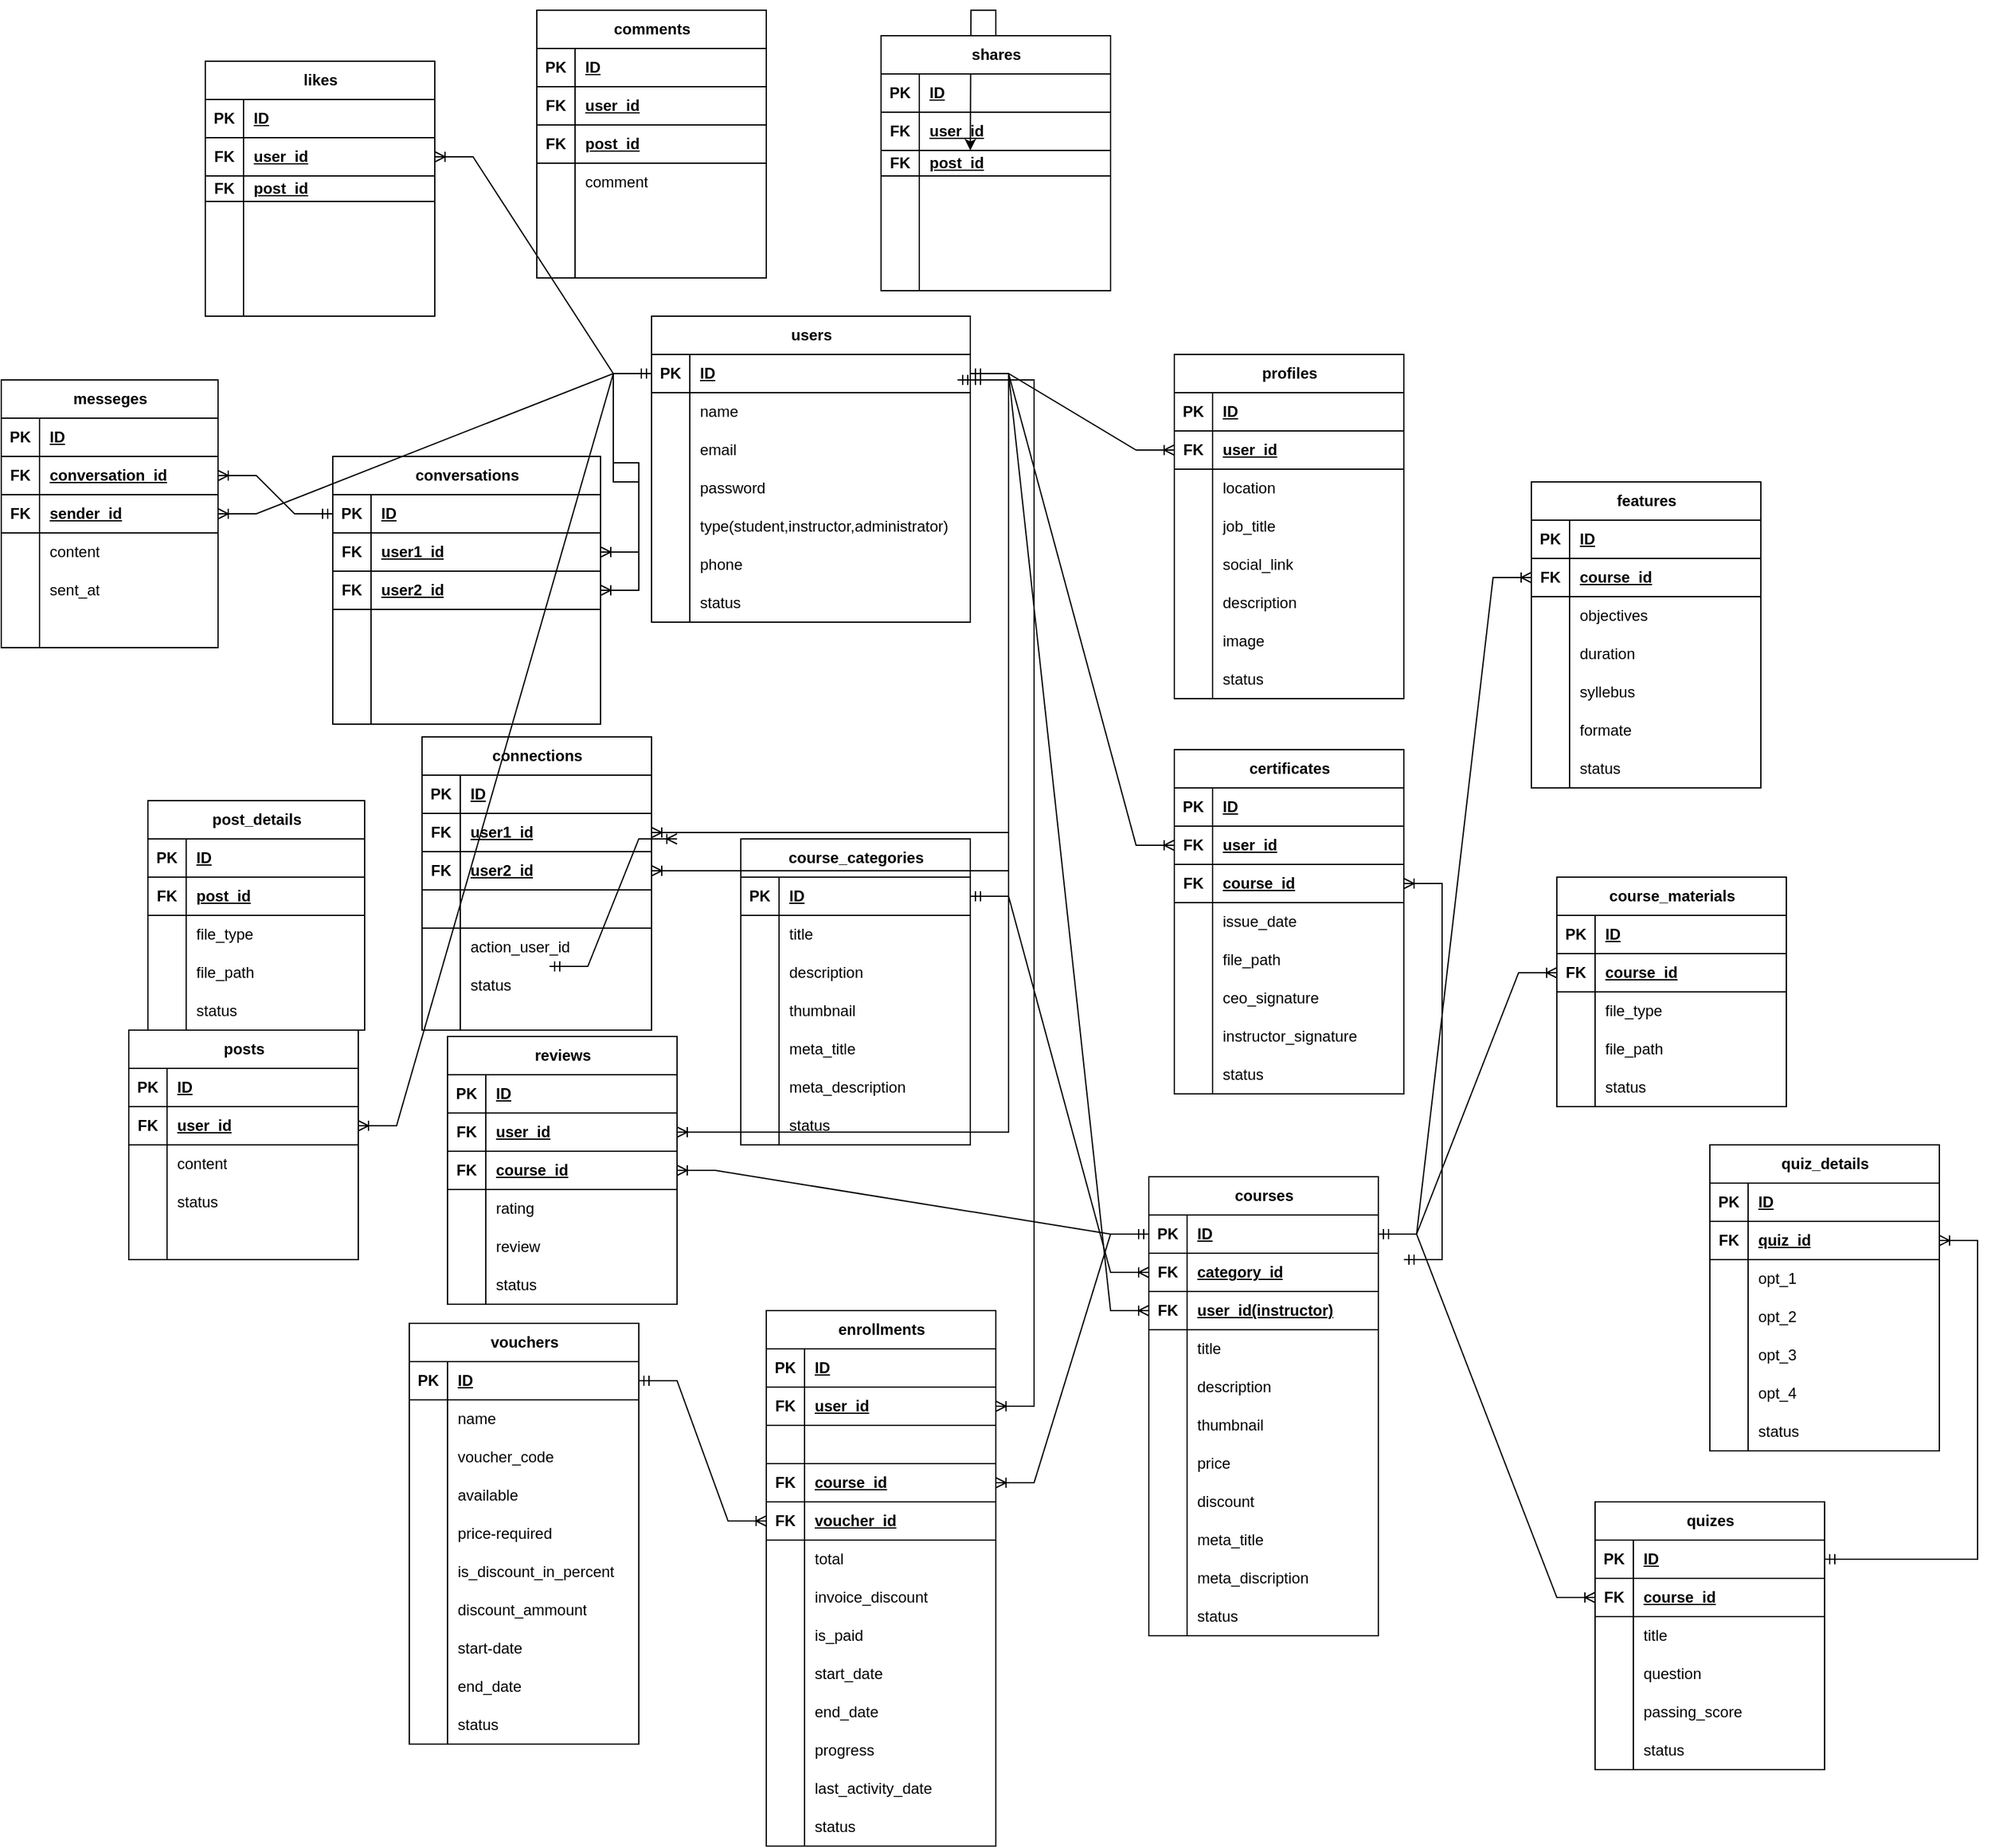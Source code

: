 <mxfile version="24.2.5" type="github">
  <diagram name="Page-1" id="vS62L3CEJA0XUNQdhrgM">
    <mxGraphModel dx="1067" dy="2738" grid="1" gridSize="10" guides="1" tooltips="1" connect="1" arrows="1" fold="1" page="1" pageScale="1" pageWidth="850" pageHeight="1100" math="0" shadow="0">
      <root>
        <mxCell id="0" />
        <mxCell id="1" parent="0" />
        <mxCell id="dLsKnrrrB2efaadgM1YO-115" value="users" style="shape=table;startSize=30;container=1;collapsible=1;childLayout=tableLayout;fixedRows=1;rowLines=0;fontStyle=1;align=center;resizeLast=1;html=1;" vertex="1" parent="1">
          <mxGeometry x="650" y="-1220" width="250" height="240" as="geometry" />
        </mxCell>
        <mxCell id="dLsKnrrrB2efaadgM1YO-116" value="" style="shape=tableRow;horizontal=0;startSize=0;swimlaneHead=0;swimlaneBody=0;fillColor=none;collapsible=0;dropTarget=0;points=[[0,0.5],[1,0.5]];portConstraint=eastwest;top=0;left=0;right=0;bottom=1;" vertex="1" parent="dLsKnrrrB2efaadgM1YO-115">
          <mxGeometry y="30" width="250" height="30" as="geometry" />
        </mxCell>
        <mxCell id="dLsKnrrrB2efaadgM1YO-117" value="PK" style="shape=partialRectangle;connectable=0;fillColor=none;top=0;left=0;bottom=0;right=0;fontStyle=1;overflow=hidden;whiteSpace=wrap;html=1;" vertex="1" parent="dLsKnrrrB2efaadgM1YO-116">
          <mxGeometry width="30" height="30" as="geometry">
            <mxRectangle width="30" height="30" as="alternateBounds" />
          </mxGeometry>
        </mxCell>
        <mxCell id="dLsKnrrrB2efaadgM1YO-118" value="ID" style="shape=partialRectangle;connectable=0;fillColor=none;top=0;left=0;bottom=0;right=0;align=left;spacingLeft=6;fontStyle=5;overflow=hidden;whiteSpace=wrap;html=1;" vertex="1" parent="dLsKnrrrB2efaadgM1YO-116">
          <mxGeometry x="30" width="220" height="30" as="geometry">
            <mxRectangle width="220" height="30" as="alternateBounds" />
          </mxGeometry>
        </mxCell>
        <mxCell id="dLsKnrrrB2efaadgM1YO-119" value="" style="shape=tableRow;horizontal=0;startSize=0;swimlaneHead=0;swimlaneBody=0;fillColor=none;collapsible=0;dropTarget=0;points=[[0,0.5],[1,0.5]];portConstraint=eastwest;top=0;left=0;right=0;bottom=0;" vertex="1" parent="dLsKnrrrB2efaadgM1YO-115">
          <mxGeometry y="60" width="250" height="30" as="geometry" />
        </mxCell>
        <mxCell id="dLsKnrrrB2efaadgM1YO-120" value="" style="shape=partialRectangle;connectable=0;fillColor=none;top=0;left=0;bottom=0;right=0;editable=1;overflow=hidden;whiteSpace=wrap;html=1;" vertex="1" parent="dLsKnrrrB2efaadgM1YO-119">
          <mxGeometry width="30" height="30" as="geometry">
            <mxRectangle width="30" height="30" as="alternateBounds" />
          </mxGeometry>
        </mxCell>
        <mxCell id="dLsKnrrrB2efaadgM1YO-121" value="name" style="shape=partialRectangle;connectable=0;fillColor=none;top=0;left=0;bottom=0;right=0;align=left;spacingLeft=6;overflow=hidden;whiteSpace=wrap;html=1;" vertex="1" parent="dLsKnrrrB2efaadgM1YO-119">
          <mxGeometry x="30" width="220" height="30" as="geometry">
            <mxRectangle width="220" height="30" as="alternateBounds" />
          </mxGeometry>
        </mxCell>
        <mxCell id="dLsKnrrrB2efaadgM1YO-122" value="" style="shape=tableRow;horizontal=0;startSize=0;swimlaneHead=0;swimlaneBody=0;fillColor=none;collapsible=0;dropTarget=0;points=[[0,0.5],[1,0.5]];portConstraint=eastwest;top=0;left=0;right=0;bottom=0;" vertex="1" parent="dLsKnrrrB2efaadgM1YO-115">
          <mxGeometry y="90" width="250" height="30" as="geometry" />
        </mxCell>
        <mxCell id="dLsKnrrrB2efaadgM1YO-123" value="" style="shape=partialRectangle;connectable=0;fillColor=none;top=0;left=0;bottom=0;right=0;editable=1;overflow=hidden;whiteSpace=wrap;html=1;" vertex="1" parent="dLsKnrrrB2efaadgM1YO-122">
          <mxGeometry width="30" height="30" as="geometry">
            <mxRectangle width="30" height="30" as="alternateBounds" />
          </mxGeometry>
        </mxCell>
        <mxCell id="dLsKnrrrB2efaadgM1YO-124" value="email" style="shape=partialRectangle;connectable=0;fillColor=none;top=0;left=0;bottom=0;right=0;align=left;spacingLeft=6;overflow=hidden;whiteSpace=wrap;html=1;" vertex="1" parent="dLsKnrrrB2efaadgM1YO-122">
          <mxGeometry x="30" width="220" height="30" as="geometry">
            <mxRectangle width="220" height="30" as="alternateBounds" />
          </mxGeometry>
        </mxCell>
        <mxCell id="dLsKnrrrB2efaadgM1YO-125" value="" style="shape=tableRow;horizontal=0;startSize=0;swimlaneHead=0;swimlaneBody=0;fillColor=none;collapsible=0;dropTarget=0;points=[[0,0.5],[1,0.5]];portConstraint=eastwest;top=0;left=0;right=0;bottom=0;" vertex="1" parent="dLsKnrrrB2efaadgM1YO-115">
          <mxGeometry y="120" width="250" height="30" as="geometry" />
        </mxCell>
        <mxCell id="dLsKnrrrB2efaadgM1YO-126" value="" style="shape=partialRectangle;connectable=0;fillColor=none;top=0;left=0;bottom=0;right=0;editable=1;overflow=hidden;whiteSpace=wrap;html=1;" vertex="1" parent="dLsKnrrrB2efaadgM1YO-125">
          <mxGeometry width="30" height="30" as="geometry">
            <mxRectangle width="30" height="30" as="alternateBounds" />
          </mxGeometry>
        </mxCell>
        <mxCell id="dLsKnrrrB2efaadgM1YO-127" value="password" style="shape=partialRectangle;connectable=0;fillColor=none;top=0;left=0;bottom=0;right=0;align=left;spacingLeft=6;overflow=hidden;whiteSpace=wrap;html=1;" vertex="1" parent="dLsKnrrrB2efaadgM1YO-125">
          <mxGeometry x="30" width="220" height="30" as="geometry">
            <mxRectangle width="220" height="30" as="alternateBounds" />
          </mxGeometry>
        </mxCell>
        <mxCell id="dLsKnrrrB2efaadgM1YO-128" value="" style="shape=tableRow;horizontal=0;startSize=0;swimlaneHead=0;swimlaneBody=0;fillColor=none;collapsible=0;dropTarget=0;points=[[0,0.5],[1,0.5]];portConstraint=eastwest;top=0;left=0;right=0;bottom=0;" vertex="1" parent="dLsKnrrrB2efaadgM1YO-115">
          <mxGeometry y="150" width="250" height="30" as="geometry" />
        </mxCell>
        <mxCell id="dLsKnrrrB2efaadgM1YO-129" value="" style="shape=partialRectangle;connectable=0;fillColor=none;top=0;left=0;bottom=0;right=0;editable=1;overflow=hidden;whiteSpace=wrap;html=1;" vertex="1" parent="dLsKnrrrB2efaadgM1YO-128">
          <mxGeometry width="30" height="30" as="geometry">
            <mxRectangle width="30" height="30" as="alternateBounds" />
          </mxGeometry>
        </mxCell>
        <mxCell id="dLsKnrrrB2efaadgM1YO-130" value="type(student,instructor,administrator)" style="shape=partialRectangle;connectable=0;fillColor=none;top=0;left=0;bottom=0;right=0;align=left;spacingLeft=6;overflow=hidden;whiteSpace=wrap;html=1;" vertex="1" parent="dLsKnrrrB2efaadgM1YO-128">
          <mxGeometry x="30" width="220" height="30" as="geometry">
            <mxRectangle width="220" height="30" as="alternateBounds" />
          </mxGeometry>
        </mxCell>
        <mxCell id="dLsKnrrrB2efaadgM1YO-131" value="" style="shape=tableRow;horizontal=0;startSize=0;swimlaneHead=0;swimlaneBody=0;fillColor=none;collapsible=0;dropTarget=0;points=[[0,0.5],[1,0.5]];portConstraint=eastwest;top=0;left=0;right=0;bottom=0;" vertex="1" parent="dLsKnrrrB2efaadgM1YO-115">
          <mxGeometry y="180" width="250" height="30" as="geometry" />
        </mxCell>
        <mxCell id="dLsKnrrrB2efaadgM1YO-132" value="" style="shape=partialRectangle;connectable=0;fillColor=none;top=0;left=0;bottom=0;right=0;editable=1;overflow=hidden;whiteSpace=wrap;html=1;" vertex="1" parent="dLsKnrrrB2efaadgM1YO-131">
          <mxGeometry width="30" height="30" as="geometry">
            <mxRectangle width="30" height="30" as="alternateBounds" />
          </mxGeometry>
        </mxCell>
        <mxCell id="dLsKnrrrB2efaadgM1YO-133" value="phone" style="shape=partialRectangle;connectable=0;fillColor=none;top=0;left=0;bottom=0;right=0;align=left;spacingLeft=6;overflow=hidden;whiteSpace=wrap;html=1;" vertex="1" parent="dLsKnrrrB2efaadgM1YO-131">
          <mxGeometry x="30" width="220" height="30" as="geometry">
            <mxRectangle width="220" height="30" as="alternateBounds" />
          </mxGeometry>
        </mxCell>
        <mxCell id="dLsKnrrrB2efaadgM1YO-134" value="" style="shape=tableRow;horizontal=0;startSize=0;swimlaneHead=0;swimlaneBody=0;fillColor=none;collapsible=0;dropTarget=0;points=[[0,0.5],[1,0.5]];portConstraint=eastwest;top=0;left=0;right=0;bottom=0;" vertex="1" parent="dLsKnrrrB2efaadgM1YO-115">
          <mxGeometry y="210" width="250" height="30" as="geometry" />
        </mxCell>
        <mxCell id="dLsKnrrrB2efaadgM1YO-135" value="" style="shape=partialRectangle;connectable=0;fillColor=none;top=0;left=0;bottom=0;right=0;editable=1;overflow=hidden;whiteSpace=wrap;html=1;" vertex="1" parent="dLsKnrrrB2efaadgM1YO-134">
          <mxGeometry width="30" height="30" as="geometry">
            <mxRectangle width="30" height="30" as="alternateBounds" />
          </mxGeometry>
        </mxCell>
        <mxCell id="dLsKnrrrB2efaadgM1YO-136" value="status" style="shape=partialRectangle;connectable=0;fillColor=none;top=0;left=0;bottom=0;right=0;align=left;spacingLeft=6;overflow=hidden;whiteSpace=wrap;html=1;" vertex="1" parent="dLsKnrrrB2efaadgM1YO-134">
          <mxGeometry x="30" width="220" height="30" as="geometry">
            <mxRectangle width="220" height="30" as="alternateBounds" />
          </mxGeometry>
        </mxCell>
        <mxCell id="dLsKnrrrB2efaadgM1YO-137" value="profiles" style="shape=table;startSize=30;container=1;collapsible=1;childLayout=tableLayout;fixedRows=1;rowLines=0;fontStyle=1;align=center;resizeLast=1;html=1;" vertex="1" parent="1">
          <mxGeometry x="1060" y="-1190" width="180" height="270" as="geometry" />
        </mxCell>
        <mxCell id="dLsKnrrrB2efaadgM1YO-138" value="" style="shape=tableRow;horizontal=0;startSize=0;swimlaneHead=0;swimlaneBody=0;fillColor=none;collapsible=0;dropTarget=0;points=[[0,0.5],[1,0.5]];portConstraint=eastwest;top=0;left=0;right=0;bottom=1;" vertex="1" parent="dLsKnrrrB2efaadgM1YO-137">
          <mxGeometry y="30" width="180" height="30" as="geometry" />
        </mxCell>
        <mxCell id="dLsKnrrrB2efaadgM1YO-139" value="PK" style="shape=partialRectangle;connectable=0;fillColor=none;top=0;left=0;bottom=0;right=0;fontStyle=1;overflow=hidden;whiteSpace=wrap;html=1;" vertex="1" parent="dLsKnrrrB2efaadgM1YO-138">
          <mxGeometry width="30" height="30" as="geometry">
            <mxRectangle width="30" height="30" as="alternateBounds" />
          </mxGeometry>
        </mxCell>
        <mxCell id="dLsKnrrrB2efaadgM1YO-140" value="ID" style="shape=partialRectangle;connectable=0;fillColor=none;top=0;left=0;bottom=0;right=0;align=left;spacingLeft=6;fontStyle=5;overflow=hidden;whiteSpace=wrap;html=1;" vertex="1" parent="dLsKnrrrB2efaadgM1YO-138">
          <mxGeometry x="30" width="150" height="30" as="geometry">
            <mxRectangle width="150" height="30" as="alternateBounds" />
          </mxGeometry>
        </mxCell>
        <mxCell id="dLsKnrrrB2efaadgM1YO-191" value="" style="shape=tableRow;horizontal=0;startSize=0;swimlaneHead=0;swimlaneBody=0;fillColor=none;collapsible=0;dropTarget=0;points=[[0,0.5],[1,0.5]];portConstraint=eastwest;top=0;left=0;right=0;bottom=1;" vertex="1" parent="dLsKnrrrB2efaadgM1YO-137">
          <mxGeometry y="60" width="180" height="30" as="geometry" />
        </mxCell>
        <mxCell id="dLsKnrrrB2efaadgM1YO-192" value="FK" style="shape=partialRectangle;connectable=0;fillColor=none;top=0;left=0;bottom=0;right=0;fontStyle=1;overflow=hidden;whiteSpace=wrap;html=1;" vertex="1" parent="dLsKnrrrB2efaadgM1YO-191">
          <mxGeometry width="30" height="30" as="geometry">
            <mxRectangle width="30" height="30" as="alternateBounds" />
          </mxGeometry>
        </mxCell>
        <mxCell id="dLsKnrrrB2efaadgM1YO-193" value="user_id" style="shape=partialRectangle;connectable=0;fillColor=none;top=0;left=0;bottom=0;right=0;align=left;spacingLeft=6;fontStyle=5;overflow=hidden;whiteSpace=wrap;html=1;" vertex="1" parent="dLsKnrrrB2efaadgM1YO-191">
          <mxGeometry x="30" width="150" height="30" as="geometry">
            <mxRectangle width="150" height="30" as="alternateBounds" />
          </mxGeometry>
        </mxCell>
        <mxCell id="dLsKnrrrB2efaadgM1YO-141" value="" style="shape=tableRow;horizontal=0;startSize=0;swimlaneHead=0;swimlaneBody=0;fillColor=none;collapsible=0;dropTarget=0;points=[[0,0.5],[1,0.5]];portConstraint=eastwest;top=0;left=0;right=0;bottom=0;" vertex="1" parent="dLsKnrrrB2efaadgM1YO-137">
          <mxGeometry y="90" width="180" height="30" as="geometry" />
        </mxCell>
        <mxCell id="dLsKnrrrB2efaadgM1YO-142" value="" style="shape=partialRectangle;connectable=0;fillColor=none;top=0;left=0;bottom=0;right=0;editable=1;overflow=hidden;whiteSpace=wrap;html=1;" vertex="1" parent="dLsKnrrrB2efaadgM1YO-141">
          <mxGeometry width="30" height="30" as="geometry">
            <mxRectangle width="30" height="30" as="alternateBounds" />
          </mxGeometry>
        </mxCell>
        <mxCell id="dLsKnrrrB2efaadgM1YO-143" value="location" style="shape=partialRectangle;connectable=0;fillColor=none;top=0;left=0;bottom=0;right=0;align=left;spacingLeft=6;overflow=hidden;whiteSpace=wrap;html=1;" vertex="1" parent="dLsKnrrrB2efaadgM1YO-141">
          <mxGeometry x="30" width="150" height="30" as="geometry">
            <mxRectangle width="150" height="30" as="alternateBounds" />
          </mxGeometry>
        </mxCell>
        <mxCell id="dLsKnrrrB2efaadgM1YO-144" value="" style="shape=tableRow;horizontal=0;startSize=0;swimlaneHead=0;swimlaneBody=0;fillColor=none;collapsible=0;dropTarget=0;points=[[0,0.5],[1,0.5]];portConstraint=eastwest;top=0;left=0;right=0;bottom=0;" vertex="1" parent="dLsKnrrrB2efaadgM1YO-137">
          <mxGeometry y="120" width="180" height="30" as="geometry" />
        </mxCell>
        <mxCell id="dLsKnrrrB2efaadgM1YO-145" value="" style="shape=partialRectangle;connectable=0;fillColor=none;top=0;left=0;bottom=0;right=0;editable=1;overflow=hidden;whiteSpace=wrap;html=1;" vertex="1" parent="dLsKnrrrB2efaadgM1YO-144">
          <mxGeometry width="30" height="30" as="geometry">
            <mxRectangle width="30" height="30" as="alternateBounds" />
          </mxGeometry>
        </mxCell>
        <mxCell id="dLsKnrrrB2efaadgM1YO-146" value="job_title" style="shape=partialRectangle;connectable=0;fillColor=none;top=0;left=0;bottom=0;right=0;align=left;spacingLeft=6;overflow=hidden;whiteSpace=wrap;html=1;" vertex="1" parent="dLsKnrrrB2efaadgM1YO-144">
          <mxGeometry x="30" width="150" height="30" as="geometry">
            <mxRectangle width="150" height="30" as="alternateBounds" />
          </mxGeometry>
        </mxCell>
        <mxCell id="dLsKnrrrB2efaadgM1YO-147" value="" style="shape=tableRow;horizontal=0;startSize=0;swimlaneHead=0;swimlaneBody=0;fillColor=none;collapsible=0;dropTarget=0;points=[[0,0.5],[1,0.5]];portConstraint=eastwest;top=0;left=0;right=0;bottom=0;" vertex="1" parent="dLsKnrrrB2efaadgM1YO-137">
          <mxGeometry y="150" width="180" height="30" as="geometry" />
        </mxCell>
        <mxCell id="dLsKnrrrB2efaadgM1YO-148" value="" style="shape=partialRectangle;connectable=0;fillColor=none;top=0;left=0;bottom=0;right=0;editable=1;overflow=hidden;whiteSpace=wrap;html=1;" vertex="1" parent="dLsKnrrrB2efaadgM1YO-147">
          <mxGeometry width="30" height="30" as="geometry">
            <mxRectangle width="30" height="30" as="alternateBounds" />
          </mxGeometry>
        </mxCell>
        <mxCell id="dLsKnrrrB2efaadgM1YO-149" value="social_link" style="shape=partialRectangle;connectable=0;fillColor=none;top=0;left=0;bottom=0;right=0;align=left;spacingLeft=6;overflow=hidden;whiteSpace=wrap;html=1;" vertex="1" parent="dLsKnrrrB2efaadgM1YO-147">
          <mxGeometry x="30" width="150" height="30" as="geometry">
            <mxRectangle width="150" height="30" as="alternateBounds" />
          </mxGeometry>
        </mxCell>
        <mxCell id="dLsKnrrrB2efaadgM1YO-163" value="" style="shape=tableRow;horizontal=0;startSize=0;swimlaneHead=0;swimlaneBody=0;fillColor=none;collapsible=0;dropTarget=0;points=[[0,0.5],[1,0.5]];portConstraint=eastwest;top=0;left=0;right=0;bottom=0;" vertex="1" parent="dLsKnrrrB2efaadgM1YO-137">
          <mxGeometry y="180" width="180" height="30" as="geometry" />
        </mxCell>
        <mxCell id="dLsKnrrrB2efaadgM1YO-164" value="" style="shape=partialRectangle;connectable=0;fillColor=none;top=0;left=0;bottom=0;right=0;editable=1;overflow=hidden;whiteSpace=wrap;html=1;" vertex="1" parent="dLsKnrrrB2efaadgM1YO-163">
          <mxGeometry width="30" height="30" as="geometry">
            <mxRectangle width="30" height="30" as="alternateBounds" />
          </mxGeometry>
        </mxCell>
        <mxCell id="dLsKnrrrB2efaadgM1YO-165" value="description" style="shape=partialRectangle;connectable=0;fillColor=none;top=0;left=0;bottom=0;right=0;align=left;spacingLeft=6;overflow=hidden;whiteSpace=wrap;html=1;" vertex="1" parent="dLsKnrrrB2efaadgM1YO-163">
          <mxGeometry x="30" width="150" height="30" as="geometry">
            <mxRectangle width="150" height="30" as="alternateBounds" />
          </mxGeometry>
        </mxCell>
        <mxCell id="dLsKnrrrB2efaadgM1YO-166" value="" style="shape=tableRow;horizontal=0;startSize=0;swimlaneHead=0;swimlaneBody=0;fillColor=none;collapsible=0;dropTarget=0;points=[[0,0.5],[1,0.5]];portConstraint=eastwest;top=0;left=0;right=0;bottom=0;" vertex="1" parent="dLsKnrrrB2efaadgM1YO-137">
          <mxGeometry y="210" width="180" height="30" as="geometry" />
        </mxCell>
        <mxCell id="dLsKnrrrB2efaadgM1YO-167" value="" style="shape=partialRectangle;connectable=0;fillColor=none;top=0;left=0;bottom=0;right=0;editable=1;overflow=hidden;whiteSpace=wrap;html=1;" vertex="1" parent="dLsKnrrrB2efaadgM1YO-166">
          <mxGeometry width="30" height="30" as="geometry">
            <mxRectangle width="30" height="30" as="alternateBounds" />
          </mxGeometry>
        </mxCell>
        <mxCell id="dLsKnrrrB2efaadgM1YO-168" value="image" style="shape=partialRectangle;connectable=0;fillColor=none;top=0;left=0;bottom=0;right=0;align=left;spacingLeft=6;overflow=hidden;whiteSpace=wrap;html=1;" vertex="1" parent="dLsKnrrrB2efaadgM1YO-166">
          <mxGeometry x="30" width="150" height="30" as="geometry">
            <mxRectangle width="150" height="30" as="alternateBounds" />
          </mxGeometry>
        </mxCell>
        <mxCell id="dLsKnrrrB2efaadgM1YO-188" value="" style="shape=tableRow;horizontal=0;startSize=0;swimlaneHead=0;swimlaneBody=0;fillColor=none;collapsible=0;dropTarget=0;points=[[0,0.5],[1,0.5]];portConstraint=eastwest;top=0;left=0;right=0;bottom=0;" vertex="1" parent="dLsKnrrrB2efaadgM1YO-137">
          <mxGeometry y="240" width="180" height="30" as="geometry" />
        </mxCell>
        <mxCell id="dLsKnrrrB2efaadgM1YO-189" value="" style="shape=partialRectangle;connectable=0;fillColor=none;top=0;left=0;bottom=0;right=0;editable=1;overflow=hidden;whiteSpace=wrap;html=1;" vertex="1" parent="dLsKnrrrB2efaadgM1YO-188">
          <mxGeometry width="30" height="30" as="geometry">
            <mxRectangle width="30" height="30" as="alternateBounds" />
          </mxGeometry>
        </mxCell>
        <mxCell id="dLsKnrrrB2efaadgM1YO-190" value="status" style="shape=partialRectangle;connectable=0;fillColor=none;top=0;left=0;bottom=0;right=0;align=left;spacingLeft=6;overflow=hidden;whiteSpace=wrap;html=1;" vertex="1" parent="dLsKnrrrB2efaadgM1YO-188">
          <mxGeometry x="30" width="150" height="30" as="geometry">
            <mxRectangle width="150" height="30" as="alternateBounds" />
          </mxGeometry>
        </mxCell>
        <mxCell id="dLsKnrrrB2efaadgM1YO-194" value="course_categories" style="shape=table;startSize=30;container=1;collapsible=1;childLayout=tableLayout;fixedRows=1;rowLines=0;fontStyle=1;align=center;resizeLast=1;html=1;" vertex="1" parent="1">
          <mxGeometry x="720" y="-810" width="180" height="240" as="geometry" />
        </mxCell>
        <mxCell id="dLsKnrrrB2efaadgM1YO-195" value="" style="shape=tableRow;horizontal=0;startSize=0;swimlaneHead=0;swimlaneBody=0;fillColor=none;collapsible=0;dropTarget=0;points=[[0,0.5],[1,0.5]];portConstraint=eastwest;top=0;left=0;right=0;bottom=1;" vertex="1" parent="dLsKnrrrB2efaadgM1YO-194">
          <mxGeometry y="30" width="180" height="30" as="geometry" />
        </mxCell>
        <mxCell id="dLsKnrrrB2efaadgM1YO-196" value="PK" style="shape=partialRectangle;connectable=0;fillColor=none;top=0;left=0;bottom=0;right=0;fontStyle=1;overflow=hidden;whiteSpace=wrap;html=1;" vertex="1" parent="dLsKnrrrB2efaadgM1YO-195">
          <mxGeometry width="30" height="30" as="geometry">
            <mxRectangle width="30" height="30" as="alternateBounds" />
          </mxGeometry>
        </mxCell>
        <mxCell id="dLsKnrrrB2efaadgM1YO-197" value="ID" style="shape=partialRectangle;connectable=0;fillColor=none;top=0;left=0;bottom=0;right=0;align=left;spacingLeft=6;fontStyle=5;overflow=hidden;whiteSpace=wrap;html=1;" vertex="1" parent="dLsKnrrrB2efaadgM1YO-195">
          <mxGeometry x="30" width="150" height="30" as="geometry">
            <mxRectangle width="150" height="30" as="alternateBounds" />
          </mxGeometry>
        </mxCell>
        <mxCell id="dLsKnrrrB2efaadgM1YO-198" value="" style="shape=tableRow;horizontal=0;startSize=0;swimlaneHead=0;swimlaneBody=0;fillColor=none;collapsible=0;dropTarget=0;points=[[0,0.5],[1,0.5]];portConstraint=eastwest;top=0;left=0;right=0;bottom=0;" vertex="1" parent="dLsKnrrrB2efaadgM1YO-194">
          <mxGeometry y="60" width="180" height="30" as="geometry" />
        </mxCell>
        <mxCell id="dLsKnrrrB2efaadgM1YO-199" value="" style="shape=partialRectangle;connectable=0;fillColor=none;top=0;left=0;bottom=0;right=0;editable=1;overflow=hidden;whiteSpace=wrap;html=1;" vertex="1" parent="dLsKnrrrB2efaadgM1YO-198">
          <mxGeometry width="30" height="30" as="geometry">
            <mxRectangle width="30" height="30" as="alternateBounds" />
          </mxGeometry>
        </mxCell>
        <mxCell id="dLsKnrrrB2efaadgM1YO-200" value="title" style="shape=partialRectangle;connectable=0;fillColor=none;top=0;left=0;bottom=0;right=0;align=left;spacingLeft=6;overflow=hidden;whiteSpace=wrap;html=1;" vertex="1" parent="dLsKnrrrB2efaadgM1YO-198">
          <mxGeometry x="30" width="150" height="30" as="geometry">
            <mxRectangle width="150" height="30" as="alternateBounds" />
          </mxGeometry>
        </mxCell>
        <mxCell id="dLsKnrrrB2efaadgM1YO-201" value="" style="shape=tableRow;horizontal=0;startSize=0;swimlaneHead=0;swimlaneBody=0;fillColor=none;collapsible=0;dropTarget=0;points=[[0,0.5],[1,0.5]];portConstraint=eastwest;top=0;left=0;right=0;bottom=0;" vertex="1" parent="dLsKnrrrB2efaadgM1YO-194">
          <mxGeometry y="90" width="180" height="30" as="geometry" />
        </mxCell>
        <mxCell id="dLsKnrrrB2efaadgM1YO-202" value="" style="shape=partialRectangle;connectable=0;fillColor=none;top=0;left=0;bottom=0;right=0;editable=1;overflow=hidden;whiteSpace=wrap;html=1;" vertex="1" parent="dLsKnrrrB2efaadgM1YO-201">
          <mxGeometry width="30" height="30" as="geometry">
            <mxRectangle width="30" height="30" as="alternateBounds" />
          </mxGeometry>
        </mxCell>
        <mxCell id="dLsKnrrrB2efaadgM1YO-203" value="description" style="shape=partialRectangle;connectable=0;fillColor=none;top=0;left=0;bottom=0;right=0;align=left;spacingLeft=6;overflow=hidden;whiteSpace=wrap;html=1;" vertex="1" parent="dLsKnrrrB2efaadgM1YO-201">
          <mxGeometry x="30" width="150" height="30" as="geometry">
            <mxRectangle width="150" height="30" as="alternateBounds" />
          </mxGeometry>
        </mxCell>
        <mxCell id="dLsKnrrrB2efaadgM1YO-204" value="" style="shape=tableRow;horizontal=0;startSize=0;swimlaneHead=0;swimlaneBody=0;fillColor=none;collapsible=0;dropTarget=0;points=[[0,0.5],[1,0.5]];portConstraint=eastwest;top=0;left=0;right=0;bottom=0;" vertex="1" parent="dLsKnrrrB2efaadgM1YO-194">
          <mxGeometry y="120" width="180" height="30" as="geometry" />
        </mxCell>
        <mxCell id="dLsKnrrrB2efaadgM1YO-205" value="" style="shape=partialRectangle;connectable=0;fillColor=none;top=0;left=0;bottom=0;right=0;editable=1;overflow=hidden;whiteSpace=wrap;html=1;" vertex="1" parent="dLsKnrrrB2efaadgM1YO-204">
          <mxGeometry width="30" height="30" as="geometry">
            <mxRectangle width="30" height="30" as="alternateBounds" />
          </mxGeometry>
        </mxCell>
        <mxCell id="dLsKnrrrB2efaadgM1YO-206" value="thumbnail" style="shape=partialRectangle;connectable=0;fillColor=none;top=0;left=0;bottom=0;right=0;align=left;spacingLeft=6;overflow=hidden;whiteSpace=wrap;html=1;" vertex="1" parent="dLsKnrrrB2efaadgM1YO-204">
          <mxGeometry x="30" width="150" height="30" as="geometry">
            <mxRectangle width="150" height="30" as="alternateBounds" />
          </mxGeometry>
        </mxCell>
        <mxCell id="dLsKnrrrB2efaadgM1YO-207" value="" style="shape=tableRow;horizontal=0;startSize=0;swimlaneHead=0;swimlaneBody=0;fillColor=none;collapsible=0;dropTarget=0;points=[[0,0.5],[1,0.5]];portConstraint=eastwest;top=0;left=0;right=0;bottom=0;" vertex="1" parent="dLsKnrrrB2efaadgM1YO-194">
          <mxGeometry y="150" width="180" height="30" as="geometry" />
        </mxCell>
        <mxCell id="dLsKnrrrB2efaadgM1YO-208" value="" style="shape=partialRectangle;connectable=0;fillColor=none;top=0;left=0;bottom=0;right=0;editable=1;overflow=hidden;whiteSpace=wrap;html=1;" vertex="1" parent="dLsKnrrrB2efaadgM1YO-207">
          <mxGeometry width="30" height="30" as="geometry">
            <mxRectangle width="30" height="30" as="alternateBounds" />
          </mxGeometry>
        </mxCell>
        <mxCell id="dLsKnrrrB2efaadgM1YO-209" value="meta_title" style="shape=partialRectangle;connectable=0;fillColor=none;top=0;left=0;bottom=0;right=0;align=left;spacingLeft=6;overflow=hidden;whiteSpace=wrap;html=1;" vertex="1" parent="dLsKnrrrB2efaadgM1YO-207">
          <mxGeometry x="30" width="150" height="30" as="geometry">
            <mxRectangle width="150" height="30" as="alternateBounds" />
          </mxGeometry>
        </mxCell>
        <mxCell id="dLsKnrrrB2efaadgM1YO-210" value="" style="shape=tableRow;horizontal=0;startSize=0;swimlaneHead=0;swimlaneBody=0;fillColor=none;collapsible=0;dropTarget=0;points=[[0,0.5],[1,0.5]];portConstraint=eastwest;top=0;left=0;right=0;bottom=0;" vertex="1" parent="dLsKnrrrB2efaadgM1YO-194">
          <mxGeometry y="180" width="180" height="30" as="geometry" />
        </mxCell>
        <mxCell id="dLsKnrrrB2efaadgM1YO-211" value="" style="shape=partialRectangle;connectable=0;fillColor=none;top=0;left=0;bottom=0;right=0;editable=1;overflow=hidden;whiteSpace=wrap;html=1;" vertex="1" parent="dLsKnrrrB2efaadgM1YO-210">
          <mxGeometry width="30" height="30" as="geometry">
            <mxRectangle width="30" height="30" as="alternateBounds" />
          </mxGeometry>
        </mxCell>
        <mxCell id="dLsKnrrrB2efaadgM1YO-212" value="meta_description" style="shape=partialRectangle;connectable=0;fillColor=none;top=0;left=0;bottom=0;right=0;align=left;spacingLeft=6;overflow=hidden;whiteSpace=wrap;html=1;" vertex="1" parent="dLsKnrrrB2efaadgM1YO-210">
          <mxGeometry x="30" width="150" height="30" as="geometry">
            <mxRectangle width="150" height="30" as="alternateBounds" />
          </mxGeometry>
        </mxCell>
        <mxCell id="dLsKnrrrB2efaadgM1YO-213" value="" style="shape=tableRow;horizontal=0;startSize=0;swimlaneHead=0;swimlaneBody=0;fillColor=none;collapsible=0;dropTarget=0;points=[[0,0.5],[1,0.5]];portConstraint=eastwest;top=0;left=0;right=0;bottom=0;" vertex="1" parent="dLsKnrrrB2efaadgM1YO-194">
          <mxGeometry y="210" width="180" height="30" as="geometry" />
        </mxCell>
        <mxCell id="dLsKnrrrB2efaadgM1YO-214" value="" style="shape=partialRectangle;connectable=0;fillColor=none;top=0;left=0;bottom=0;right=0;editable=1;overflow=hidden;whiteSpace=wrap;html=1;" vertex="1" parent="dLsKnrrrB2efaadgM1YO-213">
          <mxGeometry width="30" height="30" as="geometry">
            <mxRectangle width="30" height="30" as="alternateBounds" />
          </mxGeometry>
        </mxCell>
        <mxCell id="dLsKnrrrB2efaadgM1YO-215" value="status" style="shape=partialRectangle;connectable=0;fillColor=none;top=0;left=0;bottom=0;right=0;align=left;spacingLeft=6;overflow=hidden;whiteSpace=wrap;html=1;" vertex="1" parent="dLsKnrrrB2efaadgM1YO-213">
          <mxGeometry x="30" width="150" height="30" as="geometry">
            <mxRectangle width="150" height="30" as="alternateBounds" />
          </mxGeometry>
        </mxCell>
        <mxCell id="dLsKnrrrB2efaadgM1YO-216" value="course_materials" style="shape=table;startSize=30;container=1;collapsible=1;childLayout=tableLayout;fixedRows=1;rowLines=0;fontStyle=1;align=center;resizeLast=1;html=1;" vertex="1" parent="1">
          <mxGeometry x="1360" y="-780" width="180" height="180" as="geometry" />
        </mxCell>
        <mxCell id="dLsKnrrrB2efaadgM1YO-217" value="" style="shape=tableRow;horizontal=0;startSize=0;swimlaneHead=0;swimlaneBody=0;fillColor=none;collapsible=0;dropTarget=0;points=[[0,0.5],[1,0.5]];portConstraint=eastwest;top=0;left=0;right=0;bottom=1;" vertex="1" parent="dLsKnrrrB2efaadgM1YO-216">
          <mxGeometry y="30" width="180" height="30" as="geometry" />
        </mxCell>
        <mxCell id="dLsKnrrrB2efaadgM1YO-218" value="PK" style="shape=partialRectangle;connectable=0;fillColor=none;top=0;left=0;bottom=0;right=0;fontStyle=1;overflow=hidden;whiteSpace=wrap;html=1;" vertex="1" parent="dLsKnrrrB2efaadgM1YO-217">
          <mxGeometry width="30" height="30" as="geometry">
            <mxRectangle width="30" height="30" as="alternateBounds" />
          </mxGeometry>
        </mxCell>
        <mxCell id="dLsKnrrrB2efaadgM1YO-219" value="ID" style="shape=partialRectangle;connectable=0;fillColor=none;top=0;left=0;bottom=0;right=0;align=left;spacingLeft=6;fontStyle=5;overflow=hidden;whiteSpace=wrap;html=1;" vertex="1" parent="dLsKnrrrB2efaadgM1YO-217">
          <mxGeometry x="30" width="150" height="30" as="geometry">
            <mxRectangle width="150" height="30" as="alternateBounds" />
          </mxGeometry>
        </mxCell>
        <mxCell id="dLsKnrrrB2efaadgM1YO-229" value="" style="shape=tableRow;horizontal=0;startSize=0;swimlaneHead=0;swimlaneBody=0;fillColor=none;collapsible=0;dropTarget=0;points=[[0,0.5],[1,0.5]];portConstraint=eastwest;top=0;left=0;right=0;bottom=1;" vertex="1" parent="dLsKnrrrB2efaadgM1YO-216">
          <mxGeometry y="60" width="180" height="30" as="geometry" />
        </mxCell>
        <mxCell id="dLsKnrrrB2efaadgM1YO-230" value="FK" style="shape=partialRectangle;connectable=0;fillColor=none;top=0;left=0;bottom=0;right=0;fontStyle=1;overflow=hidden;whiteSpace=wrap;html=1;" vertex="1" parent="dLsKnrrrB2efaadgM1YO-229">
          <mxGeometry width="30" height="30" as="geometry">
            <mxRectangle width="30" height="30" as="alternateBounds" />
          </mxGeometry>
        </mxCell>
        <mxCell id="dLsKnrrrB2efaadgM1YO-231" value="course_id" style="shape=partialRectangle;connectable=0;fillColor=none;top=0;left=0;bottom=0;right=0;align=left;spacingLeft=6;fontStyle=5;overflow=hidden;whiteSpace=wrap;html=1;" vertex="1" parent="dLsKnrrrB2efaadgM1YO-229">
          <mxGeometry x="30" width="150" height="30" as="geometry">
            <mxRectangle width="150" height="30" as="alternateBounds" />
          </mxGeometry>
        </mxCell>
        <mxCell id="dLsKnrrrB2efaadgM1YO-220" value="" style="shape=tableRow;horizontal=0;startSize=0;swimlaneHead=0;swimlaneBody=0;fillColor=none;collapsible=0;dropTarget=0;points=[[0,0.5],[1,0.5]];portConstraint=eastwest;top=0;left=0;right=0;bottom=0;" vertex="1" parent="dLsKnrrrB2efaadgM1YO-216">
          <mxGeometry y="90" width="180" height="30" as="geometry" />
        </mxCell>
        <mxCell id="dLsKnrrrB2efaadgM1YO-221" value="" style="shape=partialRectangle;connectable=0;fillColor=none;top=0;left=0;bottom=0;right=0;editable=1;overflow=hidden;whiteSpace=wrap;html=1;" vertex="1" parent="dLsKnrrrB2efaadgM1YO-220">
          <mxGeometry width="30" height="30" as="geometry">
            <mxRectangle width="30" height="30" as="alternateBounds" />
          </mxGeometry>
        </mxCell>
        <mxCell id="dLsKnrrrB2efaadgM1YO-222" value="file_type" style="shape=partialRectangle;connectable=0;fillColor=none;top=0;left=0;bottom=0;right=0;align=left;spacingLeft=6;overflow=hidden;whiteSpace=wrap;html=1;" vertex="1" parent="dLsKnrrrB2efaadgM1YO-220">
          <mxGeometry x="30" width="150" height="30" as="geometry">
            <mxRectangle width="150" height="30" as="alternateBounds" />
          </mxGeometry>
        </mxCell>
        <mxCell id="dLsKnrrrB2efaadgM1YO-223" value="" style="shape=tableRow;horizontal=0;startSize=0;swimlaneHead=0;swimlaneBody=0;fillColor=none;collapsible=0;dropTarget=0;points=[[0,0.5],[1,0.5]];portConstraint=eastwest;top=0;left=0;right=0;bottom=0;" vertex="1" parent="dLsKnrrrB2efaadgM1YO-216">
          <mxGeometry y="120" width="180" height="30" as="geometry" />
        </mxCell>
        <mxCell id="dLsKnrrrB2efaadgM1YO-224" value="" style="shape=partialRectangle;connectable=0;fillColor=none;top=0;left=0;bottom=0;right=0;editable=1;overflow=hidden;whiteSpace=wrap;html=1;" vertex="1" parent="dLsKnrrrB2efaadgM1YO-223">
          <mxGeometry width="30" height="30" as="geometry">
            <mxRectangle width="30" height="30" as="alternateBounds" />
          </mxGeometry>
        </mxCell>
        <mxCell id="dLsKnrrrB2efaadgM1YO-225" value="file_path" style="shape=partialRectangle;connectable=0;fillColor=none;top=0;left=0;bottom=0;right=0;align=left;spacingLeft=6;overflow=hidden;whiteSpace=wrap;html=1;" vertex="1" parent="dLsKnrrrB2efaadgM1YO-223">
          <mxGeometry x="30" width="150" height="30" as="geometry">
            <mxRectangle width="150" height="30" as="alternateBounds" />
          </mxGeometry>
        </mxCell>
        <mxCell id="dLsKnrrrB2efaadgM1YO-226" value="" style="shape=tableRow;horizontal=0;startSize=0;swimlaneHead=0;swimlaneBody=0;fillColor=none;collapsible=0;dropTarget=0;points=[[0,0.5],[1,0.5]];portConstraint=eastwest;top=0;left=0;right=0;bottom=0;" vertex="1" parent="dLsKnrrrB2efaadgM1YO-216">
          <mxGeometry y="150" width="180" height="30" as="geometry" />
        </mxCell>
        <mxCell id="dLsKnrrrB2efaadgM1YO-227" value="" style="shape=partialRectangle;connectable=0;fillColor=none;top=0;left=0;bottom=0;right=0;editable=1;overflow=hidden;whiteSpace=wrap;html=1;" vertex="1" parent="dLsKnrrrB2efaadgM1YO-226">
          <mxGeometry width="30" height="30" as="geometry">
            <mxRectangle width="30" height="30" as="alternateBounds" />
          </mxGeometry>
        </mxCell>
        <mxCell id="dLsKnrrrB2efaadgM1YO-228" value="status" style="shape=partialRectangle;connectable=0;fillColor=none;top=0;left=0;bottom=0;right=0;align=left;spacingLeft=6;overflow=hidden;whiteSpace=wrap;html=1;" vertex="1" parent="dLsKnrrrB2efaadgM1YO-226">
          <mxGeometry x="30" width="150" height="30" as="geometry">
            <mxRectangle width="150" height="30" as="alternateBounds" />
          </mxGeometry>
        </mxCell>
        <mxCell id="dLsKnrrrB2efaadgM1YO-232" value="courses" style="shape=table;startSize=30;container=1;collapsible=1;childLayout=tableLayout;fixedRows=1;rowLines=0;fontStyle=1;align=center;resizeLast=1;html=1;" vertex="1" parent="1">
          <mxGeometry x="1040" y="-545" width="180" height="360" as="geometry" />
        </mxCell>
        <mxCell id="dLsKnrrrB2efaadgM1YO-233" value="" style="shape=tableRow;horizontal=0;startSize=0;swimlaneHead=0;swimlaneBody=0;fillColor=none;collapsible=0;dropTarget=0;points=[[0,0.5],[1,0.5]];portConstraint=eastwest;top=0;left=0;right=0;bottom=1;" vertex="1" parent="dLsKnrrrB2efaadgM1YO-232">
          <mxGeometry y="30" width="180" height="30" as="geometry" />
        </mxCell>
        <mxCell id="dLsKnrrrB2efaadgM1YO-234" value="PK" style="shape=partialRectangle;connectable=0;fillColor=none;top=0;left=0;bottom=0;right=0;fontStyle=1;overflow=hidden;whiteSpace=wrap;html=1;" vertex="1" parent="dLsKnrrrB2efaadgM1YO-233">
          <mxGeometry width="30" height="30" as="geometry">
            <mxRectangle width="30" height="30" as="alternateBounds" />
          </mxGeometry>
        </mxCell>
        <mxCell id="dLsKnrrrB2efaadgM1YO-235" value="ID" style="shape=partialRectangle;connectable=0;fillColor=none;top=0;left=0;bottom=0;right=0;align=left;spacingLeft=6;fontStyle=5;overflow=hidden;whiteSpace=wrap;html=1;" vertex="1" parent="dLsKnrrrB2efaadgM1YO-233">
          <mxGeometry x="30" width="150" height="30" as="geometry">
            <mxRectangle width="150" height="30" as="alternateBounds" />
          </mxGeometry>
        </mxCell>
        <mxCell id="dLsKnrrrB2efaadgM1YO-245" value="" style="shape=tableRow;horizontal=0;startSize=0;swimlaneHead=0;swimlaneBody=0;fillColor=none;collapsible=0;dropTarget=0;points=[[0,0.5],[1,0.5]];portConstraint=eastwest;top=0;left=0;right=0;bottom=1;" vertex="1" parent="dLsKnrrrB2efaadgM1YO-232">
          <mxGeometry y="60" width="180" height="30" as="geometry" />
        </mxCell>
        <mxCell id="dLsKnrrrB2efaadgM1YO-246" value="FK" style="shape=partialRectangle;connectable=0;fillColor=none;top=0;left=0;bottom=0;right=0;fontStyle=1;overflow=hidden;whiteSpace=wrap;html=1;" vertex="1" parent="dLsKnrrrB2efaadgM1YO-245">
          <mxGeometry width="30" height="30" as="geometry">
            <mxRectangle width="30" height="30" as="alternateBounds" />
          </mxGeometry>
        </mxCell>
        <mxCell id="dLsKnrrrB2efaadgM1YO-247" value="category_id" style="shape=partialRectangle;connectable=0;fillColor=none;top=0;left=0;bottom=0;right=0;align=left;spacingLeft=6;fontStyle=5;overflow=hidden;whiteSpace=wrap;html=1;" vertex="1" parent="dLsKnrrrB2efaadgM1YO-245">
          <mxGeometry x="30" width="150" height="30" as="geometry">
            <mxRectangle width="150" height="30" as="alternateBounds" />
          </mxGeometry>
        </mxCell>
        <mxCell id="dLsKnrrrB2efaadgM1YO-248" value="" style="shape=tableRow;horizontal=0;startSize=0;swimlaneHead=0;swimlaneBody=0;fillColor=none;collapsible=0;dropTarget=0;points=[[0,0.5],[1,0.5]];portConstraint=eastwest;top=0;left=0;right=0;bottom=1;" vertex="1" parent="dLsKnrrrB2efaadgM1YO-232">
          <mxGeometry y="90" width="180" height="30" as="geometry" />
        </mxCell>
        <mxCell id="dLsKnrrrB2efaadgM1YO-249" value="FK" style="shape=partialRectangle;connectable=0;fillColor=none;top=0;left=0;bottom=0;right=0;fontStyle=1;overflow=hidden;whiteSpace=wrap;html=1;" vertex="1" parent="dLsKnrrrB2efaadgM1YO-248">
          <mxGeometry width="30" height="30" as="geometry">
            <mxRectangle width="30" height="30" as="alternateBounds" />
          </mxGeometry>
        </mxCell>
        <mxCell id="dLsKnrrrB2efaadgM1YO-250" value="user_id(instructor)" style="shape=partialRectangle;connectable=0;fillColor=none;top=0;left=0;bottom=0;right=0;align=left;spacingLeft=6;fontStyle=5;overflow=hidden;whiteSpace=wrap;html=1;" vertex="1" parent="dLsKnrrrB2efaadgM1YO-248">
          <mxGeometry x="30" width="150" height="30" as="geometry">
            <mxRectangle width="150" height="30" as="alternateBounds" />
          </mxGeometry>
        </mxCell>
        <mxCell id="dLsKnrrrB2efaadgM1YO-236" value="" style="shape=tableRow;horizontal=0;startSize=0;swimlaneHead=0;swimlaneBody=0;fillColor=none;collapsible=0;dropTarget=0;points=[[0,0.5],[1,0.5]];portConstraint=eastwest;top=0;left=0;right=0;bottom=0;" vertex="1" parent="dLsKnrrrB2efaadgM1YO-232">
          <mxGeometry y="120" width="180" height="30" as="geometry" />
        </mxCell>
        <mxCell id="dLsKnrrrB2efaadgM1YO-237" value="" style="shape=partialRectangle;connectable=0;fillColor=none;top=0;left=0;bottom=0;right=0;editable=1;overflow=hidden;whiteSpace=wrap;html=1;" vertex="1" parent="dLsKnrrrB2efaadgM1YO-236">
          <mxGeometry width="30" height="30" as="geometry">
            <mxRectangle width="30" height="30" as="alternateBounds" />
          </mxGeometry>
        </mxCell>
        <mxCell id="dLsKnrrrB2efaadgM1YO-238" value="title" style="shape=partialRectangle;connectable=0;fillColor=none;top=0;left=0;bottom=0;right=0;align=left;spacingLeft=6;overflow=hidden;whiteSpace=wrap;html=1;" vertex="1" parent="dLsKnrrrB2efaadgM1YO-236">
          <mxGeometry x="30" width="150" height="30" as="geometry">
            <mxRectangle width="150" height="30" as="alternateBounds" />
          </mxGeometry>
        </mxCell>
        <mxCell id="dLsKnrrrB2efaadgM1YO-239" value="" style="shape=tableRow;horizontal=0;startSize=0;swimlaneHead=0;swimlaneBody=0;fillColor=none;collapsible=0;dropTarget=0;points=[[0,0.5],[1,0.5]];portConstraint=eastwest;top=0;left=0;right=0;bottom=0;" vertex="1" parent="dLsKnrrrB2efaadgM1YO-232">
          <mxGeometry y="150" width="180" height="30" as="geometry" />
        </mxCell>
        <mxCell id="dLsKnrrrB2efaadgM1YO-240" value="" style="shape=partialRectangle;connectable=0;fillColor=none;top=0;left=0;bottom=0;right=0;editable=1;overflow=hidden;whiteSpace=wrap;html=1;" vertex="1" parent="dLsKnrrrB2efaadgM1YO-239">
          <mxGeometry width="30" height="30" as="geometry">
            <mxRectangle width="30" height="30" as="alternateBounds" />
          </mxGeometry>
        </mxCell>
        <mxCell id="dLsKnrrrB2efaadgM1YO-241" value="description" style="shape=partialRectangle;connectable=0;fillColor=none;top=0;left=0;bottom=0;right=0;align=left;spacingLeft=6;overflow=hidden;whiteSpace=wrap;html=1;" vertex="1" parent="dLsKnrrrB2efaadgM1YO-239">
          <mxGeometry x="30" width="150" height="30" as="geometry">
            <mxRectangle width="150" height="30" as="alternateBounds" />
          </mxGeometry>
        </mxCell>
        <mxCell id="dLsKnrrrB2efaadgM1YO-242" value="" style="shape=tableRow;horizontal=0;startSize=0;swimlaneHead=0;swimlaneBody=0;fillColor=none;collapsible=0;dropTarget=0;points=[[0,0.5],[1,0.5]];portConstraint=eastwest;top=0;left=0;right=0;bottom=0;" vertex="1" parent="dLsKnrrrB2efaadgM1YO-232">
          <mxGeometry y="180" width="180" height="30" as="geometry" />
        </mxCell>
        <mxCell id="dLsKnrrrB2efaadgM1YO-243" value="" style="shape=partialRectangle;connectable=0;fillColor=none;top=0;left=0;bottom=0;right=0;editable=1;overflow=hidden;whiteSpace=wrap;html=1;" vertex="1" parent="dLsKnrrrB2efaadgM1YO-242">
          <mxGeometry width="30" height="30" as="geometry">
            <mxRectangle width="30" height="30" as="alternateBounds" />
          </mxGeometry>
        </mxCell>
        <mxCell id="dLsKnrrrB2efaadgM1YO-244" value="thumbnail" style="shape=partialRectangle;connectable=0;fillColor=none;top=0;left=0;bottom=0;right=0;align=left;spacingLeft=6;overflow=hidden;whiteSpace=wrap;html=1;" vertex="1" parent="dLsKnrrrB2efaadgM1YO-242">
          <mxGeometry x="30" width="150" height="30" as="geometry">
            <mxRectangle width="150" height="30" as="alternateBounds" />
          </mxGeometry>
        </mxCell>
        <mxCell id="dLsKnrrrB2efaadgM1YO-251" value="" style="shape=tableRow;horizontal=0;startSize=0;swimlaneHead=0;swimlaneBody=0;fillColor=none;collapsible=0;dropTarget=0;points=[[0,0.5],[1,0.5]];portConstraint=eastwest;top=0;left=0;right=0;bottom=0;" vertex="1" parent="dLsKnrrrB2efaadgM1YO-232">
          <mxGeometry y="210" width="180" height="30" as="geometry" />
        </mxCell>
        <mxCell id="dLsKnrrrB2efaadgM1YO-252" value="" style="shape=partialRectangle;connectable=0;fillColor=none;top=0;left=0;bottom=0;right=0;editable=1;overflow=hidden;whiteSpace=wrap;html=1;" vertex="1" parent="dLsKnrrrB2efaadgM1YO-251">
          <mxGeometry width="30" height="30" as="geometry">
            <mxRectangle width="30" height="30" as="alternateBounds" />
          </mxGeometry>
        </mxCell>
        <mxCell id="dLsKnrrrB2efaadgM1YO-253" value="price" style="shape=partialRectangle;connectable=0;fillColor=none;top=0;left=0;bottom=0;right=0;align=left;spacingLeft=6;overflow=hidden;whiteSpace=wrap;html=1;" vertex="1" parent="dLsKnrrrB2efaadgM1YO-251">
          <mxGeometry x="30" width="150" height="30" as="geometry">
            <mxRectangle width="150" height="30" as="alternateBounds" />
          </mxGeometry>
        </mxCell>
        <mxCell id="dLsKnrrrB2efaadgM1YO-254" value="" style="shape=tableRow;horizontal=0;startSize=0;swimlaneHead=0;swimlaneBody=0;fillColor=none;collapsible=0;dropTarget=0;points=[[0,0.5],[1,0.5]];portConstraint=eastwest;top=0;left=0;right=0;bottom=0;" vertex="1" parent="dLsKnrrrB2efaadgM1YO-232">
          <mxGeometry y="240" width="180" height="30" as="geometry" />
        </mxCell>
        <mxCell id="dLsKnrrrB2efaadgM1YO-255" value="" style="shape=partialRectangle;connectable=0;fillColor=none;top=0;left=0;bottom=0;right=0;editable=1;overflow=hidden;whiteSpace=wrap;html=1;" vertex="1" parent="dLsKnrrrB2efaadgM1YO-254">
          <mxGeometry width="30" height="30" as="geometry">
            <mxRectangle width="30" height="30" as="alternateBounds" />
          </mxGeometry>
        </mxCell>
        <mxCell id="dLsKnrrrB2efaadgM1YO-256" value="discount" style="shape=partialRectangle;connectable=0;fillColor=none;top=0;left=0;bottom=0;right=0;align=left;spacingLeft=6;overflow=hidden;whiteSpace=wrap;html=1;" vertex="1" parent="dLsKnrrrB2efaadgM1YO-254">
          <mxGeometry x="30" width="150" height="30" as="geometry">
            <mxRectangle width="150" height="30" as="alternateBounds" />
          </mxGeometry>
        </mxCell>
        <mxCell id="dLsKnrrrB2efaadgM1YO-257" value="" style="shape=tableRow;horizontal=0;startSize=0;swimlaneHead=0;swimlaneBody=0;fillColor=none;collapsible=0;dropTarget=0;points=[[0,0.5],[1,0.5]];portConstraint=eastwest;top=0;left=0;right=0;bottom=0;" vertex="1" parent="dLsKnrrrB2efaadgM1YO-232">
          <mxGeometry y="270" width="180" height="30" as="geometry" />
        </mxCell>
        <mxCell id="dLsKnrrrB2efaadgM1YO-258" value="" style="shape=partialRectangle;connectable=0;fillColor=none;top=0;left=0;bottom=0;right=0;editable=1;overflow=hidden;whiteSpace=wrap;html=1;" vertex="1" parent="dLsKnrrrB2efaadgM1YO-257">
          <mxGeometry width="30" height="30" as="geometry">
            <mxRectangle width="30" height="30" as="alternateBounds" />
          </mxGeometry>
        </mxCell>
        <mxCell id="dLsKnrrrB2efaadgM1YO-259" value="meta_title" style="shape=partialRectangle;connectable=0;fillColor=none;top=0;left=0;bottom=0;right=0;align=left;spacingLeft=6;overflow=hidden;whiteSpace=wrap;html=1;" vertex="1" parent="dLsKnrrrB2efaadgM1YO-257">
          <mxGeometry x="30" width="150" height="30" as="geometry">
            <mxRectangle width="150" height="30" as="alternateBounds" />
          </mxGeometry>
        </mxCell>
        <mxCell id="dLsKnrrrB2efaadgM1YO-260" value="" style="shape=tableRow;horizontal=0;startSize=0;swimlaneHead=0;swimlaneBody=0;fillColor=none;collapsible=0;dropTarget=0;points=[[0,0.5],[1,0.5]];portConstraint=eastwest;top=0;left=0;right=0;bottom=0;" vertex="1" parent="dLsKnrrrB2efaadgM1YO-232">
          <mxGeometry y="300" width="180" height="30" as="geometry" />
        </mxCell>
        <mxCell id="dLsKnrrrB2efaadgM1YO-261" value="" style="shape=partialRectangle;connectable=0;fillColor=none;top=0;left=0;bottom=0;right=0;editable=1;overflow=hidden;whiteSpace=wrap;html=1;" vertex="1" parent="dLsKnrrrB2efaadgM1YO-260">
          <mxGeometry width="30" height="30" as="geometry">
            <mxRectangle width="30" height="30" as="alternateBounds" />
          </mxGeometry>
        </mxCell>
        <mxCell id="dLsKnrrrB2efaadgM1YO-262" value="meta_discription" style="shape=partialRectangle;connectable=0;fillColor=none;top=0;left=0;bottom=0;right=0;align=left;spacingLeft=6;overflow=hidden;whiteSpace=wrap;html=1;" vertex="1" parent="dLsKnrrrB2efaadgM1YO-260">
          <mxGeometry x="30" width="150" height="30" as="geometry">
            <mxRectangle width="150" height="30" as="alternateBounds" />
          </mxGeometry>
        </mxCell>
        <mxCell id="dLsKnrrrB2efaadgM1YO-263" value="" style="shape=tableRow;horizontal=0;startSize=0;swimlaneHead=0;swimlaneBody=0;fillColor=none;collapsible=0;dropTarget=0;points=[[0,0.5],[1,0.5]];portConstraint=eastwest;top=0;left=0;right=0;bottom=0;" vertex="1" parent="dLsKnrrrB2efaadgM1YO-232">
          <mxGeometry y="330" width="180" height="30" as="geometry" />
        </mxCell>
        <mxCell id="dLsKnrrrB2efaadgM1YO-264" value="" style="shape=partialRectangle;connectable=0;fillColor=none;top=0;left=0;bottom=0;right=0;editable=1;overflow=hidden;whiteSpace=wrap;html=1;" vertex="1" parent="dLsKnrrrB2efaadgM1YO-263">
          <mxGeometry width="30" height="30" as="geometry">
            <mxRectangle width="30" height="30" as="alternateBounds" />
          </mxGeometry>
        </mxCell>
        <mxCell id="dLsKnrrrB2efaadgM1YO-265" value="status" style="shape=partialRectangle;connectable=0;fillColor=none;top=0;left=0;bottom=0;right=0;align=left;spacingLeft=6;overflow=hidden;whiteSpace=wrap;html=1;" vertex="1" parent="dLsKnrrrB2efaadgM1YO-263">
          <mxGeometry x="30" width="150" height="30" as="geometry">
            <mxRectangle width="150" height="30" as="alternateBounds" />
          </mxGeometry>
        </mxCell>
        <mxCell id="dLsKnrrrB2efaadgM1YO-266" value="enrollments" style="shape=table;startSize=30;container=1;collapsible=1;childLayout=tableLayout;fixedRows=1;rowLines=0;fontStyle=1;align=center;resizeLast=1;html=1;" vertex="1" parent="1">
          <mxGeometry x="740" y="-440" width="180" height="420" as="geometry" />
        </mxCell>
        <mxCell id="dLsKnrrrB2efaadgM1YO-267" value="" style="shape=tableRow;horizontal=0;startSize=0;swimlaneHead=0;swimlaneBody=0;fillColor=none;collapsible=0;dropTarget=0;points=[[0,0.5],[1,0.5]];portConstraint=eastwest;top=0;left=0;right=0;bottom=1;" vertex="1" parent="dLsKnrrrB2efaadgM1YO-266">
          <mxGeometry y="30" width="180" height="30" as="geometry" />
        </mxCell>
        <mxCell id="dLsKnrrrB2efaadgM1YO-268" value="PK" style="shape=partialRectangle;connectable=0;fillColor=none;top=0;left=0;bottom=0;right=0;fontStyle=1;overflow=hidden;whiteSpace=wrap;html=1;" vertex="1" parent="dLsKnrrrB2efaadgM1YO-267">
          <mxGeometry width="30" height="30" as="geometry">
            <mxRectangle width="30" height="30" as="alternateBounds" />
          </mxGeometry>
        </mxCell>
        <mxCell id="dLsKnrrrB2efaadgM1YO-269" value="ID" style="shape=partialRectangle;connectable=0;fillColor=none;top=0;left=0;bottom=0;right=0;align=left;spacingLeft=6;fontStyle=5;overflow=hidden;whiteSpace=wrap;html=1;" vertex="1" parent="dLsKnrrrB2efaadgM1YO-267">
          <mxGeometry x="30" width="150" height="30" as="geometry">
            <mxRectangle width="150" height="30" as="alternateBounds" />
          </mxGeometry>
        </mxCell>
        <mxCell id="dLsKnrrrB2efaadgM1YO-279" value="" style="shape=tableRow;horizontal=0;startSize=0;swimlaneHead=0;swimlaneBody=0;fillColor=none;collapsible=0;dropTarget=0;points=[[0,0.5],[1,0.5]];portConstraint=eastwest;top=0;left=0;right=0;bottom=1;" vertex="1" parent="dLsKnrrrB2efaadgM1YO-266">
          <mxGeometry y="60" width="180" height="30" as="geometry" />
        </mxCell>
        <mxCell id="dLsKnrrrB2efaadgM1YO-280" value="FK" style="shape=partialRectangle;connectable=0;fillColor=none;top=0;left=0;bottom=0;right=0;fontStyle=1;overflow=hidden;whiteSpace=wrap;html=1;" vertex="1" parent="dLsKnrrrB2efaadgM1YO-279">
          <mxGeometry width="30" height="30" as="geometry">
            <mxRectangle width="30" height="30" as="alternateBounds" />
          </mxGeometry>
        </mxCell>
        <mxCell id="dLsKnrrrB2efaadgM1YO-281" value="user_id" style="shape=partialRectangle;connectable=0;fillColor=none;top=0;left=0;bottom=0;right=0;align=left;spacingLeft=6;fontStyle=5;overflow=hidden;whiteSpace=wrap;html=1;" vertex="1" parent="dLsKnrrrB2efaadgM1YO-279">
          <mxGeometry x="30" width="150" height="30" as="geometry">
            <mxRectangle width="150" height="30" as="alternateBounds" />
          </mxGeometry>
        </mxCell>
        <mxCell id="dLsKnrrrB2efaadgM1YO-748" value="" style="shape=tableRow;horizontal=0;startSize=0;swimlaneHead=0;swimlaneBody=0;fillColor=none;collapsible=0;dropTarget=0;points=[[0,0.5],[1,0.5]];portConstraint=eastwest;top=0;left=0;right=0;bottom=1;" vertex="1" parent="dLsKnrrrB2efaadgM1YO-266">
          <mxGeometry y="90" width="180" height="30" as="geometry" />
        </mxCell>
        <mxCell id="dLsKnrrrB2efaadgM1YO-749" value="" style="shape=partialRectangle;connectable=0;fillColor=none;top=0;left=0;bottom=0;right=0;fontStyle=1;overflow=hidden;whiteSpace=wrap;html=1;" vertex="1" parent="dLsKnrrrB2efaadgM1YO-748">
          <mxGeometry width="30" height="30" as="geometry">
            <mxRectangle width="30" height="30" as="alternateBounds" />
          </mxGeometry>
        </mxCell>
        <mxCell id="dLsKnrrrB2efaadgM1YO-750" value="" style="shape=partialRectangle;connectable=0;fillColor=none;top=0;left=0;bottom=0;right=0;align=left;spacingLeft=6;fontStyle=5;overflow=hidden;whiteSpace=wrap;html=1;" vertex="1" parent="dLsKnrrrB2efaadgM1YO-748">
          <mxGeometry x="30" width="150" height="30" as="geometry">
            <mxRectangle width="150" height="30" as="alternateBounds" />
          </mxGeometry>
        </mxCell>
        <mxCell id="dLsKnrrrB2efaadgM1YO-282" value="" style="shape=tableRow;horizontal=0;startSize=0;swimlaneHead=0;swimlaneBody=0;fillColor=none;collapsible=0;dropTarget=0;points=[[0,0.5],[1,0.5]];portConstraint=eastwest;top=0;left=0;right=0;bottom=1;" vertex="1" parent="dLsKnrrrB2efaadgM1YO-266">
          <mxGeometry y="120" width="180" height="30" as="geometry" />
        </mxCell>
        <mxCell id="dLsKnrrrB2efaadgM1YO-283" value="FK" style="shape=partialRectangle;connectable=0;fillColor=none;top=0;left=0;bottom=0;right=0;fontStyle=1;overflow=hidden;whiteSpace=wrap;html=1;" vertex="1" parent="dLsKnrrrB2efaadgM1YO-282">
          <mxGeometry width="30" height="30" as="geometry">
            <mxRectangle width="30" height="30" as="alternateBounds" />
          </mxGeometry>
        </mxCell>
        <mxCell id="dLsKnrrrB2efaadgM1YO-284" value="course_id" style="shape=partialRectangle;connectable=0;fillColor=none;top=0;left=0;bottom=0;right=0;align=left;spacingLeft=6;fontStyle=5;overflow=hidden;whiteSpace=wrap;html=1;" vertex="1" parent="dLsKnrrrB2efaadgM1YO-282">
          <mxGeometry x="30" width="150" height="30" as="geometry">
            <mxRectangle width="150" height="30" as="alternateBounds" />
          </mxGeometry>
        </mxCell>
        <mxCell id="dLsKnrrrB2efaadgM1YO-285" value="" style="shape=tableRow;horizontal=0;startSize=0;swimlaneHead=0;swimlaneBody=0;fillColor=none;collapsible=0;dropTarget=0;points=[[0,0.5],[1,0.5]];portConstraint=eastwest;top=0;left=0;right=0;bottom=1;" vertex="1" parent="dLsKnrrrB2efaadgM1YO-266">
          <mxGeometry y="150" width="180" height="30" as="geometry" />
        </mxCell>
        <mxCell id="dLsKnrrrB2efaadgM1YO-286" value="FK" style="shape=partialRectangle;connectable=0;fillColor=none;top=0;left=0;bottom=0;right=0;fontStyle=1;overflow=hidden;whiteSpace=wrap;html=1;" vertex="1" parent="dLsKnrrrB2efaadgM1YO-285">
          <mxGeometry width="30" height="30" as="geometry">
            <mxRectangle width="30" height="30" as="alternateBounds" />
          </mxGeometry>
        </mxCell>
        <mxCell id="dLsKnrrrB2efaadgM1YO-287" value="voucher_id" style="shape=partialRectangle;connectable=0;fillColor=none;top=0;left=0;bottom=0;right=0;align=left;spacingLeft=6;fontStyle=5;overflow=hidden;whiteSpace=wrap;html=1;" vertex="1" parent="dLsKnrrrB2efaadgM1YO-285">
          <mxGeometry x="30" width="150" height="30" as="geometry">
            <mxRectangle width="150" height="30" as="alternateBounds" />
          </mxGeometry>
        </mxCell>
        <mxCell id="dLsKnrrrB2efaadgM1YO-270" value="" style="shape=tableRow;horizontal=0;startSize=0;swimlaneHead=0;swimlaneBody=0;fillColor=none;collapsible=0;dropTarget=0;points=[[0,0.5],[1,0.5]];portConstraint=eastwest;top=0;left=0;right=0;bottom=0;" vertex="1" parent="dLsKnrrrB2efaadgM1YO-266">
          <mxGeometry y="180" width="180" height="30" as="geometry" />
        </mxCell>
        <mxCell id="dLsKnrrrB2efaadgM1YO-271" value="" style="shape=partialRectangle;connectable=0;fillColor=none;top=0;left=0;bottom=0;right=0;editable=1;overflow=hidden;whiteSpace=wrap;html=1;" vertex="1" parent="dLsKnrrrB2efaadgM1YO-270">
          <mxGeometry width="30" height="30" as="geometry">
            <mxRectangle width="30" height="30" as="alternateBounds" />
          </mxGeometry>
        </mxCell>
        <mxCell id="dLsKnrrrB2efaadgM1YO-272" value="total" style="shape=partialRectangle;connectable=0;fillColor=none;top=0;left=0;bottom=0;right=0;align=left;spacingLeft=6;overflow=hidden;whiteSpace=wrap;html=1;" vertex="1" parent="dLsKnrrrB2efaadgM1YO-270">
          <mxGeometry x="30" width="150" height="30" as="geometry">
            <mxRectangle width="150" height="30" as="alternateBounds" />
          </mxGeometry>
        </mxCell>
        <mxCell id="dLsKnrrrB2efaadgM1YO-273" value="" style="shape=tableRow;horizontal=0;startSize=0;swimlaneHead=0;swimlaneBody=0;fillColor=none;collapsible=0;dropTarget=0;points=[[0,0.5],[1,0.5]];portConstraint=eastwest;top=0;left=0;right=0;bottom=0;" vertex="1" parent="dLsKnrrrB2efaadgM1YO-266">
          <mxGeometry y="210" width="180" height="30" as="geometry" />
        </mxCell>
        <mxCell id="dLsKnrrrB2efaadgM1YO-274" value="" style="shape=partialRectangle;connectable=0;fillColor=none;top=0;left=0;bottom=0;right=0;editable=1;overflow=hidden;whiteSpace=wrap;html=1;" vertex="1" parent="dLsKnrrrB2efaadgM1YO-273">
          <mxGeometry width="30" height="30" as="geometry">
            <mxRectangle width="30" height="30" as="alternateBounds" />
          </mxGeometry>
        </mxCell>
        <mxCell id="dLsKnrrrB2efaadgM1YO-275" value="invoice_discount" style="shape=partialRectangle;connectable=0;fillColor=none;top=0;left=0;bottom=0;right=0;align=left;spacingLeft=6;overflow=hidden;whiteSpace=wrap;html=1;" vertex="1" parent="dLsKnrrrB2efaadgM1YO-273">
          <mxGeometry x="30" width="150" height="30" as="geometry">
            <mxRectangle width="150" height="30" as="alternateBounds" />
          </mxGeometry>
        </mxCell>
        <mxCell id="dLsKnrrrB2efaadgM1YO-276" value="" style="shape=tableRow;horizontal=0;startSize=0;swimlaneHead=0;swimlaneBody=0;fillColor=none;collapsible=0;dropTarget=0;points=[[0,0.5],[1,0.5]];portConstraint=eastwest;top=0;left=0;right=0;bottom=0;" vertex="1" parent="dLsKnrrrB2efaadgM1YO-266">
          <mxGeometry y="240" width="180" height="30" as="geometry" />
        </mxCell>
        <mxCell id="dLsKnrrrB2efaadgM1YO-277" value="" style="shape=partialRectangle;connectable=0;fillColor=none;top=0;left=0;bottom=0;right=0;editable=1;overflow=hidden;whiteSpace=wrap;html=1;" vertex="1" parent="dLsKnrrrB2efaadgM1YO-276">
          <mxGeometry width="30" height="30" as="geometry">
            <mxRectangle width="30" height="30" as="alternateBounds" />
          </mxGeometry>
        </mxCell>
        <mxCell id="dLsKnrrrB2efaadgM1YO-278" value="is_paid" style="shape=partialRectangle;connectable=0;fillColor=none;top=0;left=0;bottom=0;right=0;align=left;spacingLeft=6;overflow=hidden;whiteSpace=wrap;html=1;" vertex="1" parent="dLsKnrrrB2efaadgM1YO-276">
          <mxGeometry x="30" width="150" height="30" as="geometry">
            <mxRectangle width="150" height="30" as="alternateBounds" />
          </mxGeometry>
        </mxCell>
        <mxCell id="dLsKnrrrB2efaadgM1YO-288" value="" style="shape=tableRow;horizontal=0;startSize=0;swimlaneHead=0;swimlaneBody=0;fillColor=none;collapsible=0;dropTarget=0;points=[[0,0.5],[1,0.5]];portConstraint=eastwest;top=0;left=0;right=0;bottom=0;" vertex="1" parent="dLsKnrrrB2efaadgM1YO-266">
          <mxGeometry y="270" width="180" height="30" as="geometry" />
        </mxCell>
        <mxCell id="dLsKnrrrB2efaadgM1YO-289" value="" style="shape=partialRectangle;connectable=0;fillColor=none;top=0;left=0;bottom=0;right=0;editable=1;overflow=hidden;whiteSpace=wrap;html=1;" vertex="1" parent="dLsKnrrrB2efaadgM1YO-288">
          <mxGeometry width="30" height="30" as="geometry">
            <mxRectangle width="30" height="30" as="alternateBounds" />
          </mxGeometry>
        </mxCell>
        <mxCell id="dLsKnrrrB2efaadgM1YO-290" value="start_date" style="shape=partialRectangle;connectable=0;fillColor=none;top=0;left=0;bottom=0;right=0;align=left;spacingLeft=6;overflow=hidden;whiteSpace=wrap;html=1;" vertex="1" parent="dLsKnrrrB2efaadgM1YO-288">
          <mxGeometry x="30" width="150" height="30" as="geometry">
            <mxRectangle width="150" height="30" as="alternateBounds" />
          </mxGeometry>
        </mxCell>
        <mxCell id="dLsKnrrrB2efaadgM1YO-291" value="" style="shape=tableRow;horizontal=0;startSize=0;swimlaneHead=0;swimlaneBody=0;fillColor=none;collapsible=0;dropTarget=0;points=[[0,0.5],[1,0.5]];portConstraint=eastwest;top=0;left=0;right=0;bottom=0;" vertex="1" parent="dLsKnrrrB2efaadgM1YO-266">
          <mxGeometry y="300" width="180" height="30" as="geometry" />
        </mxCell>
        <mxCell id="dLsKnrrrB2efaadgM1YO-292" value="" style="shape=partialRectangle;connectable=0;fillColor=none;top=0;left=0;bottom=0;right=0;editable=1;overflow=hidden;whiteSpace=wrap;html=1;" vertex="1" parent="dLsKnrrrB2efaadgM1YO-291">
          <mxGeometry width="30" height="30" as="geometry">
            <mxRectangle width="30" height="30" as="alternateBounds" />
          </mxGeometry>
        </mxCell>
        <mxCell id="dLsKnrrrB2efaadgM1YO-293" value="end_date" style="shape=partialRectangle;connectable=0;fillColor=none;top=0;left=0;bottom=0;right=0;align=left;spacingLeft=6;overflow=hidden;whiteSpace=wrap;html=1;" vertex="1" parent="dLsKnrrrB2efaadgM1YO-291">
          <mxGeometry x="30" width="150" height="30" as="geometry">
            <mxRectangle width="150" height="30" as="alternateBounds" />
          </mxGeometry>
        </mxCell>
        <mxCell id="dLsKnrrrB2efaadgM1YO-294" value="" style="shape=tableRow;horizontal=0;startSize=0;swimlaneHead=0;swimlaneBody=0;fillColor=none;collapsible=0;dropTarget=0;points=[[0,0.5],[1,0.5]];portConstraint=eastwest;top=0;left=0;right=0;bottom=0;" vertex="1" parent="dLsKnrrrB2efaadgM1YO-266">
          <mxGeometry y="330" width="180" height="30" as="geometry" />
        </mxCell>
        <mxCell id="dLsKnrrrB2efaadgM1YO-295" value="" style="shape=partialRectangle;connectable=0;fillColor=none;top=0;left=0;bottom=0;right=0;editable=1;overflow=hidden;whiteSpace=wrap;html=1;" vertex="1" parent="dLsKnrrrB2efaadgM1YO-294">
          <mxGeometry width="30" height="30" as="geometry">
            <mxRectangle width="30" height="30" as="alternateBounds" />
          </mxGeometry>
        </mxCell>
        <mxCell id="dLsKnrrrB2efaadgM1YO-296" value="progress" style="shape=partialRectangle;connectable=0;fillColor=none;top=0;left=0;bottom=0;right=0;align=left;spacingLeft=6;overflow=hidden;whiteSpace=wrap;html=1;" vertex="1" parent="dLsKnrrrB2efaadgM1YO-294">
          <mxGeometry x="30" width="150" height="30" as="geometry">
            <mxRectangle width="150" height="30" as="alternateBounds" />
          </mxGeometry>
        </mxCell>
        <mxCell id="dLsKnrrrB2efaadgM1YO-297" value="" style="shape=tableRow;horizontal=0;startSize=0;swimlaneHead=0;swimlaneBody=0;fillColor=none;collapsible=0;dropTarget=0;points=[[0,0.5],[1,0.5]];portConstraint=eastwest;top=0;left=0;right=0;bottom=0;" vertex="1" parent="dLsKnrrrB2efaadgM1YO-266">
          <mxGeometry y="360" width="180" height="30" as="geometry" />
        </mxCell>
        <mxCell id="dLsKnrrrB2efaadgM1YO-298" value="" style="shape=partialRectangle;connectable=0;fillColor=none;top=0;left=0;bottom=0;right=0;editable=1;overflow=hidden;whiteSpace=wrap;html=1;" vertex="1" parent="dLsKnrrrB2efaadgM1YO-297">
          <mxGeometry width="30" height="30" as="geometry">
            <mxRectangle width="30" height="30" as="alternateBounds" />
          </mxGeometry>
        </mxCell>
        <mxCell id="dLsKnrrrB2efaadgM1YO-299" value="last_activity_date" style="shape=partialRectangle;connectable=0;fillColor=none;top=0;left=0;bottom=0;right=0;align=left;spacingLeft=6;overflow=hidden;whiteSpace=wrap;html=1;" vertex="1" parent="dLsKnrrrB2efaadgM1YO-297">
          <mxGeometry x="30" width="150" height="30" as="geometry">
            <mxRectangle width="150" height="30" as="alternateBounds" />
          </mxGeometry>
        </mxCell>
        <mxCell id="dLsKnrrrB2efaadgM1YO-300" value="" style="shape=tableRow;horizontal=0;startSize=0;swimlaneHead=0;swimlaneBody=0;fillColor=none;collapsible=0;dropTarget=0;points=[[0,0.5],[1,0.5]];portConstraint=eastwest;top=0;left=0;right=0;bottom=0;" vertex="1" parent="dLsKnrrrB2efaadgM1YO-266">
          <mxGeometry y="390" width="180" height="30" as="geometry" />
        </mxCell>
        <mxCell id="dLsKnrrrB2efaadgM1YO-301" value="" style="shape=partialRectangle;connectable=0;fillColor=none;top=0;left=0;bottom=0;right=0;editable=1;overflow=hidden;whiteSpace=wrap;html=1;" vertex="1" parent="dLsKnrrrB2efaadgM1YO-300">
          <mxGeometry width="30" height="30" as="geometry">
            <mxRectangle width="30" height="30" as="alternateBounds" />
          </mxGeometry>
        </mxCell>
        <mxCell id="dLsKnrrrB2efaadgM1YO-302" value="status" style="shape=partialRectangle;connectable=0;fillColor=none;top=0;left=0;bottom=0;right=0;align=left;spacingLeft=6;overflow=hidden;whiteSpace=wrap;html=1;" vertex="1" parent="dLsKnrrrB2efaadgM1YO-300">
          <mxGeometry x="30" width="150" height="30" as="geometry">
            <mxRectangle width="150" height="30" as="alternateBounds" />
          </mxGeometry>
        </mxCell>
        <mxCell id="dLsKnrrrB2efaadgM1YO-303" value="features" style="shape=table;startSize=30;container=1;collapsible=1;childLayout=tableLayout;fixedRows=1;rowLines=0;fontStyle=1;align=center;resizeLast=1;html=1;" vertex="1" parent="1">
          <mxGeometry x="1340" y="-1090" width="180" height="240" as="geometry" />
        </mxCell>
        <mxCell id="dLsKnrrrB2efaadgM1YO-304" value="" style="shape=tableRow;horizontal=0;startSize=0;swimlaneHead=0;swimlaneBody=0;fillColor=none;collapsible=0;dropTarget=0;points=[[0,0.5],[1,0.5]];portConstraint=eastwest;top=0;left=0;right=0;bottom=1;" vertex="1" parent="dLsKnrrrB2efaadgM1YO-303">
          <mxGeometry y="30" width="180" height="30" as="geometry" />
        </mxCell>
        <mxCell id="dLsKnrrrB2efaadgM1YO-305" value="PK" style="shape=partialRectangle;connectable=0;fillColor=none;top=0;left=0;bottom=0;right=0;fontStyle=1;overflow=hidden;whiteSpace=wrap;html=1;" vertex="1" parent="dLsKnrrrB2efaadgM1YO-304">
          <mxGeometry width="30" height="30" as="geometry">
            <mxRectangle width="30" height="30" as="alternateBounds" />
          </mxGeometry>
        </mxCell>
        <mxCell id="dLsKnrrrB2efaadgM1YO-306" value="ID" style="shape=partialRectangle;connectable=0;fillColor=none;top=0;left=0;bottom=0;right=0;align=left;spacingLeft=6;fontStyle=5;overflow=hidden;whiteSpace=wrap;html=1;" vertex="1" parent="dLsKnrrrB2efaadgM1YO-304">
          <mxGeometry x="30" width="150" height="30" as="geometry">
            <mxRectangle width="150" height="30" as="alternateBounds" />
          </mxGeometry>
        </mxCell>
        <mxCell id="dLsKnrrrB2efaadgM1YO-316" value="" style="shape=tableRow;horizontal=0;startSize=0;swimlaneHead=0;swimlaneBody=0;fillColor=none;collapsible=0;dropTarget=0;points=[[0,0.5],[1,0.5]];portConstraint=eastwest;top=0;left=0;right=0;bottom=1;" vertex="1" parent="dLsKnrrrB2efaadgM1YO-303">
          <mxGeometry y="60" width="180" height="30" as="geometry" />
        </mxCell>
        <mxCell id="dLsKnrrrB2efaadgM1YO-317" value="FK" style="shape=partialRectangle;connectable=0;fillColor=none;top=0;left=0;bottom=0;right=0;fontStyle=1;overflow=hidden;whiteSpace=wrap;html=1;" vertex="1" parent="dLsKnrrrB2efaadgM1YO-316">
          <mxGeometry width="30" height="30" as="geometry">
            <mxRectangle width="30" height="30" as="alternateBounds" />
          </mxGeometry>
        </mxCell>
        <mxCell id="dLsKnrrrB2efaadgM1YO-318" value="course_id" style="shape=partialRectangle;connectable=0;fillColor=none;top=0;left=0;bottom=0;right=0;align=left;spacingLeft=6;fontStyle=5;overflow=hidden;whiteSpace=wrap;html=1;" vertex="1" parent="dLsKnrrrB2efaadgM1YO-316">
          <mxGeometry x="30" width="150" height="30" as="geometry">
            <mxRectangle width="150" height="30" as="alternateBounds" />
          </mxGeometry>
        </mxCell>
        <mxCell id="dLsKnrrrB2efaadgM1YO-307" value="" style="shape=tableRow;horizontal=0;startSize=0;swimlaneHead=0;swimlaneBody=0;fillColor=none;collapsible=0;dropTarget=0;points=[[0,0.5],[1,0.5]];portConstraint=eastwest;top=0;left=0;right=0;bottom=0;" vertex="1" parent="dLsKnrrrB2efaadgM1YO-303">
          <mxGeometry y="90" width="180" height="30" as="geometry" />
        </mxCell>
        <mxCell id="dLsKnrrrB2efaadgM1YO-308" value="" style="shape=partialRectangle;connectable=0;fillColor=none;top=0;left=0;bottom=0;right=0;editable=1;overflow=hidden;whiteSpace=wrap;html=1;" vertex="1" parent="dLsKnrrrB2efaadgM1YO-307">
          <mxGeometry width="30" height="30" as="geometry">
            <mxRectangle width="30" height="30" as="alternateBounds" />
          </mxGeometry>
        </mxCell>
        <mxCell id="dLsKnrrrB2efaadgM1YO-309" value="objectives" style="shape=partialRectangle;connectable=0;fillColor=none;top=0;left=0;bottom=0;right=0;align=left;spacingLeft=6;overflow=hidden;whiteSpace=wrap;html=1;" vertex="1" parent="dLsKnrrrB2efaadgM1YO-307">
          <mxGeometry x="30" width="150" height="30" as="geometry">
            <mxRectangle width="150" height="30" as="alternateBounds" />
          </mxGeometry>
        </mxCell>
        <mxCell id="dLsKnrrrB2efaadgM1YO-310" value="" style="shape=tableRow;horizontal=0;startSize=0;swimlaneHead=0;swimlaneBody=0;fillColor=none;collapsible=0;dropTarget=0;points=[[0,0.5],[1,0.5]];portConstraint=eastwest;top=0;left=0;right=0;bottom=0;" vertex="1" parent="dLsKnrrrB2efaadgM1YO-303">
          <mxGeometry y="120" width="180" height="30" as="geometry" />
        </mxCell>
        <mxCell id="dLsKnrrrB2efaadgM1YO-311" value="" style="shape=partialRectangle;connectable=0;fillColor=none;top=0;left=0;bottom=0;right=0;editable=1;overflow=hidden;whiteSpace=wrap;html=1;" vertex="1" parent="dLsKnrrrB2efaadgM1YO-310">
          <mxGeometry width="30" height="30" as="geometry">
            <mxRectangle width="30" height="30" as="alternateBounds" />
          </mxGeometry>
        </mxCell>
        <mxCell id="dLsKnrrrB2efaadgM1YO-312" value="duration" style="shape=partialRectangle;connectable=0;fillColor=none;top=0;left=0;bottom=0;right=0;align=left;spacingLeft=6;overflow=hidden;whiteSpace=wrap;html=1;" vertex="1" parent="dLsKnrrrB2efaadgM1YO-310">
          <mxGeometry x="30" width="150" height="30" as="geometry">
            <mxRectangle width="150" height="30" as="alternateBounds" />
          </mxGeometry>
        </mxCell>
        <mxCell id="dLsKnrrrB2efaadgM1YO-313" value="" style="shape=tableRow;horizontal=0;startSize=0;swimlaneHead=0;swimlaneBody=0;fillColor=none;collapsible=0;dropTarget=0;points=[[0,0.5],[1,0.5]];portConstraint=eastwest;top=0;left=0;right=0;bottom=0;" vertex="1" parent="dLsKnrrrB2efaadgM1YO-303">
          <mxGeometry y="150" width="180" height="30" as="geometry" />
        </mxCell>
        <mxCell id="dLsKnrrrB2efaadgM1YO-314" value="" style="shape=partialRectangle;connectable=0;fillColor=none;top=0;left=0;bottom=0;right=0;editable=1;overflow=hidden;whiteSpace=wrap;html=1;" vertex="1" parent="dLsKnrrrB2efaadgM1YO-313">
          <mxGeometry width="30" height="30" as="geometry">
            <mxRectangle width="30" height="30" as="alternateBounds" />
          </mxGeometry>
        </mxCell>
        <mxCell id="dLsKnrrrB2efaadgM1YO-315" value="syllebus" style="shape=partialRectangle;connectable=0;fillColor=none;top=0;left=0;bottom=0;right=0;align=left;spacingLeft=6;overflow=hidden;whiteSpace=wrap;html=1;" vertex="1" parent="dLsKnrrrB2efaadgM1YO-313">
          <mxGeometry x="30" width="150" height="30" as="geometry">
            <mxRectangle width="150" height="30" as="alternateBounds" />
          </mxGeometry>
        </mxCell>
        <mxCell id="dLsKnrrrB2efaadgM1YO-335" value="" style="shape=tableRow;horizontal=0;startSize=0;swimlaneHead=0;swimlaneBody=0;fillColor=none;collapsible=0;dropTarget=0;points=[[0,0.5],[1,0.5]];portConstraint=eastwest;top=0;left=0;right=0;bottom=0;" vertex="1" parent="dLsKnrrrB2efaadgM1YO-303">
          <mxGeometry y="180" width="180" height="30" as="geometry" />
        </mxCell>
        <mxCell id="dLsKnrrrB2efaadgM1YO-336" value="" style="shape=partialRectangle;connectable=0;fillColor=none;top=0;left=0;bottom=0;right=0;editable=1;overflow=hidden;whiteSpace=wrap;html=1;" vertex="1" parent="dLsKnrrrB2efaadgM1YO-335">
          <mxGeometry width="30" height="30" as="geometry">
            <mxRectangle width="30" height="30" as="alternateBounds" />
          </mxGeometry>
        </mxCell>
        <mxCell id="dLsKnrrrB2efaadgM1YO-337" value="formate" style="shape=partialRectangle;connectable=0;fillColor=none;top=0;left=0;bottom=0;right=0;align=left;spacingLeft=6;overflow=hidden;whiteSpace=wrap;html=1;" vertex="1" parent="dLsKnrrrB2efaadgM1YO-335">
          <mxGeometry x="30" width="150" height="30" as="geometry">
            <mxRectangle width="150" height="30" as="alternateBounds" />
          </mxGeometry>
        </mxCell>
        <mxCell id="dLsKnrrrB2efaadgM1YO-338" value="" style="shape=tableRow;horizontal=0;startSize=0;swimlaneHead=0;swimlaneBody=0;fillColor=none;collapsible=0;dropTarget=0;points=[[0,0.5],[1,0.5]];portConstraint=eastwest;top=0;left=0;right=0;bottom=0;" vertex="1" parent="dLsKnrrrB2efaadgM1YO-303">
          <mxGeometry y="210" width="180" height="30" as="geometry" />
        </mxCell>
        <mxCell id="dLsKnrrrB2efaadgM1YO-339" value="" style="shape=partialRectangle;connectable=0;fillColor=none;top=0;left=0;bottom=0;right=0;editable=1;overflow=hidden;whiteSpace=wrap;html=1;" vertex="1" parent="dLsKnrrrB2efaadgM1YO-338">
          <mxGeometry width="30" height="30" as="geometry">
            <mxRectangle width="30" height="30" as="alternateBounds" />
          </mxGeometry>
        </mxCell>
        <mxCell id="dLsKnrrrB2efaadgM1YO-340" value="status" style="shape=partialRectangle;connectable=0;fillColor=none;top=0;left=0;bottom=0;right=0;align=left;spacingLeft=6;overflow=hidden;whiteSpace=wrap;html=1;" vertex="1" parent="dLsKnrrrB2efaadgM1YO-338">
          <mxGeometry x="30" width="150" height="30" as="geometry">
            <mxRectangle width="150" height="30" as="alternateBounds" />
          </mxGeometry>
        </mxCell>
        <mxCell id="dLsKnrrrB2efaadgM1YO-341" value="vouchers" style="shape=table;startSize=30;container=1;collapsible=1;childLayout=tableLayout;fixedRows=1;rowLines=0;fontStyle=1;align=center;resizeLast=1;html=1;" vertex="1" parent="1">
          <mxGeometry x="460" y="-430" width="180" height="330" as="geometry" />
        </mxCell>
        <mxCell id="dLsKnrrrB2efaadgM1YO-342" value="" style="shape=tableRow;horizontal=0;startSize=0;swimlaneHead=0;swimlaneBody=0;fillColor=none;collapsible=0;dropTarget=0;points=[[0,0.5],[1,0.5]];portConstraint=eastwest;top=0;left=0;right=0;bottom=1;" vertex="1" parent="dLsKnrrrB2efaadgM1YO-341">
          <mxGeometry y="30" width="180" height="30" as="geometry" />
        </mxCell>
        <mxCell id="dLsKnrrrB2efaadgM1YO-343" value="PK" style="shape=partialRectangle;connectable=0;fillColor=none;top=0;left=0;bottom=0;right=0;fontStyle=1;overflow=hidden;whiteSpace=wrap;html=1;" vertex="1" parent="dLsKnrrrB2efaadgM1YO-342">
          <mxGeometry width="30" height="30" as="geometry">
            <mxRectangle width="30" height="30" as="alternateBounds" />
          </mxGeometry>
        </mxCell>
        <mxCell id="dLsKnrrrB2efaadgM1YO-344" value="ID" style="shape=partialRectangle;connectable=0;fillColor=none;top=0;left=0;bottom=0;right=0;align=left;spacingLeft=6;fontStyle=5;overflow=hidden;whiteSpace=wrap;html=1;" vertex="1" parent="dLsKnrrrB2efaadgM1YO-342">
          <mxGeometry x="30" width="150" height="30" as="geometry">
            <mxRectangle width="150" height="30" as="alternateBounds" />
          </mxGeometry>
        </mxCell>
        <mxCell id="dLsKnrrrB2efaadgM1YO-345" value="" style="shape=tableRow;horizontal=0;startSize=0;swimlaneHead=0;swimlaneBody=0;fillColor=none;collapsible=0;dropTarget=0;points=[[0,0.5],[1,0.5]];portConstraint=eastwest;top=0;left=0;right=0;bottom=0;" vertex="1" parent="dLsKnrrrB2efaadgM1YO-341">
          <mxGeometry y="60" width="180" height="30" as="geometry" />
        </mxCell>
        <mxCell id="dLsKnrrrB2efaadgM1YO-346" value="" style="shape=partialRectangle;connectable=0;fillColor=none;top=0;left=0;bottom=0;right=0;editable=1;overflow=hidden;whiteSpace=wrap;html=1;" vertex="1" parent="dLsKnrrrB2efaadgM1YO-345">
          <mxGeometry width="30" height="30" as="geometry">
            <mxRectangle width="30" height="30" as="alternateBounds" />
          </mxGeometry>
        </mxCell>
        <mxCell id="dLsKnrrrB2efaadgM1YO-347" value="name" style="shape=partialRectangle;connectable=0;fillColor=none;top=0;left=0;bottom=0;right=0;align=left;spacingLeft=6;overflow=hidden;whiteSpace=wrap;html=1;" vertex="1" parent="dLsKnrrrB2efaadgM1YO-345">
          <mxGeometry x="30" width="150" height="30" as="geometry">
            <mxRectangle width="150" height="30" as="alternateBounds" />
          </mxGeometry>
        </mxCell>
        <mxCell id="dLsKnrrrB2efaadgM1YO-348" value="" style="shape=tableRow;horizontal=0;startSize=0;swimlaneHead=0;swimlaneBody=0;fillColor=none;collapsible=0;dropTarget=0;points=[[0,0.5],[1,0.5]];portConstraint=eastwest;top=0;left=0;right=0;bottom=0;" vertex="1" parent="dLsKnrrrB2efaadgM1YO-341">
          <mxGeometry y="90" width="180" height="30" as="geometry" />
        </mxCell>
        <mxCell id="dLsKnrrrB2efaadgM1YO-349" value="" style="shape=partialRectangle;connectable=0;fillColor=none;top=0;left=0;bottom=0;right=0;editable=1;overflow=hidden;whiteSpace=wrap;html=1;" vertex="1" parent="dLsKnrrrB2efaadgM1YO-348">
          <mxGeometry width="30" height="30" as="geometry">
            <mxRectangle width="30" height="30" as="alternateBounds" />
          </mxGeometry>
        </mxCell>
        <mxCell id="dLsKnrrrB2efaadgM1YO-350" value="voucher_code" style="shape=partialRectangle;connectable=0;fillColor=none;top=0;left=0;bottom=0;right=0;align=left;spacingLeft=6;overflow=hidden;whiteSpace=wrap;html=1;" vertex="1" parent="dLsKnrrrB2efaadgM1YO-348">
          <mxGeometry x="30" width="150" height="30" as="geometry">
            <mxRectangle width="150" height="30" as="alternateBounds" />
          </mxGeometry>
        </mxCell>
        <mxCell id="dLsKnrrrB2efaadgM1YO-351" value="" style="shape=tableRow;horizontal=0;startSize=0;swimlaneHead=0;swimlaneBody=0;fillColor=none;collapsible=0;dropTarget=0;points=[[0,0.5],[1,0.5]];portConstraint=eastwest;top=0;left=0;right=0;bottom=0;" vertex="1" parent="dLsKnrrrB2efaadgM1YO-341">
          <mxGeometry y="120" width="180" height="30" as="geometry" />
        </mxCell>
        <mxCell id="dLsKnrrrB2efaadgM1YO-352" value="" style="shape=partialRectangle;connectable=0;fillColor=none;top=0;left=0;bottom=0;right=0;editable=1;overflow=hidden;whiteSpace=wrap;html=1;" vertex="1" parent="dLsKnrrrB2efaadgM1YO-351">
          <mxGeometry width="30" height="30" as="geometry">
            <mxRectangle width="30" height="30" as="alternateBounds" />
          </mxGeometry>
        </mxCell>
        <mxCell id="dLsKnrrrB2efaadgM1YO-353" value="available" style="shape=partialRectangle;connectable=0;fillColor=none;top=0;left=0;bottom=0;right=0;align=left;spacingLeft=6;overflow=hidden;whiteSpace=wrap;html=1;" vertex="1" parent="dLsKnrrrB2efaadgM1YO-351">
          <mxGeometry x="30" width="150" height="30" as="geometry">
            <mxRectangle width="150" height="30" as="alternateBounds" />
          </mxGeometry>
        </mxCell>
        <mxCell id="dLsKnrrrB2efaadgM1YO-354" value="" style="shape=tableRow;horizontal=0;startSize=0;swimlaneHead=0;swimlaneBody=0;fillColor=none;collapsible=0;dropTarget=0;points=[[0,0.5],[1,0.5]];portConstraint=eastwest;top=0;left=0;right=0;bottom=0;" vertex="1" parent="dLsKnrrrB2efaadgM1YO-341">
          <mxGeometry y="150" width="180" height="30" as="geometry" />
        </mxCell>
        <mxCell id="dLsKnrrrB2efaadgM1YO-355" value="" style="shape=partialRectangle;connectable=0;fillColor=none;top=0;left=0;bottom=0;right=0;editable=1;overflow=hidden;whiteSpace=wrap;html=1;" vertex="1" parent="dLsKnrrrB2efaadgM1YO-354">
          <mxGeometry width="30" height="30" as="geometry">
            <mxRectangle width="30" height="30" as="alternateBounds" />
          </mxGeometry>
        </mxCell>
        <mxCell id="dLsKnrrrB2efaadgM1YO-356" value="price-required" style="shape=partialRectangle;connectable=0;fillColor=none;top=0;left=0;bottom=0;right=0;align=left;spacingLeft=6;overflow=hidden;whiteSpace=wrap;html=1;" vertex="1" parent="dLsKnrrrB2efaadgM1YO-354">
          <mxGeometry x="30" width="150" height="30" as="geometry">
            <mxRectangle width="150" height="30" as="alternateBounds" />
          </mxGeometry>
        </mxCell>
        <mxCell id="dLsKnrrrB2efaadgM1YO-357" value="" style="shape=tableRow;horizontal=0;startSize=0;swimlaneHead=0;swimlaneBody=0;fillColor=none;collapsible=0;dropTarget=0;points=[[0,0.5],[1,0.5]];portConstraint=eastwest;top=0;left=0;right=0;bottom=0;" vertex="1" parent="dLsKnrrrB2efaadgM1YO-341">
          <mxGeometry y="180" width="180" height="30" as="geometry" />
        </mxCell>
        <mxCell id="dLsKnrrrB2efaadgM1YO-358" value="" style="shape=partialRectangle;connectable=0;fillColor=none;top=0;left=0;bottom=0;right=0;editable=1;overflow=hidden;whiteSpace=wrap;html=1;" vertex="1" parent="dLsKnrrrB2efaadgM1YO-357">
          <mxGeometry width="30" height="30" as="geometry">
            <mxRectangle width="30" height="30" as="alternateBounds" />
          </mxGeometry>
        </mxCell>
        <mxCell id="dLsKnrrrB2efaadgM1YO-359" value="is_discount_in_percent" style="shape=partialRectangle;connectable=0;fillColor=none;top=0;left=0;bottom=0;right=0;align=left;spacingLeft=6;overflow=hidden;whiteSpace=wrap;html=1;" vertex="1" parent="dLsKnrrrB2efaadgM1YO-357">
          <mxGeometry x="30" width="150" height="30" as="geometry">
            <mxRectangle width="150" height="30" as="alternateBounds" />
          </mxGeometry>
        </mxCell>
        <mxCell id="dLsKnrrrB2efaadgM1YO-360" value="" style="shape=tableRow;horizontal=0;startSize=0;swimlaneHead=0;swimlaneBody=0;fillColor=none;collapsible=0;dropTarget=0;points=[[0,0.5],[1,0.5]];portConstraint=eastwest;top=0;left=0;right=0;bottom=0;" vertex="1" parent="dLsKnrrrB2efaadgM1YO-341">
          <mxGeometry y="210" width="180" height="30" as="geometry" />
        </mxCell>
        <mxCell id="dLsKnrrrB2efaadgM1YO-361" value="" style="shape=partialRectangle;connectable=0;fillColor=none;top=0;left=0;bottom=0;right=0;editable=1;overflow=hidden;whiteSpace=wrap;html=1;" vertex="1" parent="dLsKnrrrB2efaadgM1YO-360">
          <mxGeometry width="30" height="30" as="geometry">
            <mxRectangle width="30" height="30" as="alternateBounds" />
          </mxGeometry>
        </mxCell>
        <mxCell id="dLsKnrrrB2efaadgM1YO-362" value="discount_ammount" style="shape=partialRectangle;connectable=0;fillColor=none;top=0;left=0;bottom=0;right=0;align=left;spacingLeft=6;overflow=hidden;whiteSpace=wrap;html=1;" vertex="1" parent="dLsKnrrrB2efaadgM1YO-360">
          <mxGeometry x="30" width="150" height="30" as="geometry">
            <mxRectangle width="150" height="30" as="alternateBounds" />
          </mxGeometry>
        </mxCell>
        <mxCell id="dLsKnrrrB2efaadgM1YO-363" value="" style="shape=tableRow;horizontal=0;startSize=0;swimlaneHead=0;swimlaneBody=0;fillColor=none;collapsible=0;dropTarget=0;points=[[0,0.5],[1,0.5]];portConstraint=eastwest;top=0;left=0;right=0;bottom=0;" vertex="1" parent="dLsKnrrrB2efaadgM1YO-341">
          <mxGeometry y="240" width="180" height="30" as="geometry" />
        </mxCell>
        <mxCell id="dLsKnrrrB2efaadgM1YO-364" value="" style="shape=partialRectangle;connectable=0;fillColor=none;top=0;left=0;bottom=0;right=0;editable=1;overflow=hidden;whiteSpace=wrap;html=1;" vertex="1" parent="dLsKnrrrB2efaadgM1YO-363">
          <mxGeometry width="30" height="30" as="geometry">
            <mxRectangle width="30" height="30" as="alternateBounds" />
          </mxGeometry>
        </mxCell>
        <mxCell id="dLsKnrrrB2efaadgM1YO-365" value="start-date" style="shape=partialRectangle;connectable=0;fillColor=none;top=0;left=0;bottom=0;right=0;align=left;spacingLeft=6;overflow=hidden;whiteSpace=wrap;html=1;" vertex="1" parent="dLsKnrrrB2efaadgM1YO-363">
          <mxGeometry x="30" width="150" height="30" as="geometry">
            <mxRectangle width="150" height="30" as="alternateBounds" />
          </mxGeometry>
        </mxCell>
        <mxCell id="dLsKnrrrB2efaadgM1YO-366" value="" style="shape=tableRow;horizontal=0;startSize=0;swimlaneHead=0;swimlaneBody=0;fillColor=none;collapsible=0;dropTarget=0;points=[[0,0.5],[1,0.5]];portConstraint=eastwest;top=0;left=0;right=0;bottom=0;" vertex="1" parent="dLsKnrrrB2efaadgM1YO-341">
          <mxGeometry y="270" width="180" height="30" as="geometry" />
        </mxCell>
        <mxCell id="dLsKnrrrB2efaadgM1YO-367" value="" style="shape=partialRectangle;connectable=0;fillColor=none;top=0;left=0;bottom=0;right=0;editable=1;overflow=hidden;whiteSpace=wrap;html=1;" vertex="1" parent="dLsKnrrrB2efaadgM1YO-366">
          <mxGeometry width="30" height="30" as="geometry">
            <mxRectangle width="30" height="30" as="alternateBounds" />
          </mxGeometry>
        </mxCell>
        <mxCell id="dLsKnrrrB2efaadgM1YO-368" value="end_date" style="shape=partialRectangle;connectable=0;fillColor=none;top=0;left=0;bottom=0;right=0;align=left;spacingLeft=6;overflow=hidden;whiteSpace=wrap;html=1;" vertex="1" parent="dLsKnrrrB2efaadgM1YO-366">
          <mxGeometry x="30" width="150" height="30" as="geometry">
            <mxRectangle width="150" height="30" as="alternateBounds" />
          </mxGeometry>
        </mxCell>
        <mxCell id="dLsKnrrrB2efaadgM1YO-369" value="" style="shape=tableRow;horizontal=0;startSize=0;swimlaneHead=0;swimlaneBody=0;fillColor=none;collapsible=0;dropTarget=0;points=[[0,0.5],[1,0.5]];portConstraint=eastwest;top=0;left=0;right=0;bottom=0;" vertex="1" parent="dLsKnrrrB2efaadgM1YO-341">
          <mxGeometry y="300" width="180" height="30" as="geometry" />
        </mxCell>
        <mxCell id="dLsKnrrrB2efaadgM1YO-370" value="" style="shape=partialRectangle;connectable=0;fillColor=none;top=0;left=0;bottom=0;right=0;editable=1;overflow=hidden;whiteSpace=wrap;html=1;" vertex="1" parent="dLsKnrrrB2efaadgM1YO-369">
          <mxGeometry width="30" height="30" as="geometry">
            <mxRectangle width="30" height="30" as="alternateBounds" />
          </mxGeometry>
        </mxCell>
        <mxCell id="dLsKnrrrB2efaadgM1YO-371" value="status" style="shape=partialRectangle;connectable=0;fillColor=none;top=0;left=0;bottom=0;right=0;align=left;spacingLeft=6;overflow=hidden;whiteSpace=wrap;html=1;" vertex="1" parent="dLsKnrrrB2efaadgM1YO-369">
          <mxGeometry x="30" width="150" height="30" as="geometry">
            <mxRectangle width="150" height="30" as="alternateBounds" />
          </mxGeometry>
        </mxCell>
        <mxCell id="dLsKnrrrB2efaadgM1YO-407" value="quizes" style="shape=table;startSize=30;container=1;collapsible=1;childLayout=tableLayout;fixedRows=1;rowLines=0;fontStyle=1;align=center;resizeLast=1;html=1;" vertex="1" parent="1">
          <mxGeometry x="1390" y="-290" width="180" height="210" as="geometry" />
        </mxCell>
        <mxCell id="dLsKnrrrB2efaadgM1YO-408" value="" style="shape=tableRow;horizontal=0;startSize=0;swimlaneHead=0;swimlaneBody=0;fillColor=none;collapsible=0;dropTarget=0;points=[[0,0.5],[1,0.5]];portConstraint=eastwest;top=0;left=0;right=0;bottom=1;" vertex="1" parent="dLsKnrrrB2efaadgM1YO-407">
          <mxGeometry y="30" width="180" height="30" as="geometry" />
        </mxCell>
        <mxCell id="dLsKnrrrB2efaadgM1YO-409" value="PK" style="shape=partialRectangle;connectable=0;fillColor=none;top=0;left=0;bottom=0;right=0;fontStyle=1;overflow=hidden;whiteSpace=wrap;html=1;" vertex="1" parent="dLsKnrrrB2efaadgM1YO-408">
          <mxGeometry width="30" height="30" as="geometry">
            <mxRectangle width="30" height="30" as="alternateBounds" />
          </mxGeometry>
        </mxCell>
        <mxCell id="dLsKnrrrB2efaadgM1YO-410" value="ID" style="shape=partialRectangle;connectable=0;fillColor=none;top=0;left=0;bottom=0;right=0;align=left;spacingLeft=6;fontStyle=5;overflow=hidden;whiteSpace=wrap;html=1;" vertex="1" parent="dLsKnrrrB2efaadgM1YO-408">
          <mxGeometry x="30" width="150" height="30" as="geometry">
            <mxRectangle width="150" height="30" as="alternateBounds" />
          </mxGeometry>
        </mxCell>
        <mxCell id="dLsKnrrrB2efaadgM1YO-521" value="" style="shape=tableRow;horizontal=0;startSize=0;swimlaneHead=0;swimlaneBody=0;fillColor=none;collapsible=0;dropTarget=0;points=[[0,0.5],[1,0.5]];portConstraint=eastwest;top=0;left=0;right=0;bottom=1;" vertex="1" parent="dLsKnrrrB2efaadgM1YO-407">
          <mxGeometry y="60" width="180" height="30" as="geometry" />
        </mxCell>
        <mxCell id="dLsKnrrrB2efaadgM1YO-522" value="FK" style="shape=partialRectangle;connectable=0;fillColor=none;top=0;left=0;bottom=0;right=0;fontStyle=1;overflow=hidden;whiteSpace=wrap;html=1;" vertex="1" parent="dLsKnrrrB2efaadgM1YO-521">
          <mxGeometry width="30" height="30" as="geometry">
            <mxRectangle width="30" height="30" as="alternateBounds" />
          </mxGeometry>
        </mxCell>
        <mxCell id="dLsKnrrrB2efaadgM1YO-523" value="course_id" style="shape=partialRectangle;connectable=0;fillColor=none;top=0;left=0;bottom=0;right=0;align=left;spacingLeft=6;fontStyle=5;overflow=hidden;whiteSpace=wrap;html=1;" vertex="1" parent="dLsKnrrrB2efaadgM1YO-521">
          <mxGeometry x="30" width="150" height="30" as="geometry">
            <mxRectangle width="150" height="30" as="alternateBounds" />
          </mxGeometry>
        </mxCell>
        <mxCell id="dLsKnrrrB2efaadgM1YO-411" value="" style="shape=tableRow;horizontal=0;startSize=0;swimlaneHead=0;swimlaneBody=0;fillColor=none;collapsible=0;dropTarget=0;points=[[0,0.5],[1,0.5]];portConstraint=eastwest;top=0;left=0;right=0;bottom=0;" vertex="1" parent="dLsKnrrrB2efaadgM1YO-407">
          <mxGeometry y="90" width="180" height="30" as="geometry" />
        </mxCell>
        <mxCell id="dLsKnrrrB2efaadgM1YO-412" value="" style="shape=partialRectangle;connectable=0;fillColor=none;top=0;left=0;bottom=0;right=0;editable=1;overflow=hidden;whiteSpace=wrap;html=1;" vertex="1" parent="dLsKnrrrB2efaadgM1YO-411">
          <mxGeometry width="30" height="30" as="geometry">
            <mxRectangle width="30" height="30" as="alternateBounds" />
          </mxGeometry>
        </mxCell>
        <mxCell id="dLsKnrrrB2efaadgM1YO-413" value="title" style="shape=partialRectangle;connectable=0;fillColor=none;top=0;left=0;bottom=0;right=0;align=left;spacingLeft=6;overflow=hidden;whiteSpace=wrap;html=1;" vertex="1" parent="dLsKnrrrB2efaadgM1YO-411">
          <mxGeometry x="30" width="150" height="30" as="geometry">
            <mxRectangle width="150" height="30" as="alternateBounds" />
          </mxGeometry>
        </mxCell>
        <mxCell id="dLsKnrrrB2efaadgM1YO-414" value="" style="shape=tableRow;horizontal=0;startSize=0;swimlaneHead=0;swimlaneBody=0;fillColor=none;collapsible=0;dropTarget=0;points=[[0,0.5],[1,0.5]];portConstraint=eastwest;top=0;left=0;right=0;bottom=0;" vertex="1" parent="dLsKnrrrB2efaadgM1YO-407">
          <mxGeometry y="120" width="180" height="30" as="geometry" />
        </mxCell>
        <mxCell id="dLsKnrrrB2efaadgM1YO-415" value="" style="shape=partialRectangle;connectable=0;fillColor=none;top=0;left=0;bottom=0;right=0;editable=1;overflow=hidden;whiteSpace=wrap;html=1;" vertex="1" parent="dLsKnrrrB2efaadgM1YO-414">
          <mxGeometry width="30" height="30" as="geometry">
            <mxRectangle width="30" height="30" as="alternateBounds" />
          </mxGeometry>
        </mxCell>
        <mxCell id="dLsKnrrrB2efaadgM1YO-416" value="question" style="shape=partialRectangle;connectable=0;fillColor=none;top=0;left=0;bottom=0;right=0;align=left;spacingLeft=6;overflow=hidden;whiteSpace=wrap;html=1;" vertex="1" parent="dLsKnrrrB2efaadgM1YO-414">
          <mxGeometry x="30" width="150" height="30" as="geometry">
            <mxRectangle width="150" height="30" as="alternateBounds" />
          </mxGeometry>
        </mxCell>
        <mxCell id="dLsKnrrrB2efaadgM1YO-417" value="" style="shape=tableRow;horizontal=0;startSize=0;swimlaneHead=0;swimlaneBody=0;fillColor=none;collapsible=0;dropTarget=0;points=[[0,0.5],[1,0.5]];portConstraint=eastwest;top=0;left=0;right=0;bottom=0;" vertex="1" parent="dLsKnrrrB2efaadgM1YO-407">
          <mxGeometry y="150" width="180" height="30" as="geometry" />
        </mxCell>
        <mxCell id="dLsKnrrrB2efaadgM1YO-418" value="" style="shape=partialRectangle;connectable=0;fillColor=none;top=0;left=0;bottom=0;right=0;editable=1;overflow=hidden;whiteSpace=wrap;html=1;" vertex="1" parent="dLsKnrrrB2efaadgM1YO-417">
          <mxGeometry width="30" height="30" as="geometry">
            <mxRectangle width="30" height="30" as="alternateBounds" />
          </mxGeometry>
        </mxCell>
        <mxCell id="dLsKnrrrB2efaadgM1YO-419" value="passing_score" style="shape=partialRectangle;connectable=0;fillColor=none;top=0;left=0;bottom=0;right=0;align=left;spacingLeft=6;overflow=hidden;whiteSpace=wrap;html=1;" vertex="1" parent="dLsKnrrrB2efaadgM1YO-417">
          <mxGeometry x="30" width="150" height="30" as="geometry">
            <mxRectangle width="150" height="30" as="alternateBounds" />
          </mxGeometry>
        </mxCell>
        <mxCell id="dLsKnrrrB2efaadgM1YO-420" value="" style="shape=tableRow;horizontal=0;startSize=0;swimlaneHead=0;swimlaneBody=0;fillColor=none;collapsible=0;dropTarget=0;points=[[0,0.5],[1,0.5]];portConstraint=eastwest;top=0;left=0;right=0;bottom=0;" vertex="1" parent="dLsKnrrrB2efaadgM1YO-407">
          <mxGeometry y="180" width="180" height="30" as="geometry" />
        </mxCell>
        <mxCell id="dLsKnrrrB2efaadgM1YO-421" value="" style="shape=partialRectangle;connectable=0;fillColor=none;top=0;left=0;bottom=0;right=0;editable=1;overflow=hidden;whiteSpace=wrap;html=1;" vertex="1" parent="dLsKnrrrB2efaadgM1YO-420">
          <mxGeometry width="30" height="30" as="geometry">
            <mxRectangle width="30" height="30" as="alternateBounds" />
          </mxGeometry>
        </mxCell>
        <mxCell id="dLsKnrrrB2efaadgM1YO-422" value="status" style="shape=partialRectangle;connectable=0;fillColor=none;top=0;left=0;bottom=0;right=0;align=left;spacingLeft=6;overflow=hidden;whiteSpace=wrap;html=1;" vertex="1" parent="dLsKnrrrB2efaadgM1YO-420">
          <mxGeometry x="30" width="150" height="30" as="geometry">
            <mxRectangle width="150" height="30" as="alternateBounds" />
          </mxGeometry>
        </mxCell>
        <mxCell id="dLsKnrrrB2efaadgM1YO-423" value="quiz_details" style="shape=table;startSize=30;container=1;collapsible=1;childLayout=tableLayout;fixedRows=1;rowLines=0;fontStyle=1;align=center;resizeLast=1;html=1;" vertex="1" parent="1">
          <mxGeometry x="1480" y="-570" width="180" height="240" as="geometry" />
        </mxCell>
        <mxCell id="dLsKnrrrB2efaadgM1YO-424" value="" style="shape=tableRow;horizontal=0;startSize=0;swimlaneHead=0;swimlaneBody=0;fillColor=none;collapsible=0;dropTarget=0;points=[[0,0.5],[1,0.5]];portConstraint=eastwest;top=0;left=0;right=0;bottom=1;" vertex="1" parent="dLsKnrrrB2efaadgM1YO-423">
          <mxGeometry y="30" width="180" height="30" as="geometry" />
        </mxCell>
        <mxCell id="dLsKnrrrB2efaadgM1YO-425" value="PK" style="shape=partialRectangle;connectable=0;fillColor=none;top=0;left=0;bottom=0;right=0;fontStyle=1;overflow=hidden;whiteSpace=wrap;html=1;" vertex="1" parent="dLsKnrrrB2efaadgM1YO-424">
          <mxGeometry width="30" height="30" as="geometry">
            <mxRectangle width="30" height="30" as="alternateBounds" />
          </mxGeometry>
        </mxCell>
        <mxCell id="dLsKnrrrB2efaadgM1YO-426" value="ID" style="shape=partialRectangle;connectable=0;fillColor=none;top=0;left=0;bottom=0;right=0;align=left;spacingLeft=6;fontStyle=5;overflow=hidden;whiteSpace=wrap;html=1;" vertex="1" parent="dLsKnrrrB2efaadgM1YO-424">
          <mxGeometry x="30" width="150" height="30" as="geometry">
            <mxRectangle width="150" height="30" as="alternateBounds" />
          </mxGeometry>
        </mxCell>
        <mxCell id="dLsKnrrrB2efaadgM1YO-436" value="" style="shape=tableRow;horizontal=0;startSize=0;swimlaneHead=0;swimlaneBody=0;fillColor=none;collapsible=0;dropTarget=0;points=[[0,0.5],[1,0.5]];portConstraint=eastwest;top=0;left=0;right=0;bottom=1;" vertex="1" parent="dLsKnrrrB2efaadgM1YO-423">
          <mxGeometry y="60" width="180" height="30" as="geometry" />
        </mxCell>
        <mxCell id="dLsKnrrrB2efaadgM1YO-437" value="FK" style="shape=partialRectangle;connectable=0;fillColor=none;top=0;left=0;bottom=0;right=0;fontStyle=1;overflow=hidden;whiteSpace=wrap;html=1;" vertex="1" parent="dLsKnrrrB2efaadgM1YO-436">
          <mxGeometry width="30" height="30" as="geometry">
            <mxRectangle width="30" height="30" as="alternateBounds" />
          </mxGeometry>
        </mxCell>
        <mxCell id="dLsKnrrrB2efaadgM1YO-438" value="quiz_id" style="shape=partialRectangle;connectable=0;fillColor=none;top=0;left=0;bottom=0;right=0;align=left;spacingLeft=6;fontStyle=5;overflow=hidden;whiteSpace=wrap;html=1;" vertex="1" parent="dLsKnrrrB2efaadgM1YO-436">
          <mxGeometry x="30" width="150" height="30" as="geometry">
            <mxRectangle width="150" height="30" as="alternateBounds" />
          </mxGeometry>
        </mxCell>
        <mxCell id="dLsKnrrrB2efaadgM1YO-427" value="" style="shape=tableRow;horizontal=0;startSize=0;swimlaneHead=0;swimlaneBody=0;fillColor=none;collapsible=0;dropTarget=0;points=[[0,0.5],[1,0.5]];portConstraint=eastwest;top=0;left=0;right=0;bottom=0;" vertex="1" parent="dLsKnrrrB2efaadgM1YO-423">
          <mxGeometry y="90" width="180" height="30" as="geometry" />
        </mxCell>
        <mxCell id="dLsKnrrrB2efaadgM1YO-428" value="" style="shape=partialRectangle;connectable=0;fillColor=none;top=0;left=0;bottom=0;right=0;editable=1;overflow=hidden;whiteSpace=wrap;html=1;" vertex="1" parent="dLsKnrrrB2efaadgM1YO-427">
          <mxGeometry width="30" height="30" as="geometry">
            <mxRectangle width="30" height="30" as="alternateBounds" />
          </mxGeometry>
        </mxCell>
        <mxCell id="dLsKnrrrB2efaadgM1YO-429" value="opt_1" style="shape=partialRectangle;connectable=0;fillColor=none;top=0;left=0;bottom=0;right=0;align=left;spacingLeft=6;overflow=hidden;whiteSpace=wrap;html=1;" vertex="1" parent="dLsKnrrrB2efaadgM1YO-427">
          <mxGeometry x="30" width="150" height="30" as="geometry">
            <mxRectangle width="150" height="30" as="alternateBounds" />
          </mxGeometry>
        </mxCell>
        <mxCell id="dLsKnrrrB2efaadgM1YO-430" value="" style="shape=tableRow;horizontal=0;startSize=0;swimlaneHead=0;swimlaneBody=0;fillColor=none;collapsible=0;dropTarget=0;points=[[0,0.5],[1,0.5]];portConstraint=eastwest;top=0;left=0;right=0;bottom=0;" vertex="1" parent="dLsKnrrrB2efaadgM1YO-423">
          <mxGeometry y="120" width="180" height="30" as="geometry" />
        </mxCell>
        <mxCell id="dLsKnrrrB2efaadgM1YO-431" value="" style="shape=partialRectangle;connectable=0;fillColor=none;top=0;left=0;bottom=0;right=0;editable=1;overflow=hidden;whiteSpace=wrap;html=1;" vertex="1" parent="dLsKnrrrB2efaadgM1YO-430">
          <mxGeometry width="30" height="30" as="geometry">
            <mxRectangle width="30" height="30" as="alternateBounds" />
          </mxGeometry>
        </mxCell>
        <mxCell id="dLsKnrrrB2efaadgM1YO-432" value="opt_2" style="shape=partialRectangle;connectable=0;fillColor=none;top=0;left=0;bottom=0;right=0;align=left;spacingLeft=6;overflow=hidden;whiteSpace=wrap;html=1;" vertex="1" parent="dLsKnrrrB2efaadgM1YO-430">
          <mxGeometry x="30" width="150" height="30" as="geometry">
            <mxRectangle width="150" height="30" as="alternateBounds" />
          </mxGeometry>
        </mxCell>
        <mxCell id="dLsKnrrrB2efaadgM1YO-433" value="" style="shape=tableRow;horizontal=0;startSize=0;swimlaneHead=0;swimlaneBody=0;fillColor=none;collapsible=0;dropTarget=0;points=[[0,0.5],[1,0.5]];portConstraint=eastwest;top=0;left=0;right=0;bottom=0;" vertex="1" parent="dLsKnrrrB2efaadgM1YO-423">
          <mxGeometry y="150" width="180" height="30" as="geometry" />
        </mxCell>
        <mxCell id="dLsKnrrrB2efaadgM1YO-434" value="" style="shape=partialRectangle;connectable=0;fillColor=none;top=0;left=0;bottom=0;right=0;editable=1;overflow=hidden;whiteSpace=wrap;html=1;" vertex="1" parent="dLsKnrrrB2efaadgM1YO-433">
          <mxGeometry width="30" height="30" as="geometry">
            <mxRectangle width="30" height="30" as="alternateBounds" />
          </mxGeometry>
        </mxCell>
        <mxCell id="dLsKnrrrB2efaadgM1YO-435" value="opt_3" style="shape=partialRectangle;connectable=0;fillColor=none;top=0;left=0;bottom=0;right=0;align=left;spacingLeft=6;overflow=hidden;whiteSpace=wrap;html=1;" vertex="1" parent="dLsKnrrrB2efaadgM1YO-433">
          <mxGeometry x="30" width="150" height="30" as="geometry">
            <mxRectangle width="150" height="30" as="alternateBounds" />
          </mxGeometry>
        </mxCell>
        <mxCell id="dLsKnrrrB2efaadgM1YO-439" value="" style="shape=tableRow;horizontal=0;startSize=0;swimlaneHead=0;swimlaneBody=0;fillColor=none;collapsible=0;dropTarget=0;points=[[0,0.5],[1,0.5]];portConstraint=eastwest;top=0;left=0;right=0;bottom=0;" vertex="1" parent="dLsKnrrrB2efaadgM1YO-423">
          <mxGeometry y="180" width="180" height="30" as="geometry" />
        </mxCell>
        <mxCell id="dLsKnrrrB2efaadgM1YO-440" value="" style="shape=partialRectangle;connectable=0;fillColor=none;top=0;left=0;bottom=0;right=0;editable=1;overflow=hidden;whiteSpace=wrap;html=1;" vertex="1" parent="dLsKnrrrB2efaadgM1YO-439">
          <mxGeometry width="30" height="30" as="geometry">
            <mxRectangle width="30" height="30" as="alternateBounds" />
          </mxGeometry>
        </mxCell>
        <mxCell id="dLsKnrrrB2efaadgM1YO-441" value="opt_4" style="shape=partialRectangle;connectable=0;fillColor=none;top=0;left=0;bottom=0;right=0;align=left;spacingLeft=6;overflow=hidden;whiteSpace=wrap;html=1;" vertex="1" parent="dLsKnrrrB2efaadgM1YO-439">
          <mxGeometry x="30" width="150" height="30" as="geometry">
            <mxRectangle width="150" height="30" as="alternateBounds" />
          </mxGeometry>
        </mxCell>
        <mxCell id="dLsKnrrrB2efaadgM1YO-442" value="" style="shape=tableRow;horizontal=0;startSize=0;swimlaneHead=0;swimlaneBody=0;fillColor=none;collapsible=0;dropTarget=0;points=[[0,0.5],[1,0.5]];portConstraint=eastwest;top=0;left=0;right=0;bottom=0;" vertex="1" parent="dLsKnrrrB2efaadgM1YO-423">
          <mxGeometry y="210" width="180" height="30" as="geometry" />
        </mxCell>
        <mxCell id="dLsKnrrrB2efaadgM1YO-443" value="" style="shape=partialRectangle;connectable=0;fillColor=none;top=0;left=0;bottom=0;right=0;editable=1;overflow=hidden;whiteSpace=wrap;html=1;" vertex="1" parent="dLsKnrrrB2efaadgM1YO-442">
          <mxGeometry width="30" height="30" as="geometry">
            <mxRectangle width="30" height="30" as="alternateBounds" />
          </mxGeometry>
        </mxCell>
        <mxCell id="dLsKnrrrB2efaadgM1YO-444" value="status" style="shape=partialRectangle;connectable=0;fillColor=none;top=0;left=0;bottom=0;right=0;align=left;spacingLeft=6;overflow=hidden;whiteSpace=wrap;html=1;" vertex="1" parent="dLsKnrrrB2efaadgM1YO-442">
          <mxGeometry x="30" width="150" height="30" as="geometry">
            <mxRectangle width="150" height="30" as="alternateBounds" />
          </mxGeometry>
        </mxCell>
        <mxCell id="dLsKnrrrB2efaadgM1YO-445" value="certificates" style="shape=table;startSize=30;container=1;collapsible=1;childLayout=tableLayout;fixedRows=1;rowLines=0;fontStyle=1;align=center;resizeLast=1;html=1;" vertex="1" parent="1">
          <mxGeometry x="1060" y="-880" width="180" height="270" as="geometry" />
        </mxCell>
        <mxCell id="dLsKnrrrB2efaadgM1YO-446" value="" style="shape=tableRow;horizontal=0;startSize=0;swimlaneHead=0;swimlaneBody=0;fillColor=none;collapsible=0;dropTarget=0;points=[[0,0.5],[1,0.5]];portConstraint=eastwest;top=0;left=0;right=0;bottom=1;" vertex="1" parent="dLsKnrrrB2efaadgM1YO-445">
          <mxGeometry y="30" width="180" height="30" as="geometry" />
        </mxCell>
        <mxCell id="dLsKnrrrB2efaadgM1YO-447" value="PK" style="shape=partialRectangle;connectable=0;fillColor=none;top=0;left=0;bottom=0;right=0;fontStyle=1;overflow=hidden;whiteSpace=wrap;html=1;" vertex="1" parent="dLsKnrrrB2efaadgM1YO-446">
          <mxGeometry width="30" height="30" as="geometry">
            <mxRectangle width="30" height="30" as="alternateBounds" />
          </mxGeometry>
        </mxCell>
        <mxCell id="dLsKnrrrB2efaadgM1YO-448" value="ID" style="shape=partialRectangle;connectable=0;fillColor=none;top=0;left=0;bottom=0;right=0;align=left;spacingLeft=6;fontStyle=5;overflow=hidden;whiteSpace=wrap;html=1;" vertex="1" parent="dLsKnrrrB2efaadgM1YO-446">
          <mxGeometry x="30" width="150" height="30" as="geometry">
            <mxRectangle width="150" height="30" as="alternateBounds" />
          </mxGeometry>
        </mxCell>
        <mxCell id="dLsKnrrrB2efaadgM1YO-458" value="" style="shape=tableRow;horizontal=0;startSize=0;swimlaneHead=0;swimlaneBody=0;fillColor=none;collapsible=0;dropTarget=0;points=[[0,0.5],[1,0.5]];portConstraint=eastwest;top=0;left=0;right=0;bottom=1;" vertex="1" parent="dLsKnrrrB2efaadgM1YO-445">
          <mxGeometry y="60" width="180" height="30" as="geometry" />
        </mxCell>
        <mxCell id="dLsKnrrrB2efaadgM1YO-459" value="FK" style="shape=partialRectangle;connectable=0;fillColor=none;top=0;left=0;bottom=0;right=0;fontStyle=1;overflow=hidden;whiteSpace=wrap;html=1;" vertex="1" parent="dLsKnrrrB2efaadgM1YO-458">
          <mxGeometry width="30" height="30" as="geometry">
            <mxRectangle width="30" height="30" as="alternateBounds" />
          </mxGeometry>
        </mxCell>
        <mxCell id="dLsKnrrrB2efaadgM1YO-460" value="user_id" style="shape=partialRectangle;connectable=0;fillColor=none;top=0;left=0;bottom=0;right=0;align=left;spacingLeft=6;fontStyle=5;overflow=hidden;whiteSpace=wrap;html=1;" vertex="1" parent="dLsKnrrrB2efaadgM1YO-458">
          <mxGeometry x="30" width="150" height="30" as="geometry">
            <mxRectangle width="150" height="30" as="alternateBounds" />
          </mxGeometry>
        </mxCell>
        <mxCell id="dLsKnrrrB2efaadgM1YO-461" value="" style="shape=tableRow;horizontal=0;startSize=0;swimlaneHead=0;swimlaneBody=0;fillColor=none;collapsible=0;dropTarget=0;points=[[0,0.5],[1,0.5]];portConstraint=eastwest;top=0;left=0;right=0;bottom=1;" vertex="1" parent="dLsKnrrrB2efaadgM1YO-445">
          <mxGeometry y="90" width="180" height="30" as="geometry" />
        </mxCell>
        <mxCell id="dLsKnrrrB2efaadgM1YO-462" value="FK" style="shape=partialRectangle;connectable=0;fillColor=none;top=0;left=0;bottom=0;right=0;fontStyle=1;overflow=hidden;whiteSpace=wrap;html=1;" vertex="1" parent="dLsKnrrrB2efaadgM1YO-461">
          <mxGeometry width="30" height="30" as="geometry">
            <mxRectangle width="30" height="30" as="alternateBounds" />
          </mxGeometry>
        </mxCell>
        <mxCell id="dLsKnrrrB2efaadgM1YO-463" value="course_id" style="shape=partialRectangle;connectable=0;fillColor=none;top=0;left=0;bottom=0;right=0;align=left;spacingLeft=6;fontStyle=5;overflow=hidden;whiteSpace=wrap;html=1;" vertex="1" parent="dLsKnrrrB2efaadgM1YO-461">
          <mxGeometry x="30" width="150" height="30" as="geometry">
            <mxRectangle width="150" height="30" as="alternateBounds" />
          </mxGeometry>
        </mxCell>
        <mxCell id="dLsKnrrrB2efaadgM1YO-449" value="" style="shape=tableRow;horizontal=0;startSize=0;swimlaneHead=0;swimlaneBody=0;fillColor=none;collapsible=0;dropTarget=0;points=[[0,0.5],[1,0.5]];portConstraint=eastwest;top=0;left=0;right=0;bottom=0;" vertex="1" parent="dLsKnrrrB2efaadgM1YO-445">
          <mxGeometry y="120" width="180" height="30" as="geometry" />
        </mxCell>
        <mxCell id="dLsKnrrrB2efaadgM1YO-450" value="" style="shape=partialRectangle;connectable=0;fillColor=none;top=0;left=0;bottom=0;right=0;editable=1;overflow=hidden;whiteSpace=wrap;html=1;" vertex="1" parent="dLsKnrrrB2efaadgM1YO-449">
          <mxGeometry width="30" height="30" as="geometry">
            <mxRectangle width="30" height="30" as="alternateBounds" />
          </mxGeometry>
        </mxCell>
        <mxCell id="dLsKnrrrB2efaadgM1YO-451" value="issue_date" style="shape=partialRectangle;connectable=0;fillColor=none;top=0;left=0;bottom=0;right=0;align=left;spacingLeft=6;overflow=hidden;whiteSpace=wrap;html=1;" vertex="1" parent="dLsKnrrrB2efaadgM1YO-449">
          <mxGeometry x="30" width="150" height="30" as="geometry">
            <mxRectangle width="150" height="30" as="alternateBounds" />
          </mxGeometry>
        </mxCell>
        <mxCell id="dLsKnrrrB2efaadgM1YO-452" value="" style="shape=tableRow;horizontal=0;startSize=0;swimlaneHead=0;swimlaneBody=0;fillColor=none;collapsible=0;dropTarget=0;points=[[0,0.5],[1,0.5]];portConstraint=eastwest;top=0;left=0;right=0;bottom=0;" vertex="1" parent="dLsKnrrrB2efaadgM1YO-445">
          <mxGeometry y="150" width="180" height="30" as="geometry" />
        </mxCell>
        <mxCell id="dLsKnrrrB2efaadgM1YO-453" value="" style="shape=partialRectangle;connectable=0;fillColor=none;top=0;left=0;bottom=0;right=0;editable=1;overflow=hidden;whiteSpace=wrap;html=1;" vertex="1" parent="dLsKnrrrB2efaadgM1YO-452">
          <mxGeometry width="30" height="30" as="geometry">
            <mxRectangle width="30" height="30" as="alternateBounds" />
          </mxGeometry>
        </mxCell>
        <mxCell id="dLsKnrrrB2efaadgM1YO-454" value="file_path" style="shape=partialRectangle;connectable=0;fillColor=none;top=0;left=0;bottom=0;right=0;align=left;spacingLeft=6;overflow=hidden;whiteSpace=wrap;html=1;" vertex="1" parent="dLsKnrrrB2efaadgM1YO-452">
          <mxGeometry x="30" width="150" height="30" as="geometry">
            <mxRectangle width="150" height="30" as="alternateBounds" />
          </mxGeometry>
        </mxCell>
        <mxCell id="dLsKnrrrB2efaadgM1YO-455" value="" style="shape=tableRow;horizontal=0;startSize=0;swimlaneHead=0;swimlaneBody=0;fillColor=none;collapsible=0;dropTarget=0;points=[[0,0.5],[1,0.5]];portConstraint=eastwest;top=0;left=0;right=0;bottom=0;" vertex="1" parent="dLsKnrrrB2efaadgM1YO-445">
          <mxGeometry y="180" width="180" height="30" as="geometry" />
        </mxCell>
        <mxCell id="dLsKnrrrB2efaadgM1YO-456" value="" style="shape=partialRectangle;connectable=0;fillColor=none;top=0;left=0;bottom=0;right=0;editable=1;overflow=hidden;whiteSpace=wrap;html=1;" vertex="1" parent="dLsKnrrrB2efaadgM1YO-455">
          <mxGeometry width="30" height="30" as="geometry">
            <mxRectangle width="30" height="30" as="alternateBounds" />
          </mxGeometry>
        </mxCell>
        <mxCell id="dLsKnrrrB2efaadgM1YO-457" value="ceo_signature" style="shape=partialRectangle;connectable=0;fillColor=none;top=0;left=0;bottom=0;right=0;align=left;spacingLeft=6;overflow=hidden;whiteSpace=wrap;html=1;" vertex="1" parent="dLsKnrrrB2efaadgM1YO-455">
          <mxGeometry x="30" width="150" height="30" as="geometry">
            <mxRectangle width="150" height="30" as="alternateBounds" />
          </mxGeometry>
        </mxCell>
        <mxCell id="dLsKnrrrB2efaadgM1YO-483" value="" style="shape=tableRow;horizontal=0;startSize=0;swimlaneHead=0;swimlaneBody=0;fillColor=none;collapsible=0;dropTarget=0;points=[[0,0.5],[1,0.5]];portConstraint=eastwest;top=0;left=0;right=0;bottom=0;" vertex="1" parent="dLsKnrrrB2efaadgM1YO-445">
          <mxGeometry y="210" width="180" height="30" as="geometry" />
        </mxCell>
        <mxCell id="dLsKnrrrB2efaadgM1YO-484" value="" style="shape=partialRectangle;connectable=0;fillColor=none;top=0;left=0;bottom=0;right=0;editable=1;overflow=hidden;whiteSpace=wrap;html=1;" vertex="1" parent="dLsKnrrrB2efaadgM1YO-483">
          <mxGeometry width="30" height="30" as="geometry">
            <mxRectangle width="30" height="30" as="alternateBounds" />
          </mxGeometry>
        </mxCell>
        <mxCell id="dLsKnrrrB2efaadgM1YO-485" value="instructor_signature" style="shape=partialRectangle;connectable=0;fillColor=none;top=0;left=0;bottom=0;right=0;align=left;spacingLeft=6;overflow=hidden;whiteSpace=wrap;html=1;" vertex="1" parent="dLsKnrrrB2efaadgM1YO-483">
          <mxGeometry x="30" width="150" height="30" as="geometry">
            <mxRectangle width="150" height="30" as="alternateBounds" />
          </mxGeometry>
        </mxCell>
        <mxCell id="dLsKnrrrB2efaadgM1YO-486" value="" style="shape=tableRow;horizontal=0;startSize=0;swimlaneHead=0;swimlaneBody=0;fillColor=none;collapsible=0;dropTarget=0;points=[[0,0.5],[1,0.5]];portConstraint=eastwest;top=0;left=0;right=0;bottom=0;" vertex="1" parent="dLsKnrrrB2efaadgM1YO-445">
          <mxGeometry y="240" width="180" height="30" as="geometry" />
        </mxCell>
        <mxCell id="dLsKnrrrB2efaadgM1YO-487" value="" style="shape=partialRectangle;connectable=0;fillColor=none;top=0;left=0;bottom=0;right=0;editable=1;overflow=hidden;whiteSpace=wrap;html=1;" vertex="1" parent="dLsKnrrrB2efaadgM1YO-486">
          <mxGeometry width="30" height="30" as="geometry">
            <mxRectangle width="30" height="30" as="alternateBounds" />
          </mxGeometry>
        </mxCell>
        <mxCell id="dLsKnrrrB2efaadgM1YO-488" value="status" style="shape=partialRectangle;connectable=0;fillColor=none;top=0;left=0;bottom=0;right=0;align=left;spacingLeft=6;overflow=hidden;whiteSpace=wrap;html=1;" vertex="1" parent="dLsKnrrrB2efaadgM1YO-486">
          <mxGeometry x="30" width="150" height="30" as="geometry">
            <mxRectangle width="150" height="30" as="alternateBounds" />
          </mxGeometry>
        </mxCell>
        <mxCell id="dLsKnrrrB2efaadgM1YO-504" value="" style="edgeStyle=entityRelationEdgeStyle;fontSize=12;html=1;endArrow=ERoneToMany;startArrow=ERmandOne;rounded=0;entryX=0;entryY=0.5;entryDx=0;entryDy=0;" edge="1" parent="1" source="dLsKnrrrB2efaadgM1YO-116" target="dLsKnrrrB2efaadgM1YO-191">
          <mxGeometry width="100" height="100" relative="1" as="geometry">
            <mxPoint x="790" y="-1010" as="sourcePoint" />
            <mxPoint x="630" y="-830" as="targetPoint" />
          </mxGeometry>
        </mxCell>
        <mxCell id="dLsKnrrrB2efaadgM1YO-372" value="reviews" style="shape=table;startSize=30;container=1;collapsible=1;childLayout=tableLayout;fixedRows=1;rowLines=0;fontStyle=1;align=center;resizeLast=1;html=1;" vertex="1" parent="1">
          <mxGeometry x="490" y="-655" width="180" height="210" as="geometry" />
        </mxCell>
        <mxCell id="dLsKnrrrB2efaadgM1YO-373" value="" style="shape=tableRow;horizontal=0;startSize=0;swimlaneHead=0;swimlaneBody=0;fillColor=none;collapsible=0;dropTarget=0;points=[[0,0.5],[1,0.5]];portConstraint=eastwest;top=0;left=0;right=0;bottom=1;" vertex="1" parent="dLsKnrrrB2efaadgM1YO-372">
          <mxGeometry y="30" width="180" height="30" as="geometry" />
        </mxCell>
        <mxCell id="dLsKnrrrB2efaadgM1YO-374" value="PK" style="shape=partialRectangle;connectable=0;fillColor=none;top=0;left=0;bottom=0;right=0;fontStyle=1;overflow=hidden;whiteSpace=wrap;html=1;" vertex="1" parent="dLsKnrrrB2efaadgM1YO-373">
          <mxGeometry width="30" height="30" as="geometry">
            <mxRectangle width="30" height="30" as="alternateBounds" />
          </mxGeometry>
        </mxCell>
        <mxCell id="dLsKnrrrB2efaadgM1YO-375" value="ID" style="shape=partialRectangle;connectable=0;fillColor=none;top=0;left=0;bottom=0;right=0;align=left;spacingLeft=6;fontStyle=5;overflow=hidden;whiteSpace=wrap;html=1;" vertex="1" parent="dLsKnrrrB2efaadgM1YO-373">
          <mxGeometry x="30" width="150" height="30" as="geometry">
            <mxRectangle width="150" height="30" as="alternateBounds" />
          </mxGeometry>
        </mxCell>
        <mxCell id="dLsKnrrrB2efaadgM1YO-385" value="" style="shape=tableRow;horizontal=0;startSize=0;swimlaneHead=0;swimlaneBody=0;fillColor=none;collapsible=0;dropTarget=0;points=[[0,0.5],[1,0.5]];portConstraint=eastwest;top=0;left=0;right=0;bottom=1;" vertex="1" parent="dLsKnrrrB2efaadgM1YO-372">
          <mxGeometry y="60" width="180" height="30" as="geometry" />
        </mxCell>
        <mxCell id="dLsKnrrrB2efaadgM1YO-386" value="FK" style="shape=partialRectangle;connectable=0;fillColor=none;top=0;left=0;bottom=0;right=0;fontStyle=1;overflow=hidden;whiteSpace=wrap;html=1;" vertex="1" parent="dLsKnrrrB2efaadgM1YO-385">
          <mxGeometry width="30" height="30" as="geometry">
            <mxRectangle width="30" height="30" as="alternateBounds" />
          </mxGeometry>
        </mxCell>
        <mxCell id="dLsKnrrrB2efaadgM1YO-387" value="user_id" style="shape=partialRectangle;connectable=0;fillColor=none;top=0;left=0;bottom=0;right=0;align=left;spacingLeft=6;fontStyle=5;overflow=hidden;whiteSpace=wrap;html=1;" vertex="1" parent="dLsKnrrrB2efaadgM1YO-385">
          <mxGeometry x="30" width="150" height="30" as="geometry">
            <mxRectangle width="150" height="30" as="alternateBounds" />
          </mxGeometry>
        </mxCell>
        <mxCell id="dLsKnrrrB2efaadgM1YO-404" value="" style="shape=tableRow;horizontal=0;startSize=0;swimlaneHead=0;swimlaneBody=0;fillColor=none;collapsible=0;dropTarget=0;points=[[0,0.5],[1,0.5]];portConstraint=eastwest;top=0;left=0;right=0;bottom=1;" vertex="1" parent="dLsKnrrrB2efaadgM1YO-372">
          <mxGeometry y="90" width="180" height="30" as="geometry" />
        </mxCell>
        <mxCell id="dLsKnrrrB2efaadgM1YO-405" value="FK" style="shape=partialRectangle;connectable=0;fillColor=none;top=0;left=0;bottom=0;right=0;fontStyle=1;overflow=hidden;whiteSpace=wrap;html=1;" vertex="1" parent="dLsKnrrrB2efaadgM1YO-404">
          <mxGeometry width="30" height="30" as="geometry">
            <mxRectangle width="30" height="30" as="alternateBounds" />
          </mxGeometry>
        </mxCell>
        <mxCell id="dLsKnrrrB2efaadgM1YO-406" value="course_id" style="shape=partialRectangle;connectable=0;fillColor=none;top=0;left=0;bottom=0;right=0;align=left;spacingLeft=6;fontStyle=5;overflow=hidden;whiteSpace=wrap;html=1;" vertex="1" parent="dLsKnrrrB2efaadgM1YO-404">
          <mxGeometry x="30" width="150" height="30" as="geometry">
            <mxRectangle width="150" height="30" as="alternateBounds" />
          </mxGeometry>
        </mxCell>
        <mxCell id="dLsKnrrrB2efaadgM1YO-376" value="" style="shape=tableRow;horizontal=0;startSize=0;swimlaneHead=0;swimlaneBody=0;fillColor=none;collapsible=0;dropTarget=0;points=[[0,0.5],[1,0.5]];portConstraint=eastwest;top=0;left=0;right=0;bottom=0;" vertex="1" parent="dLsKnrrrB2efaadgM1YO-372">
          <mxGeometry y="120" width="180" height="30" as="geometry" />
        </mxCell>
        <mxCell id="dLsKnrrrB2efaadgM1YO-377" value="" style="shape=partialRectangle;connectable=0;fillColor=none;top=0;left=0;bottom=0;right=0;editable=1;overflow=hidden;whiteSpace=wrap;html=1;" vertex="1" parent="dLsKnrrrB2efaadgM1YO-376">
          <mxGeometry width="30" height="30" as="geometry">
            <mxRectangle width="30" height="30" as="alternateBounds" />
          </mxGeometry>
        </mxCell>
        <mxCell id="dLsKnrrrB2efaadgM1YO-378" value="rating" style="shape=partialRectangle;connectable=0;fillColor=none;top=0;left=0;bottom=0;right=0;align=left;spacingLeft=6;overflow=hidden;whiteSpace=wrap;html=1;" vertex="1" parent="dLsKnrrrB2efaadgM1YO-376">
          <mxGeometry x="30" width="150" height="30" as="geometry">
            <mxRectangle width="150" height="30" as="alternateBounds" />
          </mxGeometry>
        </mxCell>
        <mxCell id="dLsKnrrrB2efaadgM1YO-379" value="" style="shape=tableRow;horizontal=0;startSize=0;swimlaneHead=0;swimlaneBody=0;fillColor=none;collapsible=0;dropTarget=0;points=[[0,0.5],[1,0.5]];portConstraint=eastwest;top=0;left=0;right=0;bottom=0;" vertex="1" parent="dLsKnrrrB2efaadgM1YO-372">
          <mxGeometry y="150" width="180" height="30" as="geometry" />
        </mxCell>
        <mxCell id="dLsKnrrrB2efaadgM1YO-380" value="" style="shape=partialRectangle;connectable=0;fillColor=none;top=0;left=0;bottom=0;right=0;editable=1;overflow=hidden;whiteSpace=wrap;html=1;" vertex="1" parent="dLsKnrrrB2efaadgM1YO-379">
          <mxGeometry width="30" height="30" as="geometry">
            <mxRectangle width="30" height="30" as="alternateBounds" />
          </mxGeometry>
        </mxCell>
        <mxCell id="dLsKnrrrB2efaadgM1YO-381" value="review" style="shape=partialRectangle;connectable=0;fillColor=none;top=0;left=0;bottom=0;right=0;align=left;spacingLeft=6;overflow=hidden;whiteSpace=wrap;html=1;" vertex="1" parent="dLsKnrrrB2efaadgM1YO-379">
          <mxGeometry x="30" width="150" height="30" as="geometry">
            <mxRectangle width="150" height="30" as="alternateBounds" />
          </mxGeometry>
        </mxCell>
        <mxCell id="dLsKnrrrB2efaadgM1YO-382" value="" style="shape=tableRow;horizontal=0;startSize=0;swimlaneHead=0;swimlaneBody=0;fillColor=none;collapsible=0;dropTarget=0;points=[[0,0.5],[1,0.5]];portConstraint=eastwest;top=0;left=0;right=0;bottom=0;" vertex="1" parent="dLsKnrrrB2efaadgM1YO-372">
          <mxGeometry y="180" width="180" height="30" as="geometry" />
        </mxCell>
        <mxCell id="dLsKnrrrB2efaadgM1YO-383" value="" style="shape=partialRectangle;connectable=0;fillColor=none;top=0;left=0;bottom=0;right=0;editable=1;overflow=hidden;whiteSpace=wrap;html=1;" vertex="1" parent="dLsKnrrrB2efaadgM1YO-382">
          <mxGeometry width="30" height="30" as="geometry">
            <mxRectangle width="30" height="30" as="alternateBounds" />
          </mxGeometry>
        </mxCell>
        <mxCell id="dLsKnrrrB2efaadgM1YO-384" value="status" style="shape=partialRectangle;connectable=0;fillColor=none;top=0;left=0;bottom=0;right=0;align=left;spacingLeft=6;overflow=hidden;whiteSpace=wrap;html=1;" vertex="1" parent="dLsKnrrrB2efaadgM1YO-382">
          <mxGeometry x="30" width="150" height="30" as="geometry">
            <mxRectangle width="150" height="30" as="alternateBounds" />
          </mxGeometry>
        </mxCell>
        <mxCell id="dLsKnrrrB2efaadgM1YO-524" value="" style="edgeStyle=entityRelationEdgeStyle;fontSize=12;html=1;endArrow=ERoneToMany;startArrow=ERmandOne;rounded=0;entryX=1;entryY=0.5;entryDx=0;entryDy=0;" edge="1" parent="1" source="dLsKnrrrB2efaadgM1YO-116" target="dLsKnrrrB2efaadgM1YO-385">
          <mxGeometry width="100" height="100" relative="1" as="geometry">
            <mxPoint x="590" y="-1000" as="sourcePoint" />
            <mxPoint x="440" y="-780" as="targetPoint" />
          </mxGeometry>
        </mxCell>
        <mxCell id="dLsKnrrrB2efaadgM1YO-526" value="" style="edgeStyle=entityRelationEdgeStyle;fontSize=12;html=1;endArrow=ERoneToMany;startArrow=ERmandOne;rounded=0;entryX=0;entryY=0.5;entryDx=0;entryDy=0;" edge="1" parent="1" source="dLsKnrrrB2efaadgM1YO-195" target="dLsKnrrrB2efaadgM1YO-245">
          <mxGeometry width="100" height="100" relative="1" as="geometry">
            <mxPoint x="870" y="-700" as="sourcePoint" />
            <mxPoint x="970" y="-800" as="targetPoint" />
          </mxGeometry>
        </mxCell>
        <mxCell id="dLsKnrrrB2efaadgM1YO-527" value="" style="edgeStyle=entityRelationEdgeStyle;fontSize=12;html=1;endArrow=ERoneToMany;startArrow=ERmandOne;rounded=0;exitX=1;exitY=0.5;exitDx=0;exitDy=0;entryX=0;entryY=0.5;entryDx=0;entryDy=0;" edge="1" parent="1" source="dLsKnrrrB2efaadgM1YO-116" target="dLsKnrrrB2efaadgM1YO-248">
          <mxGeometry width="100" height="100" relative="1" as="geometry">
            <mxPoint x="870" y="-700" as="sourcePoint" />
            <mxPoint x="940" y="-660" as="targetPoint" />
          </mxGeometry>
        </mxCell>
        <mxCell id="dLsKnrrrB2efaadgM1YO-528" value="" style="edgeStyle=entityRelationEdgeStyle;fontSize=12;html=1;endArrow=ERoneToMany;startArrow=ERmandOne;rounded=0;entryX=0;entryY=0.5;entryDx=0;entryDy=0;exitX=1;exitY=0.5;exitDx=0;exitDy=0;" edge="1" parent="1" source="dLsKnrrrB2efaadgM1YO-233" target="dLsKnrrrB2efaadgM1YO-229">
          <mxGeometry width="100" height="100" relative="1" as="geometry">
            <mxPoint x="870" y="-560" as="sourcePoint" />
            <mxPoint x="970" y="-660" as="targetPoint" />
          </mxGeometry>
        </mxCell>
        <mxCell id="dLsKnrrrB2efaadgM1YO-534" value="" style="edgeStyle=entityRelationEdgeStyle;fontSize=12;html=1;endArrow=ERoneToMany;startArrow=ERmandOne;rounded=0;entryX=1;entryY=0.5;entryDx=0;entryDy=0;exitX=0;exitY=0.5;exitDx=0;exitDy=0;" edge="1" parent="1" source="dLsKnrrrB2efaadgM1YO-233" target="dLsKnrrrB2efaadgM1YO-404">
          <mxGeometry width="100" height="100" relative="1" as="geometry">
            <mxPoint x="1140" y="-705" as="sourcePoint" />
            <mxPoint x="710" y="-810" as="targetPoint" />
          </mxGeometry>
        </mxCell>
        <mxCell id="dLsKnrrrB2efaadgM1YO-537" value="" style="edgeStyle=entityRelationEdgeStyle;fontSize=12;html=1;endArrow=ERoneToMany;startArrow=ERmandOne;rounded=0;entryX=0;entryY=0.5;entryDx=0;entryDy=0;exitX=1;exitY=0.5;exitDx=0;exitDy=0;" edge="1" parent="1" source="dLsKnrrrB2efaadgM1YO-233" target="dLsKnrrrB2efaadgM1YO-521">
          <mxGeometry width="100" height="100" relative="1" as="geometry">
            <mxPoint x="870" y="-370" as="sourcePoint" />
            <mxPoint x="970" y="-470" as="targetPoint" />
            <Array as="points">
              <mxPoint x="1240" y="-680" />
            </Array>
          </mxGeometry>
        </mxCell>
        <mxCell id="dLsKnrrrB2efaadgM1YO-539" value="" style="edgeStyle=entityRelationEdgeStyle;fontSize=12;html=1;endArrow=ERoneToMany;startArrow=ERmandOne;rounded=0;" edge="1" parent="1" target="dLsKnrrrB2efaadgM1YO-279">
          <mxGeometry width="100" height="100" relative="1" as="geometry">
            <mxPoint x="890" y="-1170" as="sourcePoint" />
            <mxPoint x="970" y="-470" as="targetPoint" />
          </mxGeometry>
        </mxCell>
        <mxCell id="dLsKnrrrB2efaadgM1YO-540" value="" style="edgeStyle=entityRelationEdgeStyle;fontSize=12;html=1;endArrow=ERoneToMany;startArrow=ERmandOne;rounded=0;entryX=1;entryY=0.5;entryDx=0;entryDy=0;targetPerimeterSpacing=0;exitX=0;exitY=0.5;exitDx=0;exitDy=0;" edge="1" parent="1" source="dLsKnrrrB2efaadgM1YO-233" target="dLsKnrrrB2efaadgM1YO-282">
          <mxGeometry width="100" height="100" relative="1" as="geometry">
            <mxPoint x="990" y="-590" as="sourcePoint" />
            <mxPoint x="1000" y="-310" as="targetPoint" />
            <Array as="points">
              <mxPoint x="1220" y="-700" />
              <mxPoint x="1230" y="-680" />
            </Array>
          </mxGeometry>
        </mxCell>
        <mxCell id="dLsKnrrrB2efaadgM1YO-541" value="" style="edgeStyle=entityRelationEdgeStyle;fontSize=12;html=1;endArrow=ERoneToMany;startArrow=ERmandOne;rounded=0;exitX=1;exitY=0.5;exitDx=0;exitDy=0;" edge="1" parent="1" source="dLsKnrrrB2efaadgM1YO-342" target="dLsKnrrrB2efaadgM1YO-285">
          <mxGeometry width="100" height="100" relative="1" as="geometry">
            <mxPoint x="870" y="-450" as="sourcePoint" />
            <mxPoint x="970" y="-550" as="targetPoint" />
          </mxGeometry>
        </mxCell>
        <mxCell id="dLsKnrrrB2efaadgM1YO-542" value="" style="edgeStyle=entityRelationEdgeStyle;fontSize=12;html=1;endArrow=ERoneToMany;startArrow=ERmandOne;rounded=0;exitX=1;exitY=0.5;exitDx=0;exitDy=0;entryX=0;entryY=0.5;entryDx=0;entryDy=0;" edge="1" parent="1" source="dLsKnrrrB2efaadgM1YO-116" target="dLsKnrrrB2efaadgM1YO-458">
          <mxGeometry width="100" height="100" relative="1" as="geometry">
            <mxPoint x="870" y="-300" as="sourcePoint" />
            <mxPoint x="970" y="-400" as="targetPoint" />
            <Array as="points">
              <mxPoint x="950" y="-1010" />
              <mxPoint x="1000" y="-160" />
              <mxPoint x="1030" y="-160" />
            </Array>
          </mxGeometry>
        </mxCell>
        <mxCell id="dLsKnrrrB2efaadgM1YO-564" value="connections" style="shape=table;startSize=30;container=1;collapsible=1;childLayout=tableLayout;fixedRows=1;rowLines=0;fontStyle=1;align=center;resizeLast=1;html=1;" vertex="1" parent="1">
          <mxGeometry x="470" y="-890" width="180" height="230" as="geometry" />
        </mxCell>
        <mxCell id="dLsKnrrrB2efaadgM1YO-565" value="" style="shape=tableRow;horizontal=0;startSize=0;swimlaneHead=0;swimlaneBody=0;fillColor=none;collapsible=0;dropTarget=0;points=[[0,0.5],[1,0.5]];portConstraint=eastwest;top=0;left=0;right=0;bottom=1;" vertex="1" parent="dLsKnrrrB2efaadgM1YO-564">
          <mxGeometry y="30" width="180" height="30" as="geometry" />
        </mxCell>
        <mxCell id="dLsKnrrrB2efaadgM1YO-566" value="PK" style="shape=partialRectangle;connectable=0;fillColor=none;top=0;left=0;bottom=0;right=0;fontStyle=1;overflow=hidden;whiteSpace=wrap;html=1;" vertex="1" parent="dLsKnrrrB2efaadgM1YO-565">
          <mxGeometry width="30" height="30" as="geometry">
            <mxRectangle width="30" height="30" as="alternateBounds" />
          </mxGeometry>
        </mxCell>
        <mxCell id="dLsKnrrrB2efaadgM1YO-567" value="ID" style="shape=partialRectangle;connectable=0;fillColor=none;top=0;left=0;bottom=0;right=0;align=left;spacingLeft=6;fontStyle=5;overflow=hidden;whiteSpace=wrap;html=1;" vertex="1" parent="dLsKnrrrB2efaadgM1YO-565">
          <mxGeometry x="30" width="150" height="30" as="geometry">
            <mxRectangle width="150" height="30" as="alternateBounds" />
          </mxGeometry>
        </mxCell>
        <mxCell id="dLsKnrrrB2efaadgM1YO-580" value="" style="shape=tableRow;horizontal=0;startSize=0;swimlaneHead=0;swimlaneBody=0;fillColor=none;collapsible=0;dropTarget=0;points=[[0,0.5],[1,0.5]];portConstraint=eastwest;top=0;left=0;right=0;bottom=1;" vertex="1" parent="dLsKnrrrB2efaadgM1YO-564">
          <mxGeometry y="60" width="180" height="30" as="geometry" />
        </mxCell>
        <mxCell id="dLsKnrrrB2efaadgM1YO-581" value="FK" style="shape=partialRectangle;connectable=0;fillColor=none;top=0;left=0;bottom=0;right=0;fontStyle=1;overflow=hidden;whiteSpace=wrap;html=1;" vertex="1" parent="dLsKnrrrB2efaadgM1YO-580">
          <mxGeometry width="30" height="30" as="geometry">
            <mxRectangle width="30" height="30" as="alternateBounds" />
          </mxGeometry>
        </mxCell>
        <mxCell id="dLsKnrrrB2efaadgM1YO-582" value="user1_id" style="shape=partialRectangle;connectable=0;fillColor=none;top=0;left=0;bottom=0;right=0;align=left;spacingLeft=6;fontStyle=5;overflow=hidden;whiteSpace=wrap;html=1;" vertex="1" parent="dLsKnrrrB2efaadgM1YO-580">
          <mxGeometry x="30" width="150" height="30" as="geometry">
            <mxRectangle width="150" height="30" as="alternateBounds" />
          </mxGeometry>
        </mxCell>
        <mxCell id="dLsKnrrrB2efaadgM1YO-577" value="" style="shape=tableRow;horizontal=0;startSize=0;swimlaneHead=0;swimlaneBody=0;fillColor=none;collapsible=0;dropTarget=0;points=[[0,0.5],[1,0.5]];portConstraint=eastwest;top=0;left=0;right=0;bottom=1;" vertex="1" parent="dLsKnrrrB2efaadgM1YO-564">
          <mxGeometry y="90" width="180" height="30" as="geometry" />
        </mxCell>
        <mxCell id="dLsKnrrrB2efaadgM1YO-578" value="FK" style="shape=partialRectangle;connectable=0;fillColor=none;top=0;left=0;bottom=0;right=0;fontStyle=1;overflow=hidden;whiteSpace=wrap;html=1;" vertex="1" parent="dLsKnrrrB2efaadgM1YO-577">
          <mxGeometry width="30" height="30" as="geometry">
            <mxRectangle width="30" height="30" as="alternateBounds" />
          </mxGeometry>
        </mxCell>
        <mxCell id="dLsKnrrrB2efaadgM1YO-579" value="user2_id" style="shape=partialRectangle;connectable=0;fillColor=none;top=0;left=0;bottom=0;right=0;align=left;spacingLeft=6;fontStyle=5;overflow=hidden;whiteSpace=wrap;html=1;" vertex="1" parent="dLsKnrrrB2efaadgM1YO-577">
          <mxGeometry x="30" width="150" height="30" as="geometry">
            <mxRectangle width="150" height="30" as="alternateBounds" />
          </mxGeometry>
        </mxCell>
        <mxCell id="dLsKnrrrB2efaadgM1YO-755" value="" style="shape=tableRow;horizontal=0;startSize=0;swimlaneHead=0;swimlaneBody=0;fillColor=none;collapsible=0;dropTarget=0;points=[[0,0.5],[1,0.5]];portConstraint=eastwest;top=0;left=0;right=0;bottom=1;" vertex="1" parent="dLsKnrrrB2efaadgM1YO-564">
          <mxGeometry y="120" width="180" height="30" as="geometry" />
        </mxCell>
        <mxCell id="dLsKnrrrB2efaadgM1YO-756" value="" style="shape=partialRectangle;connectable=0;fillColor=none;top=0;left=0;bottom=0;right=0;fontStyle=1;overflow=hidden;whiteSpace=wrap;html=1;" vertex="1" parent="dLsKnrrrB2efaadgM1YO-755">
          <mxGeometry width="30" height="30" as="geometry">
            <mxRectangle width="30" height="30" as="alternateBounds" />
          </mxGeometry>
        </mxCell>
        <mxCell id="dLsKnrrrB2efaadgM1YO-757" value="" style="shape=partialRectangle;connectable=0;fillColor=none;top=0;left=0;bottom=0;right=0;align=left;spacingLeft=6;fontStyle=5;overflow=hidden;whiteSpace=wrap;html=1;" vertex="1" parent="dLsKnrrrB2efaadgM1YO-755">
          <mxGeometry x="30" width="150" height="30" as="geometry">
            <mxRectangle width="150" height="30" as="alternateBounds" />
          </mxGeometry>
        </mxCell>
        <mxCell id="dLsKnrrrB2efaadgM1YO-568" value="" style="shape=tableRow;horizontal=0;startSize=0;swimlaneHead=0;swimlaneBody=0;fillColor=none;collapsible=0;dropTarget=0;points=[[0,0.5],[1,0.5]];portConstraint=eastwest;top=0;left=0;right=0;bottom=0;" vertex="1" parent="dLsKnrrrB2efaadgM1YO-564">
          <mxGeometry y="150" width="180" height="30" as="geometry" />
        </mxCell>
        <mxCell id="dLsKnrrrB2efaadgM1YO-569" value="" style="shape=partialRectangle;connectable=0;fillColor=none;top=0;left=0;bottom=0;right=0;editable=1;overflow=hidden;whiteSpace=wrap;html=1;" vertex="1" parent="dLsKnrrrB2efaadgM1YO-568">
          <mxGeometry width="30" height="30" as="geometry">
            <mxRectangle width="30" height="30" as="alternateBounds" />
          </mxGeometry>
        </mxCell>
        <mxCell id="dLsKnrrrB2efaadgM1YO-570" value="action_user_id" style="shape=partialRectangle;connectable=0;fillColor=none;top=0;left=0;bottom=0;right=0;align=left;spacingLeft=6;overflow=hidden;whiteSpace=wrap;html=1;" vertex="1" parent="dLsKnrrrB2efaadgM1YO-568">
          <mxGeometry x="30" width="150" height="30" as="geometry">
            <mxRectangle width="150" height="30" as="alternateBounds" />
          </mxGeometry>
        </mxCell>
        <mxCell id="dLsKnrrrB2efaadgM1YO-571" value="" style="shape=tableRow;horizontal=0;startSize=0;swimlaneHead=0;swimlaneBody=0;fillColor=none;collapsible=0;dropTarget=0;points=[[0,0.5],[1,0.5]];portConstraint=eastwest;top=0;left=0;right=0;bottom=0;" vertex="1" parent="dLsKnrrrB2efaadgM1YO-564">
          <mxGeometry y="180" width="180" height="30" as="geometry" />
        </mxCell>
        <mxCell id="dLsKnrrrB2efaadgM1YO-572" value="" style="shape=partialRectangle;connectable=0;fillColor=none;top=0;left=0;bottom=0;right=0;editable=1;overflow=hidden;whiteSpace=wrap;html=1;" vertex="1" parent="dLsKnrrrB2efaadgM1YO-571">
          <mxGeometry width="30" height="30" as="geometry">
            <mxRectangle width="30" height="30" as="alternateBounds" />
          </mxGeometry>
        </mxCell>
        <mxCell id="dLsKnrrrB2efaadgM1YO-573" value="status" style="shape=partialRectangle;connectable=0;fillColor=none;top=0;left=0;bottom=0;right=0;align=left;spacingLeft=6;overflow=hidden;whiteSpace=wrap;html=1;" vertex="1" parent="dLsKnrrrB2efaadgM1YO-571">
          <mxGeometry x="30" width="150" height="30" as="geometry">
            <mxRectangle width="150" height="30" as="alternateBounds" />
          </mxGeometry>
        </mxCell>
        <mxCell id="dLsKnrrrB2efaadgM1YO-574" value="" style="shape=tableRow;horizontal=0;startSize=0;swimlaneHead=0;swimlaneBody=0;fillColor=none;collapsible=0;dropTarget=0;points=[[0,0.5],[1,0.5]];portConstraint=eastwest;top=0;left=0;right=0;bottom=0;" vertex="1" parent="dLsKnrrrB2efaadgM1YO-564">
          <mxGeometry y="210" width="180" height="20" as="geometry" />
        </mxCell>
        <mxCell id="dLsKnrrrB2efaadgM1YO-575" value="" style="shape=partialRectangle;connectable=0;fillColor=none;top=0;left=0;bottom=0;right=0;editable=1;overflow=hidden;whiteSpace=wrap;html=1;" vertex="1" parent="dLsKnrrrB2efaadgM1YO-574">
          <mxGeometry width="30" height="20" as="geometry">
            <mxRectangle width="30" height="20" as="alternateBounds" />
          </mxGeometry>
        </mxCell>
        <mxCell id="dLsKnrrrB2efaadgM1YO-576" value="" style="shape=partialRectangle;connectable=0;fillColor=none;top=0;left=0;bottom=0;right=0;align=left;spacingLeft=6;overflow=hidden;whiteSpace=wrap;html=1;" vertex="1" parent="dLsKnrrrB2efaadgM1YO-574">
          <mxGeometry x="30" width="150" height="20" as="geometry">
            <mxRectangle width="150" height="20" as="alternateBounds" />
          </mxGeometry>
        </mxCell>
        <mxCell id="dLsKnrrrB2efaadgM1YO-583" value="posts" style="shape=table;startSize=30;container=1;collapsible=1;childLayout=tableLayout;fixedRows=1;rowLines=0;fontStyle=1;align=center;resizeLast=1;html=1;" vertex="1" parent="1">
          <mxGeometry x="240" y="-660" width="180" height="180" as="geometry" />
        </mxCell>
        <mxCell id="dLsKnrrrB2efaadgM1YO-584" value="" style="shape=tableRow;horizontal=0;startSize=0;swimlaneHead=0;swimlaneBody=0;fillColor=none;collapsible=0;dropTarget=0;points=[[0,0.5],[1,0.5]];portConstraint=eastwest;top=0;left=0;right=0;bottom=1;" vertex="1" parent="dLsKnrrrB2efaadgM1YO-583">
          <mxGeometry y="30" width="180" height="30" as="geometry" />
        </mxCell>
        <mxCell id="dLsKnrrrB2efaadgM1YO-585" value="PK" style="shape=partialRectangle;connectable=0;fillColor=none;top=0;left=0;bottom=0;right=0;fontStyle=1;overflow=hidden;whiteSpace=wrap;html=1;" vertex="1" parent="dLsKnrrrB2efaadgM1YO-584">
          <mxGeometry width="30" height="30" as="geometry">
            <mxRectangle width="30" height="30" as="alternateBounds" />
          </mxGeometry>
        </mxCell>
        <mxCell id="dLsKnrrrB2efaadgM1YO-586" value="ID" style="shape=partialRectangle;connectable=0;fillColor=none;top=0;left=0;bottom=0;right=0;align=left;spacingLeft=6;fontStyle=5;overflow=hidden;whiteSpace=wrap;html=1;" vertex="1" parent="dLsKnrrrB2efaadgM1YO-584">
          <mxGeometry x="30" width="150" height="30" as="geometry">
            <mxRectangle width="150" height="30" as="alternateBounds" />
          </mxGeometry>
        </mxCell>
        <mxCell id="dLsKnrrrB2efaadgM1YO-596" value="" style="shape=tableRow;horizontal=0;startSize=0;swimlaneHead=0;swimlaneBody=0;fillColor=none;collapsible=0;dropTarget=0;points=[[0,0.5],[1,0.5]];portConstraint=eastwest;top=0;left=0;right=0;bottom=1;" vertex="1" parent="dLsKnrrrB2efaadgM1YO-583">
          <mxGeometry y="60" width="180" height="30" as="geometry" />
        </mxCell>
        <mxCell id="dLsKnrrrB2efaadgM1YO-597" value="FK" style="shape=partialRectangle;connectable=0;fillColor=none;top=0;left=0;bottom=0;right=0;fontStyle=1;overflow=hidden;whiteSpace=wrap;html=1;" vertex="1" parent="dLsKnrrrB2efaadgM1YO-596">
          <mxGeometry width="30" height="30" as="geometry">
            <mxRectangle width="30" height="30" as="alternateBounds" />
          </mxGeometry>
        </mxCell>
        <mxCell id="dLsKnrrrB2efaadgM1YO-598" value="user_id" style="shape=partialRectangle;connectable=0;fillColor=none;top=0;left=0;bottom=0;right=0;align=left;spacingLeft=6;fontStyle=5;overflow=hidden;whiteSpace=wrap;html=1;" vertex="1" parent="dLsKnrrrB2efaadgM1YO-596">
          <mxGeometry x="30" width="150" height="30" as="geometry">
            <mxRectangle width="150" height="30" as="alternateBounds" />
          </mxGeometry>
        </mxCell>
        <mxCell id="dLsKnrrrB2efaadgM1YO-587" value="" style="shape=tableRow;horizontal=0;startSize=0;swimlaneHead=0;swimlaneBody=0;fillColor=none;collapsible=0;dropTarget=0;points=[[0,0.5],[1,0.5]];portConstraint=eastwest;top=0;left=0;right=0;bottom=0;" vertex="1" parent="dLsKnrrrB2efaadgM1YO-583">
          <mxGeometry y="90" width="180" height="30" as="geometry" />
        </mxCell>
        <mxCell id="dLsKnrrrB2efaadgM1YO-588" value="" style="shape=partialRectangle;connectable=0;fillColor=none;top=0;left=0;bottom=0;right=0;editable=1;overflow=hidden;whiteSpace=wrap;html=1;" vertex="1" parent="dLsKnrrrB2efaadgM1YO-587">
          <mxGeometry width="30" height="30" as="geometry">
            <mxRectangle width="30" height="30" as="alternateBounds" />
          </mxGeometry>
        </mxCell>
        <mxCell id="dLsKnrrrB2efaadgM1YO-589" value="content" style="shape=partialRectangle;connectable=0;fillColor=none;top=0;left=0;bottom=0;right=0;align=left;spacingLeft=6;overflow=hidden;whiteSpace=wrap;html=1;" vertex="1" parent="dLsKnrrrB2efaadgM1YO-587">
          <mxGeometry x="30" width="150" height="30" as="geometry">
            <mxRectangle width="150" height="30" as="alternateBounds" />
          </mxGeometry>
        </mxCell>
        <mxCell id="dLsKnrrrB2efaadgM1YO-590" value="" style="shape=tableRow;horizontal=0;startSize=0;swimlaneHead=0;swimlaneBody=0;fillColor=none;collapsible=0;dropTarget=0;points=[[0,0.5],[1,0.5]];portConstraint=eastwest;top=0;left=0;right=0;bottom=0;" vertex="1" parent="dLsKnrrrB2efaadgM1YO-583">
          <mxGeometry y="120" width="180" height="30" as="geometry" />
        </mxCell>
        <mxCell id="dLsKnrrrB2efaadgM1YO-591" value="" style="shape=partialRectangle;connectable=0;fillColor=none;top=0;left=0;bottom=0;right=0;editable=1;overflow=hidden;whiteSpace=wrap;html=1;" vertex="1" parent="dLsKnrrrB2efaadgM1YO-590">
          <mxGeometry width="30" height="30" as="geometry">
            <mxRectangle width="30" height="30" as="alternateBounds" />
          </mxGeometry>
        </mxCell>
        <mxCell id="dLsKnrrrB2efaadgM1YO-592" value="status" style="shape=partialRectangle;connectable=0;fillColor=none;top=0;left=0;bottom=0;right=0;align=left;spacingLeft=6;overflow=hidden;whiteSpace=wrap;html=1;" vertex="1" parent="dLsKnrrrB2efaadgM1YO-590">
          <mxGeometry x="30" width="150" height="30" as="geometry">
            <mxRectangle width="150" height="30" as="alternateBounds" />
          </mxGeometry>
        </mxCell>
        <mxCell id="dLsKnrrrB2efaadgM1YO-593" value="" style="shape=tableRow;horizontal=0;startSize=0;swimlaneHead=0;swimlaneBody=0;fillColor=none;collapsible=0;dropTarget=0;points=[[0,0.5],[1,0.5]];portConstraint=eastwest;top=0;left=0;right=0;bottom=0;" vertex="1" parent="dLsKnrrrB2efaadgM1YO-583">
          <mxGeometry y="150" width="180" height="30" as="geometry" />
        </mxCell>
        <mxCell id="dLsKnrrrB2efaadgM1YO-594" value="" style="shape=partialRectangle;connectable=0;fillColor=none;top=0;left=0;bottom=0;right=0;editable=1;overflow=hidden;whiteSpace=wrap;html=1;" vertex="1" parent="dLsKnrrrB2efaadgM1YO-593">
          <mxGeometry width="30" height="30" as="geometry">
            <mxRectangle width="30" height="30" as="alternateBounds" />
          </mxGeometry>
        </mxCell>
        <mxCell id="dLsKnrrrB2efaadgM1YO-595" value="" style="shape=partialRectangle;connectable=0;fillColor=none;top=0;left=0;bottom=0;right=0;align=left;spacingLeft=6;overflow=hidden;whiteSpace=wrap;html=1;" vertex="1" parent="dLsKnrrrB2efaadgM1YO-593">
          <mxGeometry x="30" width="150" height="30" as="geometry">
            <mxRectangle width="150" height="30" as="alternateBounds" />
          </mxGeometry>
        </mxCell>
        <mxCell id="dLsKnrrrB2efaadgM1YO-599" value="post_details" style="shape=table;startSize=30;container=1;collapsible=1;childLayout=tableLayout;fixedRows=1;rowLines=0;fontStyle=1;align=center;resizeLast=1;html=1;" vertex="1" parent="1">
          <mxGeometry x="255" y="-840" width="170" height="180" as="geometry" />
        </mxCell>
        <mxCell id="dLsKnrrrB2efaadgM1YO-600" value="" style="shape=tableRow;horizontal=0;startSize=0;swimlaneHead=0;swimlaneBody=0;fillColor=none;collapsible=0;dropTarget=0;points=[[0,0.5],[1,0.5]];portConstraint=eastwest;top=0;left=0;right=0;bottom=1;" vertex="1" parent="dLsKnrrrB2efaadgM1YO-599">
          <mxGeometry y="30" width="170" height="30" as="geometry" />
        </mxCell>
        <mxCell id="dLsKnrrrB2efaadgM1YO-601" value="PK" style="shape=partialRectangle;connectable=0;fillColor=none;top=0;left=0;bottom=0;right=0;fontStyle=1;overflow=hidden;whiteSpace=wrap;html=1;" vertex="1" parent="dLsKnrrrB2efaadgM1YO-600">
          <mxGeometry width="30" height="30" as="geometry">
            <mxRectangle width="30" height="30" as="alternateBounds" />
          </mxGeometry>
        </mxCell>
        <mxCell id="dLsKnrrrB2efaadgM1YO-602" value="ID" style="shape=partialRectangle;connectable=0;fillColor=none;top=0;left=0;bottom=0;right=0;align=left;spacingLeft=6;fontStyle=5;overflow=hidden;whiteSpace=wrap;html=1;" vertex="1" parent="dLsKnrrrB2efaadgM1YO-600">
          <mxGeometry x="30" width="140" height="30" as="geometry">
            <mxRectangle width="140" height="30" as="alternateBounds" />
          </mxGeometry>
        </mxCell>
        <mxCell id="dLsKnrrrB2efaadgM1YO-612" value="" style="shape=tableRow;horizontal=0;startSize=0;swimlaneHead=0;swimlaneBody=0;fillColor=none;collapsible=0;dropTarget=0;points=[[0,0.5],[1,0.5]];portConstraint=eastwest;top=0;left=0;right=0;bottom=1;" vertex="1" parent="dLsKnrrrB2efaadgM1YO-599">
          <mxGeometry y="60" width="170" height="30" as="geometry" />
        </mxCell>
        <mxCell id="dLsKnrrrB2efaadgM1YO-613" value="FK" style="shape=partialRectangle;connectable=0;fillColor=none;top=0;left=0;bottom=0;right=0;fontStyle=1;overflow=hidden;whiteSpace=wrap;html=1;" vertex="1" parent="dLsKnrrrB2efaadgM1YO-612">
          <mxGeometry width="30" height="30" as="geometry">
            <mxRectangle width="30" height="30" as="alternateBounds" />
          </mxGeometry>
        </mxCell>
        <mxCell id="dLsKnrrrB2efaadgM1YO-614" value="post_id" style="shape=partialRectangle;connectable=0;fillColor=none;top=0;left=0;bottom=0;right=0;align=left;spacingLeft=6;fontStyle=5;overflow=hidden;whiteSpace=wrap;html=1;" vertex="1" parent="dLsKnrrrB2efaadgM1YO-612">
          <mxGeometry x="30" width="140" height="30" as="geometry">
            <mxRectangle width="140" height="30" as="alternateBounds" />
          </mxGeometry>
        </mxCell>
        <mxCell id="dLsKnrrrB2efaadgM1YO-603" value="" style="shape=tableRow;horizontal=0;startSize=0;swimlaneHead=0;swimlaneBody=0;fillColor=none;collapsible=0;dropTarget=0;points=[[0,0.5],[1,0.5]];portConstraint=eastwest;top=0;left=0;right=0;bottom=0;" vertex="1" parent="dLsKnrrrB2efaadgM1YO-599">
          <mxGeometry y="90" width="170" height="30" as="geometry" />
        </mxCell>
        <mxCell id="dLsKnrrrB2efaadgM1YO-604" value="" style="shape=partialRectangle;connectable=0;fillColor=none;top=0;left=0;bottom=0;right=0;editable=1;overflow=hidden;whiteSpace=wrap;html=1;" vertex="1" parent="dLsKnrrrB2efaadgM1YO-603">
          <mxGeometry width="30" height="30" as="geometry">
            <mxRectangle width="30" height="30" as="alternateBounds" />
          </mxGeometry>
        </mxCell>
        <mxCell id="dLsKnrrrB2efaadgM1YO-605" value="file_type" style="shape=partialRectangle;connectable=0;fillColor=none;top=0;left=0;bottom=0;right=0;align=left;spacingLeft=6;overflow=hidden;whiteSpace=wrap;html=1;" vertex="1" parent="dLsKnrrrB2efaadgM1YO-603">
          <mxGeometry x="30" width="140" height="30" as="geometry">
            <mxRectangle width="140" height="30" as="alternateBounds" />
          </mxGeometry>
        </mxCell>
        <mxCell id="dLsKnrrrB2efaadgM1YO-606" value="" style="shape=tableRow;horizontal=0;startSize=0;swimlaneHead=0;swimlaneBody=0;fillColor=none;collapsible=0;dropTarget=0;points=[[0,0.5],[1,0.5]];portConstraint=eastwest;top=0;left=0;right=0;bottom=0;" vertex="1" parent="dLsKnrrrB2efaadgM1YO-599">
          <mxGeometry y="120" width="170" height="30" as="geometry" />
        </mxCell>
        <mxCell id="dLsKnrrrB2efaadgM1YO-607" value="" style="shape=partialRectangle;connectable=0;fillColor=none;top=0;left=0;bottom=0;right=0;editable=1;overflow=hidden;whiteSpace=wrap;html=1;" vertex="1" parent="dLsKnrrrB2efaadgM1YO-606">
          <mxGeometry width="30" height="30" as="geometry">
            <mxRectangle width="30" height="30" as="alternateBounds" />
          </mxGeometry>
        </mxCell>
        <mxCell id="dLsKnrrrB2efaadgM1YO-608" value="file_path" style="shape=partialRectangle;connectable=0;fillColor=none;top=0;left=0;bottom=0;right=0;align=left;spacingLeft=6;overflow=hidden;whiteSpace=wrap;html=1;" vertex="1" parent="dLsKnrrrB2efaadgM1YO-606">
          <mxGeometry x="30" width="140" height="30" as="geometry">
            <mxRectangle width="140" height="30" as="alternateBounds" />
          </mxGeometry>
        </mxCell>
        <mxCell id="dLsKnrrrB2efaadgM1YO-609" value="" style="shape=tableRow;horizontal=0;startSize=0;swimlaneHead=0;swimlaneBody=0;fillColor=none;collapsible=0;dropTarget=0;points=[[0,0.5],[1,0.5]];portConstraint=eastwest;top=0;left=0;right=0;bottom=0;" vertex="1" parent="dLsKnrrrB2efaadgM1YO-599">
          <mxGeometry y="150" width="170" height="30" as="geometry" />
        </mxCell>
        <mxCell id="dLsKnrrrB2efaadgM1YO-610" value="" style="shape=partialRectangle;connectable=0;fillColor=none;top=0;left=0;bottom=0;right=0;editable=1;overflow=hidden;whiteSpace=wrap;html=1;" vertex="1" parent="dLsKnrrrB2efaadgM1YO-609">
          <mxGeometry width="30" height="30" as="geometry">
            <mxRectangle width="30" height="30" as="alternateBounds" />
          </mxGeometry>
        </mxCell>
        <mxCell id="dLsKnrrrB2efaadgM1YO-611" value="status" style="shape=partialRectangle;connectable=0;fillColor=none;top=0;left=0;bottom=0;right=0;align=left;spacingLeft=6;overflow=hidden;whiteSpace=wrap;html=1;" vertex="1" parent="dLsKnrrrB2efaadgM1YO-609">
          <mxGeometry x="30" width="140" height="30" as="geometry">
            <mxRectangle width="140" height="30" as="alternateBounds" />
          </mxGeometry>
        </mxCell>
        <mxCell id="dLsKnrrrB2efaadgM1YO-615" value="likes" style="shape=table;startSize=30;container=1;collapsible=1;childLayout=tableLayout;fixedRows=1;rowLines=0;fontStyle=1;align=center;resizeLast=1;html=1;" vertex="1" parent="1">
          <mxGeometry x="300" y="-1420" width="180" height="200" as="geometry" />
        </mxCell>
        <mxCell id="dLsKnrrrB2efaadgM1YO-616" value="" style="shape=tableRow;horizontal=0;startSize=0;swimlaneHead=0;swimlaneBody=0;fillColor=none;collapsible=0;dropTarget=0;points=[[0,0.5],[1,0.5]];portConstraint=eastwest;top=0;left=0;right=0;bottom=1;" vertex="1" parent="dLsKnrrrB2efaadgM1YO-615">
          <mxGeometry y="30" width="180" height="30" as="geometry" />
        </mxCell>
        <mxCell id="dLsKnrrrB2efaadgM1YO-617" value="PK" style="shape=partialRectangle;connectable=0;fillColor=none;top=0;left=0;bottom=0;right=0;fontStyle=1;overflow=hidden;whiteSpace=wrap;html=1;" vertex="1" parent="dLsKnrrrB2efaadgM1YO-616">
          <mxGeometry width="30" height="30" as="geometry">
            <mxRectangle width="30" height="30" as="alternateBounds" />
          </mxGeometry>
        </mxCell>
        <mxCell id="dLsKnrrrB2efaadgM1YO-618" value="ID" style="shape=partialRectangle;connectable=0;fillColor=none;top=0;left=0;bottom=0;right=0;align=left;spacingLeft=6;fontStyle=5;overflow=hidden;whiteSpace=wrap;html=1;" vertex="1" parent="dLsKnrrrB2efaadgM1YO-616">
          <mxGeometry x="30" width="150" height="30" as="geometry">
            <mxRectangle width="150" height="30" as="alternateBounds" />
          </mxGeometry>
        </mxCell>
        <mxCell id="dLsKnrrrB2efaadgM1YO-628" value="" style="shape=tableRow;horizontal=0;startSize=0;swimlaneHead=0;swimlaneBody=0;fillColor=none;collapsible=0;dropTarget=0;points=[[0,0.5],[1,0.5]];portConstraint=eastwest;top=0;left=0;right=0;bottom=1;" vertex="1" parent="dLsKnrrrB2efaadgM1YO-615">
          <mxGeometry y="60" width="180" height="30" as="geometry" />
        </mxCell>
        <mxCell id="dLsKnrrrB2efaadgM1YO-629" value="FK" style="shape=partialRectangle;connectable=0;fillColor=none;top=0;left=0;bottom=0;right=0;fontStyle=1;overflow=hidden;whiteSpace=wrap;html=1;" vertex="1" parent="dLsKnrrrB2efaadgM1YO-628">
          <mxGeometry width="30" height="30" as="geometry">
            <mxRectangle width="30" height="30" as="alternateBounds" />
          </mxGeometry>
        </mxCell>
        <mxCell id="dLsKnrrrB2efaadgM1YO-630" value="user_id" style="shape=partialRectangle;connectable=0;fillColor=none;top=0;left=0;bottom=0;right=0;align=left;spacingLeft=6;fontStyle=5;overflow=hidden;whiteSpace=wrap;html=1;" vertex="1" parent="dLsKnrrrB2efaadgM1YO-628">
          <mxGeometry x="30" width="150" height="30" as="geometry">
            <mxRectangle width="150" height="30" as="alternateBounds" />
          </mxGeometry>
        </mxCell>
        <mxCell id="dLsKnrrrB2efaadgM1YO-631" value="" style="shape=tableRow;horizontal=0;startSize=0;swimlaneHead=0;swimlaneBody=0;fillColor=none;collapsible=0;dropTarget=0;points=[[0,0.5],[1,0.5]];portConstraint=eastwest;top=0;left=0;right=0;bottom=1;" vertex="1" parent="dLsKnrrrB2efaadgM1YO-615">
          <mxGeometry y="90" width="180" height="20" as="geometry" />
        </mxCell>
        <mxCell id="dLsKnrrrB2efaadgM1YO-632" value="FK" style="shape=partialRectangle;connectable=0;fillColor=none;top=0;left=0;bottom=0;right=0;fontStyle=1;overflow=hidden;whiteSpace=wrap;html=1;" vertex="1" parent="dLsKnrrrB2efaadgM1YO-631">
          <mxGeometry width="30" height="20" as="geometry">
            <mxRectangle width="30" height="20" as="alternateBounds" />
          </mxGeometry>
        </mxCell>
        <mxCell id="dLsKnrrrB2efaadgM1YO-633" value="post_id" style="shape=partialRectangle;connectable=0;fillColor=none;top=0;left=0;bottom=0;right=0;align=left;spacingLeft=6;fontStyle=5;overflow=hidden;whiteSpace=wrap;html=1;" vertex="1" parent="dLsKnrrrB2efaadgM1YO-631">
          <mxGeometry x="30" width="150" height="20" as="geometry">
            <mxRectangle width="150" height="20" as="alternateBounds" />
          </mxGeometry>
        </mxCell>
        <mxCell id="dLsKnrrrB2efaadgM1YO-619" value="" style="shape=tableRow;horizontal=0;startSize=0;swimlaneHead=0;swimlaneBody=0;fillColor=none;collapsible=0;dropTarget=0;points=[[0,0.5],[1,0.5]];portConstraint=eastwest;top=0;left=0;right=0;bottom=0;" vertex="1" parent="dLsKnrrrB2efaadgM1YO-615">
          <mxGeometry y="110" width="180" height="30" as="geometry" />
        </mxCell>
        <mxCell id="dLsKnrrrB2efaadgM1YO-620" value="" style="shape=partialRectangle;connectable=0;fillColor=none;top=0;left=0;bottom=0;right=0;editable=1;overflow=hidden;whiteSpace=wrap;html=1;" vertex="1" parent="dLsKnrrrB2efaadgM1YO-619">
          <mxGeometry width="30" height="30" as="geometry">
            <mxRectangle width="30" height="30" as="alternateBounds" />
          </mxGeometry>
        </mxCell>
        <mxCell id="dLsKnrrrB2efaadgM1YO-621" value="" style="shape=partialRectangle;connectable=0;fillColor=none;top=0;left=0;bottom=0;right=0;align=left;spacingLeft=6;overflow=hidden;whiteSpace=wrap;html=1;" vertex="1" parent="dLsKnrrrB2efaadgM1YO-619">
          <mxGeometry x="30" width="150" height="30" as="geometry">
            <mxRectangle width="150" height="30" as="alternateBounds" />
          </mxGeometry>
        </mxCell>
        <mxCell id="dLsKnrrrB2efaadgM1YO-622" value="" style="shape=tableRow;horizontal=0;startSize=0;swimlaneHead=0;swimlaneBody=0;fillColor=none;collapsible=0;dropTarget=0;points=[[0,0.5],[1,0.5]];portConstraint=eastwest;top=0;left=0;right=0;bottom=0;" vertex="1" parent="dLsKnrrrB2efaadgM1YO-615">
          <mxGeometry y="140" width="180" height="30" as="geometry" />
        </mxCell>
        <mxCell id="dLsKnrrrB2efaadgM1YO-623" value="" style="shape=partialRectangle;connectable=0;fillColor=none;top=0;left=0;bottom=0;right=0;editable=1;overflow=hidden;whiteSpace=wrap;html=1;" vertex="1" parent="dLsKnrrrB2efaadgM1YO-622">
          <mxGeometry width="30" height="30" as="geometry">
            <mxRectangle width="30" height="30" as="alternateBounds" />
          </mxGeometry>
        </mxCell>
        <mxCell id="dLsKnrrrB2efaadgM1YO-624" value="" style="shape=partialRectangle;connectable=0;fillColor=none;top=0;left=0;bottom=0;right=0;align=left;spacingLeft=6;overflow=hidden;whiteSpace=wrap;html=1;" vertex="1" parent="dLsKnrrrB2efaadgM1YO-622">
          <mxGeometry x="30" width="150" height="30" as="geometry">
            <mxRectangle width="150" height="30" as="alternateBounds" />
          </mxGeometry>
        </mxCell>
        <mxCell id="dLsKnrrrB2efaadgM1YO-625" value="" style="shape=tableRow;horizontal=0;startSize=0;swimlaneHead=0;swimlaneBody=0;fillColor=none;collapsible=0;dropTarget=0;points=[[0,0.5],[1,0.5]];portConstraint=eastwest;top=0;left=0;right=0;bottom=0;" vertex="1" parent="dLsKnrrrB2efaadgM1YO-615">
          <mxGeometry y="170" width="180" height="30" as="geometry" />
        </mxCell>
        <mxCell id="dLsKnrrrB2efaadgM1YO-626" value="" style="shape=partialRectangle;connectable=0;fillColor=none;top=0;left=0;bottom=0;right=0;editable=1;overflow=hidden;whiteSpace=wrap;html=1;" vertex="1" parent="dLsKnrrrB2efaadgM1YO-625">
          <mxGeometry width="30" height="30" as="geometry">
            <mxRectangle width="30" height="30" as="alternateBounds" />
          </mxGeometry>
        </mxCell>
        <mxCell id="dLsKnrrrB2efaadgM1YO-627" value="" style="shape=partialRectangle;connectable=0;fillColor=none;top=0;left=0;bottom=0;right=0;align=left;spacingLeft=6;overflow=hidden;whiteSpace=wrap;html=1;" vertex="1" parent="dLsKnrrrB2efaadgM1YO-625">
          <mxGeometry x="30" width="150" height="30" as="geometry">
            <mxRectangle width="150" height="30" as="alternateBounds" />
          </mxGeometry>
        </mxCell>
        <mxCell id="dLsKnrrrB2efaadgM1YO-634" value="comments" style="shape=table;startSize=30;container=1;collapsible=1;childLayout=tableLayout;fixedRows=1;rowLines=0;fontStyle=1;align=center;resizeLast=1;html=1;" vertex="1" parent="1">
          <mxGeometry x="560" y="-1460" width="180" height="210" as="geometry" />
        </mxCell>
        <mxCell id="dLsKnrrrB2efaadgM1YO-635" value="" style="shape=tableRow;horizontal=0;startSize=0;swimlaneHead=0;swimlaneBody=0;fillColor=none;collapsible=0;dropTarget=0;points=[[0,0.5],[1,0.5]];portConstraint=eastwest;top=0;left=0;right=0;bottom=1;" vertex="1" parent="dLsKnrrrB2efaadgM1YO-634">
          <mxGeometry y="30" width="180" height="30" as="geometry" />
        </mxCell>
        <mxCell id="dLsKnrrrB2efaadgM1YO-636" value="PK" style="shape=partialRectangle;connectable=0;fillColor=none;top=0;left=0;bottom=0;right=0;fontStyle=1;overflow=hidden;whiteSpace=wrap;html=1;" vertex="1" parent="dLsKnrrrB2efaadgM1YO-635">
          <mxGeometry width="30" height="30" as="geometry">
            <mxRectangle width="30" height="30" as="alternateBounds" />
          </mxGeometry>
        </mxCell>
        <mxCell id="dLsKnrrrB2efaadgM1YO-637" value="ID" style="shape=partialRectangle;connectable=0;fillColor=none;top=0;left=0;bottom=0;right=0;align=left;spacingLeft=6;fontStyle=5;overflow=hidden;whiteSpace=wrap;html=1;" vertex="1" parent="dLsKnrrrB2efaadgM1YO-635">
          <mxGeometry x="30" width="150" height="30" as="geometry">
            <mxRectangle width="150" height="30" as="alternateBounds" />
          </mxGeometry>
        </mxCell>
        <mxCell id="dLsKnrrrB2efaadgM1YO-647" value="" style="shape=tableRow;horizontal=0;startSize=0;swimlaneHead=0;swimlaneBody=0;fillColor=none;collapsible=0;dropTarget=0;points=[[0,0.5],[1,0.5]];portConstraint=eastwest;top=0;left=0;right=0;bottom=1;" vertex="1" parent="dLsKnrrrB2efaadgM1YO-634">
          <mxGeometry y="60" width="180" height="30" as="geometry" />
        </mxCell>
        <mxCell id="dLsKnrrrB2efaadgM1YO-648" value="FK" style="shape=partialRectangle;connectable=0;fillColor=none;top=0;left=0;bottom=0;right=0;fontStyle=1;overflow=hidden;whiteSpace=wrap;html=1;" vertex="1" parent="dLsKnrrrB2efaadgM1YO-647">
          <mxGeometry width="30" height="30" as="geometry">
            <mxRectangle width="30" height="30" as="alternateBounds" />
          </mxGeometry>
        </mxCell>
        <mxCell id="dLsKnrrrB2efaadgM1YO-649" value="user_id" style="shape=partialRectangle;connectable=0;fillColor=none;top=0;left=0;bottom=0;right=0;align=left;spacingLeft=6;fontStyle=5;overflow=hidden;whiteSpace=wrap;html=1;" vertex="1" parent="dLsKnrrrB2efaadgM1YO-647">
          <mxGeometry x="30" width="150" height="30" as="geometry">
            <mxRectangle width="150" height="30" as="alternateBounds" />
          </mxGeometry>
        </mxCell>
        <mxCell id="dLsKnrrrB2efaadgM1YO-650" value="" style="shape=tableRow;horizontal=0;startSize=0;swimlaneHead=0;swimlaneBody=0;fillColor=none;collapsible=0;dropTarget=0;points=[[0,0.5],[1,0.5]];portConstraint=eastwest;top=0;left=0;right=0;bottom=1;" vertex="1" parent="dLsKnrrrB2efaadgM1YO-634">
          <mxGeometry y="90" width="180" height="30" as="geometry" />
        </mxCell>
        <mxCell id="dLsKnrrrB2efaadgM1YO-651" value="FK" style="shape=partialRectangle;connectable=0;fillColor=none;top=0;left=0;bottom=0;right=0;fontStyle=1;overflow=hidden;whiteSpace=wrap;html=1;" vertex="1" parent="dLsKnrrrB2efaadgM1YO-650">
          <mxGeometry width="30" height="30" as="geometry">
            <mxRectangle width="30" height="30" as="alternateBounds" />
          </mxGeometry>
        </mxCell>
        <mxCell id="dLsKnrrrB2efaadgM1YO-652" value="post_id" style="shape=partialRectangle;connectable=0;fillColor=none;top=0;left=0;bottom=0;right=0;align=left;spacingLeft=6;fontStyle=5;overflow=hidden;whiteSpace=wrap;html=1;" vertex="1" parent="dLsKnrrrB2efaadgM1YO-650">
          <mxGeometry x="30" width="150" height="30" as="geometry">
            <mxRectangle width="150" height="30" as="alternateBounds" />
          </mxGeometry>
        </mxCell>
        <mxCell id="dLsKnrrrB2efaadgM1YO-638" value="" style="shape=tableRow;horizontal=0;startSize=0;swimlaneHead=0;swimlaneBody=0;fillColor=none;collapsible=0;dropTarget=0;points=[[0,0.5],[1,0.5]];portConstraint=eastwest;top=0;left=0;right=0;bottom=0;" vertex="1" parent="dLsKnrrrB2efaadgM1YO-634">
          <mxGeometry y="120" width="180" height="30" as="geometry" />
        </mxCell>
        <mxCell id="dLsKnrrrB2efaadgM1YO-639" value="" style="shape=partialRectangle;connectable=0;fillColor=none;top=0;left=0;bottom=0;right=0;editable=1;overflow=hidden;whiteSpace=wrap;html=1;" vertex="1" parent="dLsKnrrrB2efaadgM1YO-638">
          <mxGeometry width="30" height="30" as="geometry">
            <mxRectangle width="30" height="30" as="alternateBounds" />
          </mxGeometry>
        </mxCell>
        <mxCell id="dLsKnrrrB2efaadgM1YO-640" value="comment" style="shape=partialRectangle;connectable=0;fillColor=none;top=0;left=0;bottom=0;right=0;align=left;spacingLeft=6;overflow=hidden;whiteSpace=wrap;html=1;" vertex="1" parent="dLsKnrrrB2efaadgM1YO-638">
          <mxGeometry x="30" width="150" height="30" as="geometry">
            <mxRectangle width="150" height="30" as="alternateBounds" />
          </mxGeometry>
        </mxCell>
        <mxCell id="dLsKnrrrB2efaadgM1YO-641" value="" style="shape=tableRow;horizontal=0;startSize=0;swimlaneHead=0;swimlaneBody=0;fillColor=none;collapsible=0;dropTarget=0;points=[[0,0.5],[1,0.5]];portConstraint=eastwest;top=0;left=0;right=0;bottom=0;" vertex="1" parent="dLsKnrrrB2efaadgM1YO-634">
          <mxGeometry y="150" width="180" height="30" as="geometry" />
        </mxCell>
        <mxCell id="dLsKnrrrB2efaadgM1YO-642" value="" style="shape=partialRectangle;connectable=0;fillColor=none;top=0;left=0;bottom=0;right=0;editable=1;overflow=hidden;whiteSpace=wrap;html=1;" vertex="1" parent="dLsKnrrrB2efaadgM1YO-641">
          <mxGeometry width="30" height="30" as="geometry">
            <mxRectangle width="30" height="30" as="alternateBounds" />
          </mxGeometry>
        </mxCell>
        <mxCell id="dLsKnrrrB2efaadgM1YO-643" value="" style="shape=partialRectangle;connectable=0;fillColor=none;top=0;left=0;bottom=0;right=0;align=left;spacingLeft=6;overflow=hidden;whiteSpace=wrap;html=1;" vertex="1" parent="dLsKnrrrB2efaadgM1YO-641">
          <mxGeometry x="30" width="150" height="30" as="geometry">
            <mxRectangle width="150" height="30" as="alternateBounds" />
          </mxGeometry>
        </mxCell>
        <mxCell id="dLsKnrrrB2efaadgM1YO-644" value="" style="shape=tableRow;horizontal=0;startSize=0;swimlaneHead=0;swimlaneBody=0;fillColor=none;collapsible=0;dropTarget=0;points=[[0,0.5],[1,0.5]];portConstraint=eastwest;top=0;left=0;right=0;bottom=0;" vertex="1" parent="dLsKnrrrB2efaadgM1YO-634">
          <mxGeometry y="180" width="180" height="30" as="geometry" />
        </mxCell>
        <mxCell id="dLsKnrrrB2efaadgM1YO-645" value="" style="shape=partialRectangle;connectable=0;fillColor=none;top=0;left=0;bottom=0;right=0;editable=1;overflow=hidden;whiteSpace=wrap;html=1;" vertex="1" parent="dLsKnrrrB2efaadgM1YO-644">
          <mxGeometry width="30" height="30" as="geometry">
            <mxRectangle width="30" height="30" as="alternateBounds" />
          </mxGeometry>
        </mxCell>
        <mxCell id="dLsKnrrrB2efaadgM1YO-646" value="" style="shape=partialRectangle;connectable=0;fillColor=none;top=0;left=0;bottom=0;right=0;align=left;spacingLeft=6;overflow=hidden;whiteSpace=wrap;html=1;" vertex="1" parent="dLsKnrrrB2efaadgM1YO-644">
          <mxGeometry x="30" width="150" height="30" as="geometry">
            <mxRectangle width="150" height="30" as="alternateBounds" />
          </mxGeometry>
        </mxCell>
        <mxCell id="dLsKnrrrB2efaadgM1YO-736" style="edgeStyle=orthogonalEdgeStyle;rounded=0;orthogonalLoop=1;jettySize=auto;html=1;exitX=0.5;exitY=0;exitDx=0;exitDy=0;" edge="1" parent="1" source="dLsKnrrrB2efaadgM1YO-669">
          <mxGeometry relative="1" as="geometry">
            <mxPoint x="900" y="-1350.0" as="targetPoint" />
          </mxGeometry>
        </mxCell>
        <mxCell id="dLsKnrrrB2efaadgM1YO-669" value="shares" style="shape=table;startSize=30;container=1;collapsible=1;childLayout=tableLayout;fixedRows=1;rowLines=0;fontStyle=1;align=center;resizeLast=1;html=1;" vertex="1" parent="1">
          <mxGeometry x="830" y="-1440" width="180" height="200" as="geometry" />
        </mxCell>
        <mxCell id="dLsKnrrrB2efaadgM1YO-670" value="" style="shape=tableRow;horizontal=0;startSize=0;swimlaneHead=0;swimlaneBody=0;fillColor=none;collapsible=0;dropTarget=0;points=[[0,0.5],[1,0.5]];portConstraint=eastwest;top=0;left=0;right=0;bottom=1;" vertex="1" parent="dLsKnrrrB2efaadgM1YO-669">
          <mxGeometry y="30" width="180" height="30" as="geometry" />
        </mxCell>
        <mxCell id="dLsKnrrrB2efaadgM1YO-671" value="PK" style="shape=partialRectangle;connectable=0;fillColor=none;top=0;left=0;bottom=0;right=0;fontStyle=1;overflow=hidden;whiteSpace=wrap;html=1;" vertex="1" parent="dLsKnrrrB2efaadgM1YO-670">
          <mxGeometry width="30" height="30" as="geometry">
            <mxRectangle width="30" height="30" as="alternateBounds" />
          </mxGeometry>
        </mxCell>
        <mxCell id="dLsKnrrrB2efaadgM1YO-672" value="ID" style="shape=partialRectangle;connectable=0;fillColor=none;top=0;left=0;bottom=0;right=0;align=left;spacingLeft=6;fontStyle=5;overflow=hidden;whiteSpace=wrap;html=1;" vertex="1" parent="dLsKnrrrB2efaadgM1YO-670">
          <mxGeometry x="30" width="150" height="30" as="geometry">
            <mxRectangle width="150" height="30" as="alternateBounds" />
          </mxGeometry>
        </mxCell>
        <mxCell id="dLsKnrrrB2efaadgM1YO-673" value="" style="shape=tableRow;horizontal=0;startSize=0;swimlaneHead=0;swimlaneBody=0;fillColor=none;collapsible=0;dropTarget=0;points=[[0,0.5],[1,0.5]];portConstraint=eastwest;top=0;left=0;right=0;bottom=1;" vertex="1" parent="dLsKnrrrB2efaadgM1YO-669">
          <mxGeometry y="60" width="180" height="30" as="geometry" />
        </mxCell>
        <mxCell id="dLsKnrrrB2efaadgM1YO-674" value="FK" style="shape=partialRectangle;connectable=0;fillColor=none;top=0;left=0;bottom=0;right=0;fontStyle=1;overflow=hidden;whiteSpace=wrap;html=1;" vertex="1" parent="dLsKnrrrB2efaadgM1YO-673">
          <mxGeometry width="30" height="30" as="geometry">
            <mxRectangle width="30" height="30" as="alternateBounds" />
          </mxGeometry>
        </mxCell>
        <mxCell id="dLsKnrrrB2efaadgM1YO-675" value="user_id" style="shape=partialRectangle;connectable=0;fillColor=none;top=0;left=0;bottom=0;right=0;align=left;spacingLeft=6;fontStyle=5;overflow=hidden;whiteSpace=wrap;html=1;" vertex="1" parent="dLsKnrrrB2efaadgM1YO-673">
          <mxGeometry x="30" width="150" height="30" as="geometry">
            <mxRectangle width="150" height="30" as="alternateBounds" />
          </mxGeometry>
        </mxCell>
        <mxCell id="dLsKnrrrB2efaadgM1YO-676" value="" style="shape=tableRow;horizontal=0;startSize=0;swimlaneHead=0;swimlaneBody=0;fillColor=none;collapsible=0;dropTarget=0;points=[[0,0.5],[1,0.5]];portConstraint=eastwest;top=0;left=0;right=0;bottom=1;" vertex="1" parent="dLsKnrrrB2efaadgM1YO-669">
          <mxGeometry y="90" width="180" height="20" as="geometry" />
        </mxCell>
        <mxCell id="dLsKnrrrB2efaadgM1YO-677" value="FK" style="shape=partialRectangle;connectable=0;fillColor=none;top=0;left=0;bottom=0;right=0;fontStyle=1;overflow=hidden;whiteSpace=wrap;html=1;" vertex="1" parent="dLsKnrrrB2efaadgM1YO-676">
          <mxGeometry width="30" height="20" as="geometry">
            <mxRectangle width="30" height="20" as="alternateBounds" />
          </mxGeometry>
        </mxCell>
        <mxCell id="dLsKnrrrB2efaadgM1YO-678" value="post_id" style="shape=partialRectangle;connectable=0;fillColor=none;top=0;left=0;bottom=0;right=0;align=left;spacingLeft=6;fontStyle=5;overflow=hidden;whiteSpace=wrap;html=1;" vertex="1" parent="dLsKnrrrB2efaadgM1YO-676">
          <mxGeometry x="30" width="150" height="20" as="geometry">
            <mxRectangle width="150" height="20" as="alternateBounds" />
          </mxGeometry>
        </mxCell>
        <mxCell id="dLsKnrrrB2efaadgM1YO-679" value="" style="shape=tableRow;horizontal=0;startSize=0;swimlaneHead=0;swimlaneBody=0;fillColor=none;collapsible=0;dropTarget=0;points=[[0,0.5],[1,0.5]];portConstraint=eastwest;top=0;left=0;right=0;bottom=0;" vertex="1" parent="dLsKnrrrB2efaadgM1YO-669">
          <mxGeometry y="110" width="180" height="30" as="geometry" />
        </mxCell>
        <mxCell id="dLsKnrrrB2efaadgM1YO-680" value="" style="shape=partialRectangle;connectable=0;fillColor=none;top=0;left=0;bottom=0;right=0;editable=1;overflow=hidden;whiteSpace=wrap;html=1;" vertex="1" parent="dLsKnrrrB2efaadgM1YO-679">
          <mxGeometry width="30" height="30" as="geometry">
            <mxRectangle width="30" height="30" as="alternateBounds" />
          </mxGeometry>
        </mxCell>
        <mxCell id="dLsKnrrrB2efaadgM1YO-681" value="" style="shape=partialRectangle;connectable=0;fillColor=none;top=0;left=0;bottom=0;right=0;align=left;spacingLeft=6;overflow=hidden;whiteSpace=wrap;html=1;" vertex="1" parent="dLsKnrrrB2efaadgM1YO-679">
          <mxGeometry x="30" width="150" height="30" as="geometry">
            <mxRectangle width="150" height="30" as="alternateBounds" />
          </mxGeometry>
        </mxCell>
        <mxCell id="dLsKnrrrB2efaadgM1YO-682" value="" style="shape=tableRow;horizontal=0;startSize=0;swimlaneHead=0;swimlaneBody=0;fillColor=none;collapsible=0;dropTarget=0;points=[[0,0.5],[1,0.5]];portConstraint=eastwest;top=0;left=0;right=0;bottom=0;" vertex="1" parent="dLsKnrrrB2efaadgM1YO-669">
          <mxGeometry y="140" width="180" height="30" as="geometry" />
        </mxCell>
        <mxCell id="dLsKnrrrB2efaadgM1YO-683" value="" style="shape=partialRectangle;connectable=0;fillColor=none;top=0;left=0;bottom=0;right=0;editable=1;overflow=hidden;whiteSpace=wrap;html=1;" vertex="1" parent="dLsKnrrrB2efaadgM1YO-682">
          <mxGeometry width="30" height="30" as="geometry">
            <mxRectangle width="30" height="30" as="alternateBounds" />
          </mxGeometry>
        </mxCell>
        <mxCell id="dLsKnrrrB2efaadgM1YO-684" value="" style="shape=partialRectangle;connectable=0;fillColor=none;top=0;left=0;bottom=0;right=0;align=left;spacingLeft=6;overflow=hidden;whiteSpace=wrap;html=1;" vertex="1" parent="dLsKnrrrB2efaadgM1YO-682">
          <mxGeometry x="30" width="150" height="30" as="geometry">
            <mxRectangle width="150" height="30" as="alternateBounds" />
          </mxGeometry>
        </mxCell>
        <mxCell id="dLsKnrrrB2efaadgM1YO-685" value="" style="shape=tableRow;horizontal=0;startSize=0;swimlaneHead=0;swimlaneBody=0;fillColor=none;collapsible=0;dropTarget=0;points=[[0,0.5],[1,0.5]];portConstraint=eastwest;top=0;left=0;right=0;bottom=0;" vertex="1" parent="dLsKnrrrB2efaadgM1YO-669">
          <mxGeometry y="170" width="180" height="30" as="geometry" />
        </mxCell>
        <mxCell id="dLsKnrrrB2efaadgM1YO-686" value="" style="shape=partialRectangle;connectable=0;fillColor=none;top=0;left=0;bottom=0;right=0;editable=1;overflow=hidden;whiteSpace=wrap;html=1;" vertex="1" parent="dLsKnrrrB2efaadgM1YO-685">
          <mxGeometry width="30" height="30" as="geometry">
            <mxRectangle width="30" height="30" as="alternateBounds" />
          </mxGeometry>
        </mxCell>
        <mxCell id="dLsKnrrrB2efaadgM1YO-687" value="" style="shape=partialRectangle;connectable=0;fillColor=none;top=0;left=0;bottom=0;right=0;align=left;spacingLeft=6;overflow=hidden;whiteSpace=wrap;html=1;" vertex="1" parent="dLsKnrrrB2efaadgM1YO-685">
          <mxGeometry x="30" width="150" height="30" as="geometry">
            <mxRectangle width="150" height="30" as="alternateBounds" />
          </mxGeometry>
        </mxCell>
        <mxCell id="dLsKnrrrB2efaadgM1YO-688" value="conversations" style="shape=table;startSize=30;container=1;collapsible=1;childLayout=tableLayout;fixedRows=1;rowLines=0;fontStyle=1;align=center;resizeLast=1;html=1;" vertex="1" parent="1">
          <mxGeometry x="400" y="-1110" width="210.0" height="210" as="geometry" />
        </mxCell>
        <mxCell id="dLsKnrrrB2efaadgM1YO-689" value="" style="shape=tableRow;horizontal=0;startSize=0;swimlaneHead=0;swimlaneBody=0;fillColor=none;collapsible=0;dropTarget=0;points=[[0,0.5],[1,0.5]];portConstraint=eastwest;top=0;left=0;right=0;bottom=1;" vertex="1" parent="dLsKnrrrB2efaadgM1YO-688">
          <mxGeometry y="30" width="210.0" height="30" as="geometry" />
        </mxCell>
        <mxCell id="dLsKnrrrB2efaadgM1YO-690" value="PK" style="shape=partialRectangle;connectable=0;fillColor=none;top=0;left=0;bottom=0;right=0;fontStyle=1;overflow=hidden;whiteSpace=wrap;html=1;" vertex="1" parent="dLsKnrrrB2efaadgM1YO-689">
          <mxGeometry width="30" height="30" as="geometry">
            <mxRectangle width="30" height="30" as="alternateBounds" />
          </mxGeometry>
        </mxCell>
        <mxCell id="dLsKnrrrB2efaadgM1YO-691" value="ID" style="shape=partialRectangle;connectable=0;fillColor=none;top=0;left=0;bottom=0;right=0;align=left;spacingLeft=6;fontStyle=5;overflow=hidden;whiteSpace=wrap;html=1;" vertex="1" parent="dLsKnrrrB2efaadgM1YO-689">
          <mxGeometry x="30" width="180.0" height="30" as="geometry">
            <mxRectangle width="180.0" height="30" as="alternateBounds" />
          </mxGeometry>
        </mxCell>
        <mxCell id="dLsKnrrrB2efaadgM1YO-701" value="" style="shape=tableRow;horizontal=0;startSize=0;swimlaneHead=0;swimlaneBody=0;fillColor=none;collapsible=0;dropTarget=0;points=[[0,0.5],[1,0.5]];portConstraint=eastwest;top=0;left=0;right=0;bottom=1;" vertex="1" parent="dLsKnrrrB2efaadgM1YO-688">
          <mxGeometry y="60" width="210.0" height="30" as="geometry" />
        </mxCell>
        <mxCell id="dLsKnrrrB2efaadgM1YO-702" value="FK" style="shape=partialRectangle;connectable=0;fillColor=none;top=0;left=0;bottom=0;right=0;fontStyle=1;overflow=hidden;whiteSpace=wrap;html=1;" vertex="1" parent="dLsKnrrrB2efaadgM1YO-701">
          <mxGeometry width="30" height="30" as="geometry">
            <mxRectangle width="30" height="30" as="alternateBounds" />
          </mxGeometry>
        </mxCell>
        <mxCell id="dLsKnrrrB2efaadgM1YO-703" value="user1_id" style="shape=partialRectangle;connectable=0;fillColor=none;top=0;left=0;bottom=0;right=0;align=left;spacingLeft=6;fontStyle=5;overflow=hidden;whiteSpace=wrap;html=1;" vertex="1" parent="dLsKnrrrB2efaadgM1YO-701">
          <mxGeometry x="30" width="180.0" height="30" as="geometry">
            <mxRectangle width="180.0" height="30" as="alternateBounds" />
          </mxGeometry>
        </mxCell>
        <mxCell id="dLsKnrrrB2efaadgM1YO-704" value="" style="shape=tableRow;horizontal=0;startSize=0;swimlaneHead=0;swimlaneBody=0;fillColor=none;collapsible=0;dropTarget=0;points=[[0,0.5],[1,0.5]];portConstraint=eastwest;top=0;left=0;right=0;bottom=1;" vertex="1" parent="dLsKnrrrB2efaadgM1YO-688">
          <mxGeometry y="90" width="210.0" height="30" as="geometry" />
        </mxCell>
        <mxCell id="dLsKnrrrB2efaadgM1YO-705" value="FK" style="shape=partialRectangle;connectable=0;fillColor=none;top=0;left=0;bottom=0;right=0;fontStyle=1;overflow=hidden;whiteSpace=wrap;html=1;" vertex="1" parent="dLsKnrrrB2efaadgM1YO-704">
          <mxGeometry width="30" height="30" as="geometry">
            <mxRectangle width="30" height="30" as="alternateBounds" />
          </mxGeometry>
        </mxCell>
        <mxCell id="dLsKnrrrB2efaadgM1YO-706" value="user2_id" style="shape=partialRectangle;connectable=0;fillColor=none;top=0;left=0;bottom=0;right=0;align=left;spacingLeft=6;fontStyle=5;overflow=hidden;whiteSpace=wrap;html=1;" vertex="1" parent="dLsKnrrrB2efaadgM1YO-704">
          <mxGeometry x="30" width="180.0" height="30" as="geometry">
            <mxRectangle width="180.0" height="30" as="alternateBounds" />
          </mxGeometry>
        </mxCell>
        <mxCell id="dLsKnrrrB2efaadgM1YO-692" value="" style="shape=tableRow;horizontal=0;startSize=0;swimlaneHead=0;swimlaneBody=0;fillColor=none;collapsible=0;dropTarget=0;points=[[0,0.5],[1,0.5]];portConstraint=eastwest;top=0;left=0;right=0;bottom=0;" vertex="1" parent="dLsKnrrrB2efaadgM1YO-688">
          <mxGeometry y="120" width="210.0" height="30" as="geometry" />
        </mxCell>
        <mxCell id="dLsKnrrrB2efaadgM1YO-693" value="" style="shape=partialRectangle;connectable=0;fillColor=none;top=0;left=0;bottom=0;right=0;editable=1;overflow=hidden;whiteSpace=wrap;html=1;" vertex="1" parent="dLsKnrrrB2efaadgM1YO-692">
          <mxGeometry width="30" height="30" as="geometry">
            <mxRectangle width="30" height="30" as="alternateBounds" />
          </mxGeometry>
        </mxCell>
        <mxCell id="dLsKnrrrB2efaadgM1YO-694" value="" style="shape=partialRectangle;connectable=0;fillColor=none;top=0;left=0;bottom=0;right=0;align=left;spacingLeft=6;overflow=hidden;whiteSpace=wrap;html=1;" vertex="1" parent="dLsKnrrrB2efaadgM1YO-692">
          <mxGeometry x="30" width="180.0" height="30" as="geometry">
            <mxRectangle width="180.0" height="30" as="alternateBounds" />
          </mxGeometry>
        </mxCell>
        <mxCell id="dLsKnrrrB2efaadgM1YO-695" value="" style="shape=tableRow;horizontal=0;startSize=0;swimlaneHead=0;swimlaneBody=0;fillColor=none;collapsible=0;dropTarget=0;points=[[0,0.5],[1,0.5]];portConstraint=eastwest;top=0;left=0;right=0;bottom=0;" vertex="1" parent="dLsKnrrrB2efaadgM1YO-688">
          <mxGeometry y="150" width="210.0" height="30" as="geometry" />
        </mxCell>
        <mxCell id="dLsKnrrrB2efaadgM1YO-696" value="" style="shape=partialRectangle;connectable=0;fillColor=none;top=0;left=0;bottom=0;right=0;editable=1;overflow=hidden;whiteSpace=wrap;html=1;" vertex="1" parent="dLsKnrrrB2efaadgM1YO-695">
          <mxGeometry width="30" height="30" as="geometry">
            <mxRectangle width="30" height="30" as="alternateBounds" />
          </mxGeometry>
        </mxCell>
        <mxCell id="dLsKnrrrB2efaadgM1YO-697" value="" style="shape=partialRectangle;connectable=0;fillColor=none;top=0;left=0;bottom=0;right=0;align=left;spacingLeft=6;overflow=hidden;whiteSpace=wrap;html=1;" vertex="1" parent="dLsKnrrrB2efaadgM1YO-695">
          <mxGeometry x="30" width="180.0" height="30" as="geometry">
            <mxRectangle width="180.0" height="30" as="alternateBounds" />
          </mxGeometry>
        </mxCell>
        <mxCell id="dLsKnrrrB2efaadgM1YO-698" value="" style="shape=tableRow;horizontal=0;startSize=0;swimlaneHead=0;swimlaneBody=0;fillColor=none;collapsible=0;dropTarget=0;points=[[0,0.5],[1,0.5]];portConstraint=eastwest;top=0;left=0;right=0;bottom=0;" vertex="1" parent="dLsKnrrrB2efaadgM1YO-688">
          <mxGeometry y="180" width="210.0" height="30" as="geometry" />
        </mxCell>
        <mxCell id="dLsKnrrrB2efaadgM1YO-699" value="" style="shape=partialRectangle;connectable=0;fillColor=none;top=0;left=0;bottom=0;right=0;editable=1;overflow=hidden;whiteSpace=wrap;html=1;" vertex="1" parent="dLsKnrrrB2efaadgM1YO-698">
          <mxGeometry width="30" height="30" as="geometry">
            <mxRectangle width="30" height="30" as="alternateBounds" />
          </mxGeometry>
        </mxCell>
        <mxCell id="dLsKnrrrB2efaadgM1YO-700" value="" style="shape=partialRectangle;connectable=0;fillColor=none;top=0;left=0;bottom=0;right=0;align=left;spacingLeft=6;overflow=hidden;whiteSpace=wrap;html=1;" vertex="1" parent="dLsKnrrrB2efaadgM1YO-698">
          <mxGeometry x="30" width="180.0" height="30" as="geometry">
            <mxRectangle width="180.0" height="30" as="alternateBounds" />
          </mxGeometry>
        </mxCell>
        <mxCell id="dLsKnrrrB2efaadgM1YO-707" value="messeges" style="shape=table;startSize=30;container=1;collapsible=1;childLayout=tableLayout;fixedRows=1;rowLines=0;fontStyle=1;align=center;resizeLast=1;html=1;" vertex="1" parent="1">
          <mxGeometry x="140" y="-1170" width="170" height="210" as="geometry" />
        </mxCell>
        <mxCell id="dLsKnrrrB2efaadgM1YO-708" value="" style="shape=tableRow;horizontal=0;startSize=0;swimlaneHead=0;swimlaneBody=0;fillColor=none;collapsible=0;dropTarget=0;points=[[0,0.5],[1,0.5]];portConstraint=eastwest;top=0;left=0;right=0;bottom=1;" vertex="1" parent="dLsKnrrrB2efaadgM1YO-707">
          <mxGeometry y="30" width="170" height="30" as="geometry" />
        </mxCell>
        <mxCell id="dLsKnrrrB2efaadgM1YO-709" value="PK" style="shape=partialRectangle;connectable=0;fillColor=none;top=0;left=0;bottom=0;right=0;fontStyle=1;overflow=hidden;whiteSpace=wrap;html=1;" vertex="1" parent="dLsKnrrrB2efaadgM1YO-708">
          <mxGeometry width="30" height="30" as="geometry">
            <mxRectangle width="30" height="30" as="alternateBounds" />
          </mxGeometry>
        </mxCell>
        <mxCell id="dLsKnrrrB2efaadgM1YO-710" value="ID" style="shape=partialRectangle;connectable=0;fillColor=none;top=0;left=0;bottom=0;right=0;align=left;spacingLeft=6;fontStyle=5;overflow=hidden;whiteSpace=wrap;html=1;" vertex="1" parent="dLsKnrrrB2efaadgM1YO-708">
          <mxGeometry x="30" width="140" height="30" as="geometry">
            <mxRectangle width="140" height="30" as="alternateBounds" />
          </mxGeometry>
        </mxCell>
        <mxCell id="dLsKnrrrB2efaadgM1YO-720" value="" style="shape=tableRow;horizontal=0;startSize=0;swimlaneHead=0;swimlaneBody=0;fillColor=none;collapsible=0;dropTarget=0;points=[[0,0.5],[1,0.5]];portConstraint=eastwest;top=0;left=0;right=0;bottom=1;" vertex="1" parent="dLsKnrrrB2efaadgM1YO-707">
          <mxGeometry y="60" width="170" height="30" as="geometry" />
        </mxCell>
        <mxCell id="dLsKnrrrB2efaadgM1YO-721" value="FK" style="shape=partialRectangle;connectable=0;fillColor=none;top=0;left=0;bottom=0;right=0;fontStyle=1;overflow=hidden;whiteSpace=wrap;html=1;" vertex="1" parent="dLsKnrrrB2efaadgM1YO-720">
          <mxGeometry width="30" height="30" as="geometry">
            <mxRectangle width="30" height="30" as="alternateBounds" />
          </mxGeometry>
        </mxCell>
        <mxCell id="dLsKnrrrB2efaadgM1YO-722" value="conversation_id" style="shape=partialRectangle;connectable=0;fillColor=none;top=0;left=0;bottom=0;right=0;align=left;spacingLeft=6;fontStyle=5;overflow=hidden;whiteSpace=wrap;html=1;" vertex="1" parent="dLsKnrrrB2efaadgM1YO-720">
          <mxGeometry x="30" width="140" height="30" as="geometry">
            <mxRectangle width="140" height="30" as="alternateBounds" />
          </mxGeometry>
        </mxCell>
        <mxCell id="dLsKnrrrB2efaadgM1YO-723" value="" style="shape=tableRow;horizontal=0;startSize=0;swimlaneHead=0;swimlaneBody=0;fillColor=none;collapsible=0;dropTarget=0;points=[[0,0.5],[1,0.5]];portConstraint=eastwest;top=0;left=0;right=0;bottom=1;" vertex="1" parent="dLsKnrrrB2efaadgM1YO-707">
          <mxGeometry y="90" width="170" height="30" as="geometry" />
        </mxCell>
        <mxCell id="dLsKnrrrB2efaadgM1YO-724" value="FK" style="shape=partialRectangle;connectable=0;fillColor=none;top=0;left=0;bottom=0;right=0;fontStyle=1;overflow=hidden;whiteSpace=wrap;html=1;" vertex="1" parent="dLsKnrrrB2efaadgM1YO-723">
          <mxGeometry width="30" height="30" as="geometry">
            <mxRectangle width="30" height="30" as="alternateBounds" />
          </mxGeometry>
        </mxCell>
        <mxCell id="dLsKnrrrB2efaadgM1YO-725" value="sender_id" style="shape=partialRectangle;connectable=0;fillColor=none;top=0;left=0;bottom=0;right=0;align=left;spacingLeft=6;fontStyle=5;overflow=hidden;whiteSpace=wrap;html=1;" vertex="1" parent="dLsKnrrrB2efaadgM1YO-723">
          <mxGeometry x="30" width="140" height="30" as="geometry">
            <mxRectangle width="140" height="30" as="alternateBounds" />
          </mxGeometry>
        </mxCell>
        <mxCell id="dLsKnrrrB2efaadgM1YO-711" value="" style="shape=tableRow;horizontal=0;startSize=0;swimlaneHead=0;swimlaneBody=0;fillColor=none;collapsible=0;dropTarget=0;points=[[0,0.5],[1,0.5]];portConstraint=eastwest;top=0;left=0;right=0;bottom=0;" vertex="1" parent="dLsKnrrrB2efaadgM1YO-707">
          <mxGeometry y="120" width="170" height="30" as="geometry" />
        </mxCell>
        <mxCell id="dLsKnrrrB2efaadgM1YO-712" value="" style="shape=partialRectangle;connectable=0;fillColor=none;top=0;left=0;bottom=0;right=0;editable=1;overflow=hidden;whiteSpace=wrap;html=1;" vertex="1" parent="dLsKnrrrB2efaadgM1YO-711">
          <mxGeometry width="30" height="30" as="geometry">
            <mxRectangle width="30" height="30" as="alternateBounds" />
          </mxGeometry>
        </mxCell>
        <mxCell id="dLsKnrrrB2efaadgM1YO-713" value="content" style="shape=partialRectangle;connectable=0;fillColor=none;top=0;left=0;bottom=0;right=0;align=left;spacingLeft=6;overflow=hidden;whiteSpace=wrap;html=1;" vertex="1" parent="dLsKnrrrB2efaadgM1YO-711">
          <mxGeometry x="30" width="140" height="30" as="geometry">
            <mxRectangle width="140" height="30" as="alternateBounds" />
          </mxGeometry>
        </mxCell>
        <mxCell id="dLsKnrrrB2efaadgM1YO-714" value="" style="shape=tableRow;horizontal=0;startSize=0;swimlaneHead=0;swimlaneBody=0;fillColor=none;collapsible=0;dropTarget=0;points=[[0,0.5],[1,0.5]];portConstraint=eastwest;top=0;left=0;right=0;bottom=0;" vertex="1" parent="dLsKnrrrB2efaadgM1YO-707">
          <mxGeometry y="150" width="170" height="30" as="geometry" />
        </mxCell>
        <mxCell id="dLsKnrrrB2efaadgM1YO-715" value="" style="shape=partialRectangle;connectable=0;fillColor=none;top=0;left=0;bottom=0;right=0;editable=1;overflow=hidden;whiteSpace=wrap;html=1;" vertex="1" parent="dLsKnrrrB2efaadgM1YO-714">
          <mxGeometry width="30" height="30" as="geometry">
            <mxRectangle width="30" height="30" as="alternateBounds" />
          </mxGeometry>
        </mxCell>
        <mxCell id="dLsKnrrrB2efaadgM1YO-716" value="sent_at" style="shape=partialRectangle;connectable=0;fillColor=none;top=0;left=0;bottom=0;right=0;align=left;spacingLeft=6;overflow=hidden;whiteSpace=wrap;html=1;" vertex="1" parent="dLsKnrrrB2efaadgM1YO-714">
          <mxGeometry x="30" width="140" height="30" as="geometry">
            <mxRectangle width="140" height="30" as="alternateBounds" />
          </mxGeometry>
        </mxCell>
        <mxCell id="dLsKnrrrB2efaadgM1YO-717" value="" style="shape=tableRow;horizontal=0;startSize=0;swimlaneHead=0;swimlaneBody=0;fillColor=none;collapsible=0;dropTarget=0;points=[[0,0.5],[1,0.5]];portConstraint=eastwest;top=0;left=0;right=0;bottom=0;" vertex="1" parent="dLsKnrrrB2efaadgM1YO-707">
          <mxGeometry y="180" width="170" height="30" as="geometry" />
        </mxCell>
        <mxCell id="dLsKnrrrB2efaadgM1YO-718" value="" style="shape=partialRectangle;connectable=0;fillColor=none;top=0;left=0;bottom=0;right=0;editable=1;overflow=hidden;whiteSpace=wrap;html=1;" vertex="1" parent="dLsKnrrrB2efaadgM1YO-717">
          <mxGeometry width="30" height="30" as="geometry">
            <mxRectangle width="30" height="30" as="alternateBounds" />
          </mxGeometry>
        </mxCell>
        <mxCell id="dLsKnrrrB2efaadgM1YO-719" value="" style="shape=partialRectangle;connectable=0;fillColor=none;top=0;left=0;bottom=0;right=0;align=left;spacingLeft=6;overflow=hidden;whiteSpace=wrap;html=1;" vertex="1" parent="dLsKnrrrB2efaadgM1YO-717">
          <mxGeometry x="30" width="140" height="30" as="geometry">
            <mxRectangle width="140" height="30" as="alternateBounds" />
          </mxGeometry>
        </mxCell>
        <mxCell id="dLsKnrrrB2efaadgM1YO-730" value="" style="edgeStyle=entityRelationEdgeStyle;fontSize=12;html=1;endArrow=ERoneToMany;startArrow=ERmandOne;rounded=0;exitX=1;exitY=0.5;exitDx=0;exitDy=0;" edge="1" parent="1" source="dLsKnrrrB2efaadgM1YO-408" target="dLsKnrrrB2efaadgM1YO-436">
          <mxGeometry width="100" height="100" relative="1" as="geometry">
            <mxPoint x="800" y="-290" as="sourcePoint" />
            <mxPoint x="900" y="-390" as="targetPoint" />
          </mxGeometry>
        </mxCell>
        <mxCell id="dLsKnrrrB2efaadgM1YO-733" value="" style="edgeStyle=entityRelationEdgeStyle;fontSize=12;html=1;endArrow=ERoneToMany;startArrow=ERmandOne;rounded=0;" edge="1" parent="1" target="dLsKnrrrB2efaadgM1YO-461">
          <mxGeometry width="100" height="100" relative="1" as="geometry">
            <mxPoint x="1240" y="-480" as="sourcePoint" />
            <mxPoint x="900" y="-700" as="targetPoint" />
          </mxGeometry>
        </mxCell>
        <mxCell id="dLsKnrrrB2efaadgM1YO-734" value="" style="edgeStyle=entityRelationEdgeStyle;fontSize=12;html=1;endArrow=ERoneToMany;startArrow=ERmandOne;rounded=0;entryX=0;entryY=0.5;entryDx=0;entryDy=0;exitX=1;exitY=0.5;exitDx=0;exitDy=0;" edge="1" parent="1" source="dLsKnrrrB2efaadgM1YO-233" target="dLsKnrrrB2efaadgM1YO-316">
          <mxGeometry width="100" height="100" relative="1" as="geometry">
            <mxPoint x="800" y="-600" as="sourcePoint" />
            <mxPoint x="900" y="-700" as="targetPoint" />
          </mxGeometry>
        </mxCell>
        <mxCell id="dLsKnrrrB2efaadgM1YO-738" value="" style="edgeStyle=entityRelationEdgeStyle;fontSize=12;html=1;endArrow=ERoneToMany;startArrow=ERmandOne;rounded=0;entryX=1;entryY=0.5;entryDx=0;entryDy=0;exitX=0;exitY=0.5;exitDx=0;exitDy=0;" edge="1" parent="1" source="dLsKnrrrB2efaadgM1YO-116" target="dLsKnrrrB2efaadgM1YO-704">
          <mxGeometry width="100" height="100" relative="1" as="geometry">
            <mxPoint x="640" y="-1090" as="sourcePoint" />
            <mxPoint x="580" y="-1000" as="targetPoint" />
          </mxGeometry>
        </mxCell>
        <mxCell id="dLsKnrrrB2efaadgM1YO-742" value="" style="edgeStyle=entityRelationEdgeStyle;fontSize=12;html=1;endArrow=ERoneToMany;startArrow=ERmandOne;rounded=0;entryX=1;entryY=0.5;entryDx=0;entryDy=0;exitX=0;exitY=0.5;exitDx=0;exitDy=0;" edge="1" parent="1" source="dLsKnrrrB2efaadgM1YO-116" target="dLsKnrrrB2efaadgM1YO-701">
          <mxGeometry width="100" height="100" relative="1" as="geometry">
            <mxPoint x="800" y="-910" as="sourcePoint" />
            <mxPoint x="900" y="-1010" as="targetPoint" />
          </mxGeometry>
        </mxCell>
        <mxCell id="dLsKnrrrB2efaadgM1YO-743" value="" style="edgeStyle=entityRelationEdgeStyle;fontSize=12;html=1;endArrow=ERoneToMany;startArrow=ERmandOne;rounded=0;entryX=1;entryY=0.5;entryDx=0;entryDy=0;exitX=0;exitY=0.5;exitDx=0;exitDy=0;" edge="1" parent="1" source="dLsKnrrrB2efaadgM1YO-689" target="dLsKnrrrB2efaadgM1YO-720">
          <mxGeometry width="100" height="100" relative="1" as="geometry">
            <mxPoint x="800" y="-910" as="sourcePoint" />
            <mxPoint x="900" y="-1010" as="targetPoint" />
          </mxGeometry>
        </mxCell>
        <mxCell id="dLsKnrrrB2efaadgM1YO-747" value="" style="edgeStyle=entityRelationEdgeStyle;fontSize=12;html=1;endArrow=ERoneToMany;startArrow=ERmandOne;rounded=0;entryX=1;entryY=0.5;entryDx=0;entryDy=0;exitX=0;exitY=0.5;exitDx=0;exitDy=0;" edge="1" parent="1" source="dLsKnrrrB2efaadgM1YO-116" target="dLsKnrrrB2efaadgM1YO-723">
          <mxGeometry width="100" height="100" relative="1" as="geometry">
            <mxPoint x="570" y="-1000" as="sourcePoint" />
            <mxPoint x="500" y="-1120" as="targetPoint" />
          </mxGeometry>
        </mxCell>
        <mxCell id="dLsKnrrrB2efaadgM1YO-753" value="" style="edgeStyle=entityRelationEdgeStyle;fontSize=12;html=1;endArrow=ERoneToMany;startArrow=ERmandOne;rounded=0;entryX=1;entryY=0.5;entryDx=0;entryDy=0;" edge="1" parent="1" source="dLsKnrrrB2efaadgM1YO-116" target="dLsKnrrrB2efaadgM1YO-580">
          <mxGeometry width="100" height="100" relative="1" as="geometry">
            <mxPoint x="650" y="-1174.571" as="sourcePoint" />
            <mxPoint x="640" y="-860" as="targetPoint" />
          </mxGeometry>
        </mxCell>
        <mxCell id="dLsKnrrrB2efaadgM1YO-761" value="" style="edgeStyle=entityRelationEdgeStyle;fontSize=12;html=1;endArrow=ERoneToMany;startArrow=ERmandOne;rounded=0;entryX=1;entryY=0.5;entryDx=0;entryDy=0;" edge="1" parent="1" target="dLsKnrrrB2efaadgM1YO-577">
          <mxGeometry width="100" height="100" relative="1" as="geometry">
            <mxPoint x="900" y="-1170" as="sourcePoint" />
            <mxPoint x="670" y="-810" as="targetPoint" />
          </mxGeometry>
        </mxCell>
        <mxCell id="dLsKnrrrB2efaadgM1YO-766" value="" style="edgeStyle=entityRelationEdgeStyle;fontSize=12;html=1;endArrow=ERoneToMany;startArrow=ERmandOne;rounded=0;entryX=1;entryY=0.5;entryDx=0;entryDy=0;exitX=0;exitY=0.5;exitDx=0;exitDy=0;" edge="1" parent="1" source="dLsKnrrrB2efaadgM1YO-116" target="dLsKnrrrB2efaadgM1YO-596">
          <mxGeometry width="100" height="100" relative="1" as="geometry">
            <mxPoint x="570" y="-610" as="sourcePoint" />
            <mxPoint x="670" y="-710" as="targetPoint" />
          </mxGeometry>
        </mxCell>
        <mxCell id="dLsKnrrrB2efaadgM1YO-767" value="" style="edgeStyle=entityRelationEdgeStyle;fontSize=12;html=1;endArrow=ERoneToMany;startArrow=ERmandOne;rounded=0;entryX=1;entryY=0.5;entryDx=0;entryDy=0;exitX=0;exitY=0.5;exitDx=0;exitDy=0;" edge="1" parent="1" source="dLsKnrrrB2efaadgM1YO-116" target="dLsKnrrrB2efaadgM1YO-628">
          <mxGeometry width="100" height="100" relative="1" as="geometry">
            <mxPoint x="570" y="-1180" as="sourcePoint" />
            <mxPoint x="670" y="-1280" as="targetPoint" />
          </mxGeometry>
        </mxCell>
        <mxCell id="dLsKnrrrB2efaadgM1YO-773" value="" style="edgeStyle=entityRelationEdgeStyle;fontSize=12;html=1;endArrow=ERoneToMany;startArrow=ERmandOne;rounded=0;" edge="1" parent="1">
          <mxGeometry width="100" height="100" relative="1" as="geometry">
            <mxPoint x="570" y="-710" as="sourcePoint" />
            <mxPoint x="670" y="-810" as="targetPoint" />
          </mxGeometry>
        </mxCell>
      </root>
    </mxGraphModel>
  </diagram>
</mxfile>
